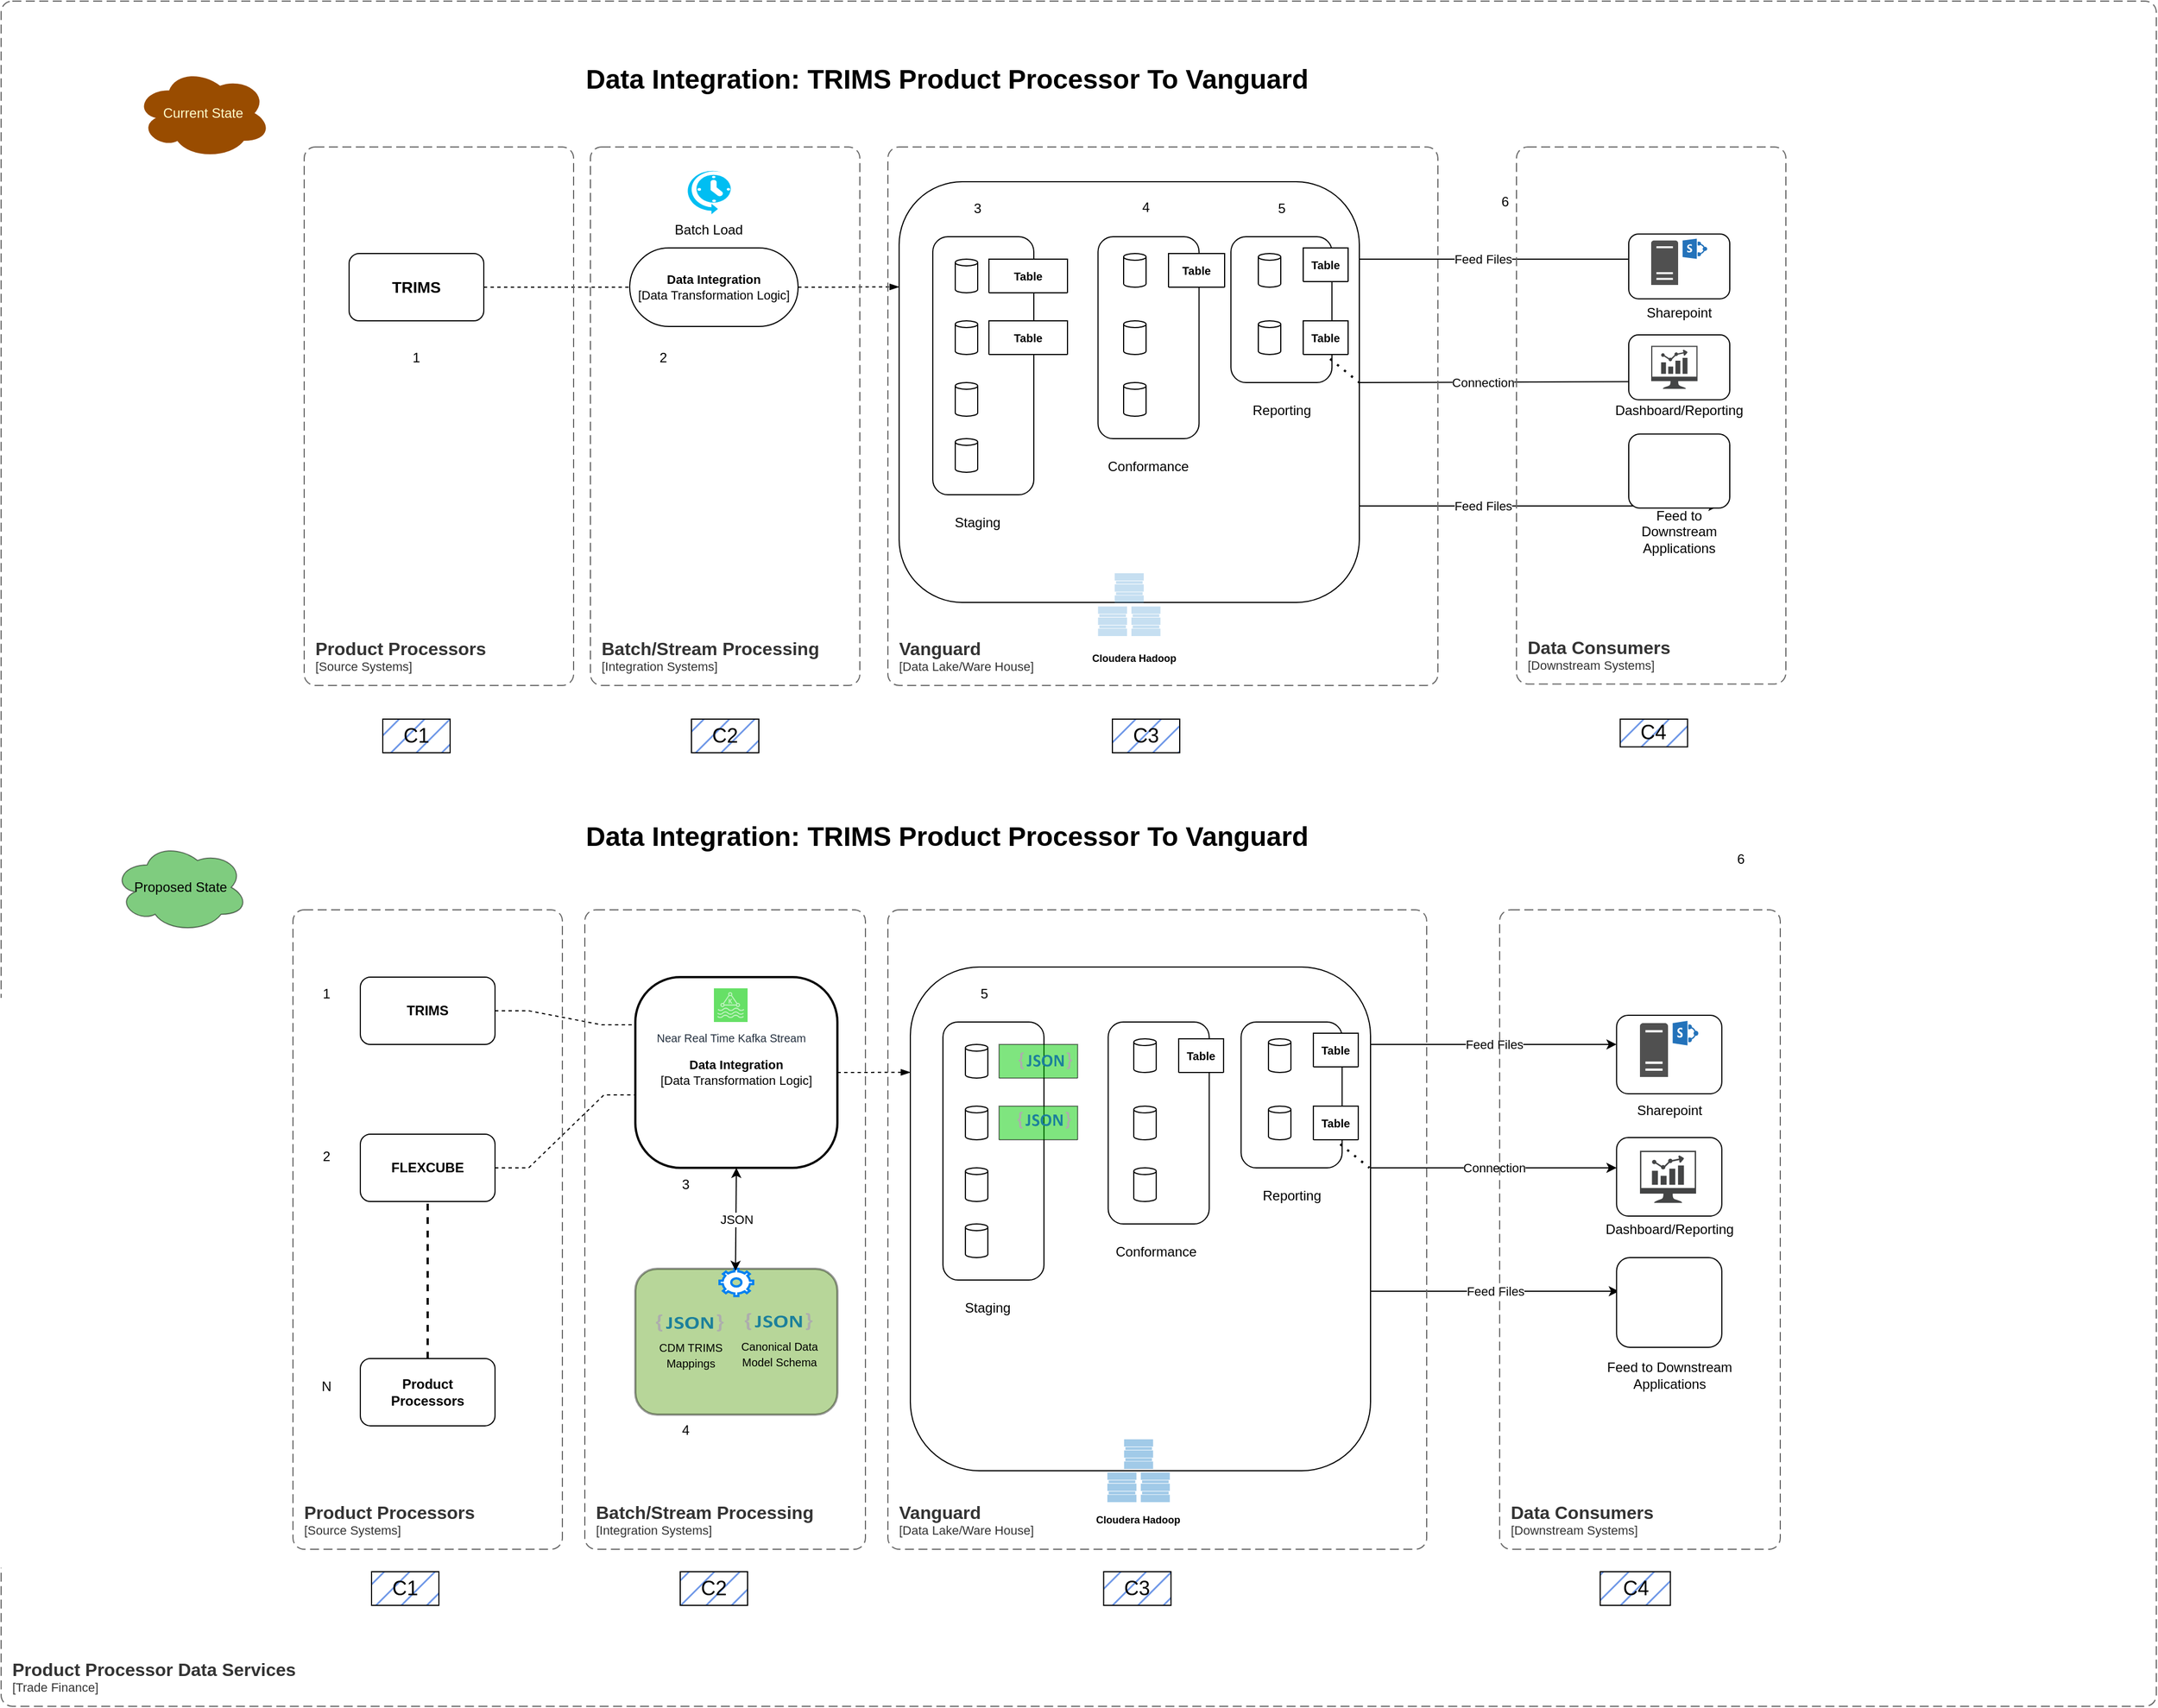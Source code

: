<mxfile version="22.1.16" type="github" pages="2">
  <diagram name="Current State" id="tbZF8guMvgfieXO2qW0E">
    <mxGraphModel dx="3860.4" dy="2267.4" grid="1" gridSize="10" guides="1" tooltips="1" connect="1" arrows="1" fold="1" page="1" pageScale="0.6" pageWidth="827" pageHeight="1169" background="none" math="0" shadow="0">
      <root>
        <mxCell id="0" />
        <mxCell id="1" parent="0" />
        <mxCell id="OGL_3rXN170n_kOUYhRo-1" value="&lt;b&gt;&lt;font style=&quot;font-size: 14px;&quot;&gt;TRIMS&lt;/font&gt;&lt;/b&gt;" style="rounded=1;whiteSpace=wrap;html=1;" vertex="1" parent="1">
          <mxGeometry x="-400" y="195" width="120" height="60" as="geometry" />
        </mxCell>
        <mxCell id="OGL_3rXN170n_kOUYhRo-2" value="" style="edgeStyle=entityRelationEdgeStyle;html=1;startArrow=none;startFill=0;endArrow=none;rounded=0;endFill=0;dashed=1;" edge="1" target="OGL_3rXN170n_kOUYhRo-3" parent="1">
          <mxGeometry width="50" relative="1" as="geometry">
            <mxPoint x="-280" y="225" as="sourcePoint" />
          </mxGeometry>
        </mxCell>
        <mxCell id="OGL_3rXN170n_kOUYhRo-3" value="&lt;b&gt;Data Integration&lt;br&gt;&lt;/b&gt;[Data Transformation Logic]" style="html=1;rounded=1;absoluteArcSize=1;arcSize=80;whiteSpace=wrap;fontSize=11;" vertex="1" parent="1">
          <mxGeometry x="-150" y="190" width="150" height="70" as="geometry" />
        </mxCell>
        <mxCell id="OGL_3rXN170n_kOUYhRo-4" value="" style="edgeStyle=entityRelationEdgeStyle;html=1;endArrow=blockThin;endFill=1;startArrow=none;rounded=0;startFill=0;dashed=1;entryX=0;entryY=0.25;entryDx=0;entryDy=0;" edge="1" source="OGL_3rXN170n_kOUYhRo-3" parent="1" target="OGL_3rXN170n_kOUYhRo-9">
          <mxGeometry width="180" relative="1" as="geometry">
            <mxPoint x="-20" y="270" as="targetPoint" />
          </mxGeometry>
        </mxCell>
        <mxCell id="OGL_3rXN170n_kOUYhRo-9" value="" style="rounded=1;whiteSpace=wrap;html=1;" vertex="1" parent="1">
          <mxGeometry x="90" y="131" width="410" height="375" as="geometry" />
        </mxCell>
        <mxCell id="OGL_3rXN170n_kOUYhRo-8" value="" style="rounded=1;whiteSpace=wrap;html=1;container=0;" vertex="1" parent="1">
          <mxGeometry x="120" y="180" width="90" height="230" as="geometry" />
        </mxCell>
        <mxCell id="OGL_3rXN170n_kOUYhRo-13" value="" style="rounded=1;whiteSpace=wrap;html=1;container=0;" vertex="1" parent="1">
          <mxGeometry x="267.2" y="180" width="90" height="180" as="geometry" />
        </mxCell>
        <mxCell id="OGL_3rXN170n_kOUYhRo-14" value="" style="rounded=1;whiteSpace=wrap;html=1;container=0;" vertex="1" parent="1">
          <mxGeometry x="385.6" y="180" width="90" height="130" as="geometry" />
        </mxCell>
        <mxCell id="OGL_3rXN170n_kOUYhRo-99" value="" style="shape=cylinder3;whiteSpace=wrap;html=1;boundedLbl=1;backgroundOutline=1;size=3;" vertex="1" parent="1">
          <mxGeometry x="140" y="200" width="20" height="30" as="geometry" />
        </mxCell>
        <mxCell id="OGL_3rXN170n_kOUYhRo-100" value="" style="shape=cylinder3;whiteSpace=wrap;html=1;boundedLbl=1;backgroundOutline=1;size=3;" vertex="1" parent="1">
          <mxGeometry x="140" y="255" width="20" height="30" as="geometry" />
        </mxCell>
        <mxCell id="OGL_3rXN170n_kOUYhRo-101" value="" style="shape=cylinder3;whiteSpace=wrap;html=1;boundedLbl=1;backgroundOutline=1;size=3;" vertex="1" parent="1">
          <mxGeometry x="140" y="310" width="20" height="30" as="geometry" />
        </mxCell>
        <mxCell id="OGL_3rXN170n_kOUYhRo-102" value="" style="shape=cylinder3;whiteSpace=wrap;html=1;boundedLbl=1;backgroundOutline=1;size=3;" vertex="1" parent="1">
          <mxGeometry x="140" y="360" width="20" height="30" as="geometry" />
        </mxCell>
        <mxCell id="OGL_3rXN170n_kOUYhRo-103" value="&lt;font style=&quot;font-size: 10px;&quot;&gt;Table&lt;/font&gt;" style="shape=table;startSize=30;container=1;collapsible=1;childLayout=tableLayout;fixedRows=1;rowLines=0;fontStyle=1;align=center;resizeLast=1;html=1;whiteSpace=wrap;" vertex="1" collapsed="1" parent="1">
          <mxGeometry x="170" y="200" width="70" height="30" as="geometry">
            <mxRectangle x="630" y="230" width="30" height="30" as="alternateBounds" />
          </mxGeometry>
        </mxCell>
        <mxCell id="OGL_3rXN170n_kOUYhRo-104" value="" style="shape=tableRow;horizontal=0;startSize=0;swimlaneHead=0;swimlaneBody=0;fillColor=none;collapsible=0;dropTarget=0;points=[[0,0.5],[1,0.5]];portConstraint=eastwest;top=0;left=0;right=0;bottom=0;html=1;" vertex="1" visible="0" parent="OGL_3rXN170n_kOUYhRo-103">
          <mxGeometry y="30" width="50" height="30" as="geometry" />
        </mxCell>
        <mxCell id="OGL_3rXN170n_kOUYhRo-105" value="PK,FK1" style="shape=partialRectangle;connectable=0;fillColor=none;top=0;left=0;bottom=0;right=0;fontStyle=1;overflow=hidden;html=1;whiteSpace=wrap;" vertex="1" parent="OGL_3rXN170n_kOUYhRo-104">
          <mxGeometry width="60" height="30" as="geometry">
            <mxRectangle width="60" height="30" as="alternateBounds" />
          </mxGeometry>
        </mxCell>
        <mxCell id="OGL_3rXN170n_kOUYhRo-106" value="Row 1" style="shape=partialRectangle;connectable=0;fillColor=none;top=0;left=0;bottom=0;right=0;align=left;spacingLeft=6;fontStyle=5;overflow=hidden;html=1;whiteSpace=wrap;" vertex="1" parent="OGL_3rXN170n_kOUYhRo-104">
          <mxGeometry x="60" width="-10" height="30" as="geometry">
            <mxRectangle width="-10" height="30" as="alternateBounds" />
          </mxGeometry>
        </mxCell>
        <mxCell id="OGL_3rXN170n_kOUYhRo-107" value="" style="shape=tableRow;horizontal=0;startSize=0;swimlaneHead=0;swimlaneBody=0;fillColor=none;collapsible=0;dropTarget=0;points=[[0,0.5],[1,0.5]];portConstraint=eastwest;top=0;left=0;right=0;bottom=1;html=1;" vertex="1" visible="0" parent="OGL_3rXN170n_kOUYhRo-103">
          <mxGeometry y="60" width="50" height="30" as="geometry" />
        </mxCell>
        <mxCell id="OGL_3rXN170n_kOUYhRo-108" value="PK,FK2" style="shape=partialRectangle;connectable=0;fillColor=none;top=0;left=0;bottom=0;right=0;fontStyle=1;overflow=hidden;html=1;whiteSpace=wrap;" vertex="1" parent="OGL_3rXN170n_kOUYhRo-107">
          <mxGeometry width="60" height="30" as="geometry">
            <mxRectangle width="60" height="30" as="alternateBounds" />
          </mxGeometry>
        </mxCell>
        <mxCell id="OGL_3rXN170n_kOUYhRo-109" value="Row 2" style="shape=partialRectangle;connectable=0;fillColor=none;top=0;left=0;bottom=0;right=0;align=left;spacingLeft=6;fontStyle=5;overflow=hidden;html=1;whiteSpace=wrap;" vertex="1" parent="OGL_3rXN170n_kOUYhRo-107">
          <mxGeometry x="60" width="-10" height="30" as="geometry">
            <mxRectangle width="-10" height="30" as="alternateBounds" />
          </mxGeometry>
        </mxCell>
        <mxCell id="OGL_3rXN170n_kOUYhRo-110" value="" style="shape=tableRow;horizontal=0;startSize=0;swimlaneHead=0;swimlaneBody=0;fillColor=none;collapsible=0;dropTarget=0;points=[[0,0.5],[1,0.5]];portConstraint=eastwest;top=0;left=0;right=0;bottom=0;html=1;" vertex="1" visible="0" parent="OGL_3rXN170n_kOUYhRo-103">
          <mxGeometry y="90" width="50" height="30" as="geometry" />
        </mxCell>
        <mxCell id="OGL_3rXN170n_kOUYhRo-111" value="" style="shape=partialRectangle;connectable=0;fillColor=none;top=0;left=0;bottom=0;right=0;editable=1;overflow=hidden;html=1;whiteSpace=wrap;" vertex="1" parent="OGL_3rXN170n_kOUYhRo-110">
          <mxGeometry width="60" height="30" as="geometry">
            <mxRectangle width="60" height="30" as="alternateBounds" />
          </mxGeometry>
        </mxCell>
        <mxCell id="OGL_3rXN170n_kOUYhRo-112" value="Row 3" style="shape=partialRectangle;connectable=0;fillColor=none;top=0;left=0;bottom=0;right=0;align=left;spacingLeft=6;overflow=hidden;html=1;whiteSpace=wrap;" vertex="1" parent="OGL_3rXN170n_kOUYhRo-110">
          <mxGeometry x="60" width="-10" height="30" as="geometry">
            <mxRectangle width="-10" height="30" as="alternateBounds" />
          </mxGeometry>
        </mxCell>
        <mxCell id="OGL_3rXN170n_kOUYhRo-113" value="" style="shape=tableRow;horizontal=0;startSize=0;swimlaneHead=0;swimlaneBody=0;fillColor=none;collapsible=0;dropTarget=0;points=[[0,0.5],[1,0.5]];portConstraint=eastwest;top=0;left=0;right=0;bottom=0;html=1;" vertex="1" visible="0" parent="OGL_3rXN170n_kOUYhRo-103">
          <mxGeometry y="120" width="50" height="30" as="geometry" />
        </mxCell>
        <mxCell id="OGL_3rXN170n_kOUYhRo-114" value="" style="shape=partialRectangle;connectable=0;fillColor=none;top=0;left=0;bottom=0;right=0;editable=1;overflow=hidden;html=1;whiteSpace=wrap;" vertex="1" parent="OGL_3rXN170n_kOUYhRo-113">
          <mxGeometry width="60" height="30" as="geometry">
            <mxRectangle width="60" height="30" as="alternateBounds" />
          </mxGeometry>
        </mxCell>
        <mxCell id="OGL_3rXN170n_kOUYhRo-115" value="Row 4" style="shape=partialRectangle;connectable=0;fillColor=none;top=0;left=0;bottom=0;right=0;align=left;spacingLeft=6;overflow=hidden;html=1;whiteSpace=wrap;" vertex="1" parent="OGL_3rXN170n_kOUYhRo-113">
          <mxGeometry x="60" width="-10" height="30" as="geometry">
            <mxRectangle width="-10" height="30" as="alternateBounds" />
          </mxGeometry>
        </mxCell>
        <mxCell id="OGL_3rXN170n_kOUYhRo-116" value="&lt;font style=&quot;font-size: 10px;&quot;&gt;Table&lt;/font&gt;" style="shape=table;startSize=30;container=1;collapsible=1;childLayout=tableLayout;fixedRows=1;rowLines=0;fontStyle=1;align=center;resizeLast=1;html=1;whiteSpace=wrap;" vertex="1" collapsed="1" parent="1">
          <mxGeometry x="170" y="255" width="70" height="30" as="geometry">
            <mxRectangle x="630" y="230" width="30" height="30" as="alternateBounds" />
          </mxGeometry>
        </mxCell>
        <mxCell id="OGL_3rXN170n_kOUYhRo-117" value="" style="shape=tableRow;horizontal=0;startSize=0;swimlaneHead=0;swimlaneBody=0;fillColor=none;collapsible=0;dropTarget=0;points=[[0,0.5],[1,0.5]];portConstraint=eastwest;top=0;left=0;right=0;bottom=0;html=1;" vertex="1" visible="0" parent="OGL_3rXN170n_kOUYhRo-116">
          <mxGeometry y="30" width="50" height="30" as="geometry" />
        </mxCell>
        <mxCell id="OGL_3rXN170n_kOUYhRo-118" value="PK,FK1" style="shape=partialRectangle;connectable=0;fillColor=none;top=0;left=0;bottom=0;right=0;fontStyle=1;overflow=hidden;html=1;whiteSpace=wrap;" vertex="1" parent="OGL_3rXN170n_kOUYhRo-117">
          <mxGeometry width="60" height="30" as="geometry">
            <mxRectangle width="60" height="30" as="alternateBounds" />
          </mxGeometry>
        </mxCell>
        <mxCell id="OGL_3rXN170n_kOUYhRo-119" value="Row 1" style="shape=partialRectangle;connectable=0;fillColor=none;top=0;left=0;bottom=0;right=0;align=left;spacingLeft=6;fontStyle=5;overflow=hidden;html=1;whiteSpace=wrap;" vertex="1" parent="OGL_3rXN170n_kOUYhRo-117">
          <mxGeometry x="60" width="-10" height="30" as="geometry">
            <mxRectangle width="-10" height="30" as="alternateBounds" />
          </mxGeometry>
        </mxCell>
        <mxCell id="OGL_3rXN170n_kOUYhRo-120" value="" style="shape=tableRow;horizontal=0;startSize=0;swimlaneHead=0;swimlaneBody=0;fillColor=none;collapsible=0;dropTarget=0;points=[[0,0.5],[1,0.5]];portConstraint=eastwest;top=0;left=0;right=0;bottom=1;html=1;" vertex="1" visible="0" parent="OGL_3rXN170n_kOUYhRo-116">
          <mxGeometry y="60" width="50" height="30" as="geometry" />
        </mxCell>
        <mxCell id="OGL_3rXN170n_kOUYhRo-121" value="PK,FK2" style="shape=partialRectangle;connectable=0;fillColor=none;top=0;left=0;bottom=0;right=0;fontStyle=1;overflow=hidden;html=1;whiteSpace=wrap;" vertex="1" parent="OGL_3rXN170n_kOUYhRo-120">
          <mxGeometry width="60" height="30" as="geometry">
            <mxRectangle width="60" height="30" as="alternateBounds" />
          </mxGeometry>
        </mxCell>
        <mxCell id="OGL_3rXN170n_kOUYhRo-122" value="Row 2" style="shape=partialRectangle;connectable=0;fillColor=none;top=0;left=0;bottom=0;right=0;align=left;spacingLeft=6;fontStyle=5;overflow=hidden;html=1;whiteSpace=wrap;" vertex="1" parent="OGL_3rXN170n_kOUYhRo-120">
          <mxGeometry x="60" width="-10" height="30" as="geometry">
            <mxRectangle width="-10" height="30" as="alternateBounds" />
          </mxGeometry>
        </mxCell>
        <mxCell id="OGL_3rXN170n_kOUYhRo-123" value="" style="shape=tableRow;horizontal=0;startSize=0;swimlaneHead=0;swimlaneBody=0;fillColor=none;collapsible=0;dropTarget=0;points=[[0,0.5],[1,0.5]];portConstraint=eastwest;top=0;left=0;right=0;bottom=0;html=1;" vertex="1" visible="0" parent="OGL_3rXN170n_kOUYhRo-116">
          <mxGeometry y="90" width="50" height="30" as="geometry" />
        </mxCell>
        <mxCell id="OGL_3rXN170n_kOUYhRo-124" value="" style="shape=partialRectangle;connectable=0;fillColor=none;top=0;left=0;bottom=0;right=0;editable=1;overflow=hidden;html=1;whiteSpace=wrap;" vertex="1" parent="OGL_3rXN170n_kOUYhRo-123">
          <mxGeometry width="60" height="30" as="geometry">
            <mxRectangle width="60" height="30" as="alternateBounds" />
          </mxGeometry>
        </mxCell>
        <mxCell id="OGL_3rXN170n_kOUYhRo-125" value="Row 3" style="shape=partialRectangle;connectable=0;fillColor=none;top=0;left=0;bottom=0;right=0;align=left;spacingLeft=6;overflow=hidden;html=1;whiteSpace=wrap;" vertex="1" parent="OGL_3rXN170n_kOUYhRo-123">
          <mxGeometry x="60" width="-10" height="30" as="geometry">
            <mxRectangle width="-10" height="30" as="alternateBounds" />
          </mxGeometry>
        </mxCell>
        <mxCell id="OGL_3rXN170n_kOUYhRo-126" value="" style="shape=tableRow;horizontal=0;startSize=0;swimlaneHead=0;swimlaneBody=0;fillColor=none;collapsible=0;dropTarget=0;points=[[0,0.5],[1,0.5]];portConstraint=eastwest;top=0;left=0;right=0;bottom=0;html=1;" vertex="1" visible="0" parent="OGL_3rXN170n_kOUYhRo-116">
          <mxGeometry y="120" width="50" height="30" as="geometry" />
        </mxCell>
        <mxCell id="OGL_3rXN170n_kOUYhRo-127" value="" style="shape=partialRectangle;connectable=0;fillColor=none;top=0;left=0;bottom=0;right=0;editable=1;overflow=hidden;html=1;whiteSpace=wrap;" vertex="1" parent="OGL_3rXN170n_kOUYhRo-126">
          <mxGeometry width="60" height="30" as="geometry">
            <mxRectangle width="60" height="30" as="alternateBounds" />
          </mxGeometry>
        </mxCell>
        <mxCell id="OGL_3rXN170n_kOUYhRo-128" value="Row 4" style="shape=partialRectangle;connectable=0;fillColor=none;top=0;left=0;bottom=0;right=0;align=left;spacingLeft=6;overflow=hidden;html=1;whiteSpace=wrap;" vertex="1" parent="OGL_3rXN170n_kOUYhRo-126">
          <mxGeometry x="60" width="-10" height="30" as="geometry">
            <mxRectangle width="-10" height="30" as="alternateBounds" />
          </mxGeometry>
        </mxCell>
        <mxCell id="uEnxF1vp-fD0cjR3ecQY-1" value="Staging" style="text;html=1;strokeColor=none;fillColor=none;align=center;verticalAlign=middle;whiteSpace=wrap;rounded=0;" vertex="1" parent="1">
          <mxGeometry x="130" y="420" width="60" height="30" as="geometry" />
        </mxCell>
        <mxCell id="uEnxF1vp-fD0cjR3ecQY-2" value="Conformance" style="text;html=1;strokeColor=none;fillColor=none;align=center;verticalAlign=middle;whiteSpace=wrap;rounded=0;" vertex="1" parent="1">
          <mxGeometry x="282.2" y="370" width="60" height="30" as="geometry" />
        </mxCell>
        <mxCell id="uEnxF1vp-fD0cjR3ecQY-3" value="Reporting" style="text;html=1;strokeColor=none;fillColor=none;align=center;verticalAlign=middle;whiteSpace=wrap;rounded=0;" vertex="1" parent="1">
          <mxGeometry x="400.6" y="320" width="60" height="30" as="geometry" />
        </mxCell>
        <mxCell id="uEnxF1vp-fD0cjR3ecQY-4" value="&lt;font style=&quot;font-size: 10px;&quot;&gt;Table&lt;/font&gt;" style="shape=table;startSize=30;container=1;collapsible=1;childLayout=tableLayout;fixedRows=1;rowLines=0;fontStyle=1;align=center;resizeLast=1;html=1;whiteSpace=wrap;" vertex="1" collapsed="1" parent="1">
          <mxGeometry x="330" y="195" width="50" height="30" as="geometry">
            <mxRectangle x="630" y="230" width="30" height="30" as="alternateBounds" />
          </mxGeometry>
        </mxCell>
        <mxCell id="uEnxF1vp-fD0cjR3ecQY-5" value="" style="shape=tableRow;horizontal=0;startSize=0;swimlaneHead=0;swimlaneBody=0;fillColor=none;collapsible=0;dropTarget=0;points=[[0,0.5],[1,0.5]];portConstraint=eastwest;top=0;left=0;right=0;bottom=0;html=1;" vertex="1" visible="0" parent="uEnxF1vp-fD0cjR3ecQY-4">
          <mxGeometry y="30" width="50" height="30" as="geometry" />
        </mxCell>
        <mxCell id="uEnxF1vp-fD0cjR3ecQY-6" value="PK,FK1" style="shape=partialRectangle;connectable=0;fillColor=none;top=0;left=0;bottom=0;right=0;fontStyle=1;overflow=hidden;html=1;whiteSpace=wrap;" vertex="1" parent="uEnxF1vp-fD0cjR3ecQY-5">
          <mxGeometry width="60" height="30" as="geometry">
            <mxRectangle width="60" height="30" as="alternateBounds" />
          </mxGeometry>
        </mxCell>
        <mxCell id="uEnxF1vp-fD0cjR3ecQY-7" value="Row 1" style="shape=partialRectangle;connectable=0;fillColor=none;top=0;left=0;bottom=0;right=0;align=left;spacingLeft=6;fontStyle=5;overflow=hidden;html=1;whiteSpace=wrap;" vertex="1" parent="uEnxF1vp-fD0cjR3ecQY-5">
          <mxGeometry x="60" width="-10" height="30" as="geometry">
            <mxRectangle width="-10" height="30" as="alternateBounds" />
          </mxGeometry>
        </mxCell>
        <mxCell id="uEnxF1vp-fD0cjR3ecQY-8" value="" style="shape=tableRow;horizontal=0;startSize=0;swimlaneHead=0;swimlaneBody=0;fillColor=none;collapsible=0;dropTarget=0;points=[[0,0.5],[1,0.5]];portConstraint=eastwest;top=0;left=0;right=0;bottom=1;html=1;" vertex="1" visible="0" parent="uEnxF1vp-fD0cjR3ecQY-4">
          <mxGeometry y="60" width="50" height="30" as="geometry" />
        </mxCell>
        <mxCell id="uEnxF1vp-fD0cjR3ecQY-9" value="PK,FK2" style="shape=partialRectangle;connectable=0;fillColor=none;top=0;left=0;bottom=0;right=0;fontStyle=1;overflow=hidden;html=1;whiteSpace=wrap;" vertex="1" parent="uEnxF1vp-fD0cjR3ecQY-8">
          <mxGeometry width="60" height="30" as="geometry">
            <mxRectangle width="60" height="30" as="alternateBounds" />
          </mxGeometry>
        </mxCell>
        <mxCell id="uEnxF1vp-fD0cjR3ecQY-10" value="Row 2" style="shape=partialRectangle;connectable=0;fillColor=none;top=0;left=0;bottom=0;right=0;align=left;spacingLeft=6;fontStyle=5;overflow=hidden;html=1;whiteSpace=wrap;" vertex="1" parent="uEnxF1vp-fD0cjR3ecQY-8">
          <mxGeometry x="60" width="-10" height="30" as="geometry">
            <mxRectangle width="-10" height="30" as="alternateBounds" />
          </mxGeometry>
        </mxCell>
        <mxCell id="uEnxF1vp-fD0cjR3ecQY-11" value="" style="shape=tableRow;horizontal=0;startSize=0;swimlaneHead=0;swimlaneBody=0;fillColor=none;collapsible=0;dropTarget=0;points=[[0,0.5],[1,0.5]];portConstraint=eastwest;top=0;left=0;right=0;bottom=0;html=1;" vertex="1" visible="0" parent="uEnxF1vp-fD0cjR3ecQY-4">
          <mxGeometry y="90" width="50" height="30" as="geometry" />
        </mxCell>
        <mxCell id="uEnxF1vp-fD0cjR3ecQY-12" value="" style="shape=partialRectangle;connectable=0;fillColor=none;top=0;left=0;bottom=0;right=0;editable=1;overflow=hidden;html=1;whiteSpace=wrap;" vertex="1" parent="uEnxF1vp-fD0cjR3ecQY-11">
          <mxGeometry width="60" height="30" as="geometry">
            <mxRectangle width="60" height="30" as="alternateBounds" />
          </mxGeometry>
        </mxCell>
        <mxCell id="uEnxF1vp-fD0cjR3ecQY-13" value="Row 3" style="shape=partialRectangle;connectable=0;fillColor=none;top=0;left=0;bottom=0;right=0;align=left;spacingLeft=6;overflow=hidden;html=1;whiteSpace=wrap;" vertex="1" parent="uEnxF1vp-fD0cjR3ecQY-11">
          <mxGeometry x="60" width="-10" height="30" as="geometry">
            <mxRectangle width="-10" height="30" as="alternateBounds" />
          </mxGeometry>
        </mxCell>
        <mxCell id="uEnxF1vp-fD0cjR3ecQY-14" value="" style="shape=tableRow;horizontal=0;startSize=0;swimlaneHead=0;swimlaneBody=0;fillColor=none;collapsible=0;dropTarget=0;points=[[0,0.5],[1,0.5]];portConstraint=eastwest;top=0;left=0;right=0;bottom=0;html=1;" vertex="1" visible="0" parent="uEnxF1vp-fD0cjR3ecQY-4">
          <mxGeometry y="120" width="50" height="30" as="geometry" />
        </mxCell>
        <mxCell id="uEnxF1vp-fD0cjR3ecQY-15" value="" style="shape=partialRectangle;connectable=0;fillColor=none;top=0;left=0;bottom=0;right=0;editable=1;overflow=hidden;html=1;whiteSpace=wrap;" vertex="1" parent="uEnxF1vp-fD0cjR3ecQY-14">
          <mxGeometry width="60" height="30" as="geometry">
            <mxRectangle width="60" height="30" as="alternateBounds" />
          </mxGeometry>
        </mxCell>
        <mxCell id="uEnxF1vp-fD0cjR3ecQY-16" value="Row 4" style="shape=partialRectangle;connectable=0;fillColor=none;top=0;left=0;bottom=0;right=0;align=left;spacingLeft=6;overflow=hidden;html=1;whiteSpace=wrap;" vertex="1" parent="uEnxF1vp-fD0cjR3ecQY-14">
          <mxGeometry x="60" width="-10" height="30" as="geometry">
            <mxRectangle width="-10" height="30" as="alternateBounds" />
          </mxGeometry>
        </mxCell>
        <mxCell id="uEnxF1vp-fD0cjR3ecQY-17" value="&lt;font style=&quot;font-size: 10px;&quot;&gt;Table&lt;/font&gt;" style="shape=table;startSize=30;container=1;collapsible=1;childLayout=tableLayout;fixedRows=1;rowLines=0;fontStyle=1;align=center;resizeLast=1;html=1;whiteSpace=wrap;" vertex="1" collapsed="1" parent="1">
          <mxGeometry x="450" y="190" width="40" height="30" as="geometry">
            <mxRectangle x="630" y="230" width="30" height="30" as="alternateBounds" />
          </mxGeometry>
        </mxCell>
        <mxCell id="uEnxF1vp-fD0cjR3ecQY-18" value="" style="shape=tableRow;horizontal=0;startSize=0;swimlaneHead=0;swimlaneBody=0;fillColor=none;collapsible=0;dropTarget=0;points=[[0,0.5],[1,0.5]];portConstraint=eastwest;top=0;left=0;right=0;bottom=0;html=1;" vertex="1" visible="0" parent="uEnxF1vp-fD0cjR3ecQY-17">
          <mxGeometry y="30" width="50" height="30" as="geometry" />
        </mxCell>
        <mxCell id="uEnxF1vp-fD0cjR3ecQY-19" value="PK,FK1" style="shape=partialRectangle;connectable=0;fillColor=none;top=0;left=0;bottom=0;right=0;fontStyle=1;overflow=hidden;html=1;whiteSpace=wrap;" vertex="1" parent="uEnxF1vp-fD0cjR3ecQY-18">
          <mxGeometry width="60" height="30" as="geometry">
            <mxRectangle width="60" height="30" as="alternateBounds" />
          </mxGeometry>
        </mxCell>
        <mxCell id="uEnxF1vp-fD0cjR3ecQY-20" value="Row 1" style="shape=partialRectangle;connectable=0;fillColor=none;top=0;left=0;bottom=0;right=0;align=left;spacingLeft=6;fontStyle=5;overflow=hidden;html=1;whiteSpace=wrap;" vertex="1" parent="uEnxF1vp-fD0cjR3ecQY-18">
          <mxGeometry x="60" width="-10" height="30" as="geometry">
            <mxRectangle width="-10" height="30" as="alternateBounds" />
          </mxGeometry>
        </mxCell>
        <mxCell id="uEnxF1vp-fD0cjR3ecQY-21" value="" style="shape=tableRow;horizontal=0;startSize=0;swimlaneHead=0;swimlaneBody=0;fillColor=none;collapsible=0;dropTarget=0;points=[[0,0.5],[1,0.5]];portConstraint=eastwest;top=0;left=0;right=0;bottom=1;html=1;" vertex="1" visible="0" parent="uEnxF1vp-fD0cjR3ecQY-17">
          <mxGeometry y="60" width="50" height="30" as="geometry" />
        </mxCell>
        <mxCell id="uEnxF1vp-fD0cjR3ecQY-22" value="PK,FK2" style="shape=partialRectangle;connectable=0;fillColor=none;top=0;left=0;bottom=0;right=0;fontStyle=1;overflow=hidden;html=1;whiteSpace=wrap;" vertex="1" parent="uEnxF1vp-fD0cjR3ecQY-21">
          <mxGeometry width="60" height="30" as="geometry">
            <mxRectangle width="60" height="30" as="alternateBounds" />
          </mxGeometry>
        </mxCell>
        <mxCell id="uEnxF1vp-fD0cjR3ecQY-23" value="Row 2" style="shape=partialRectangle;connectable=0;fillColor=none;top=0;left=0;bottom=0;right=0;align=left;spacingLeft=6;fontStyle=5;overflow=hidden;html=1;whiteSpace=wrap;" vertex="1" parent="uEnxF1vp-fD0cjR3ecQY-21">
          <mxGeometry x="60" width="-10" height="30" as="geometry">
            <mxRectangle width="-10" height="30" as="alternateBounds" />
          </mxGeometry>
        </mxCell>
        <mxCell id="uEnxF1vp-fD0cjR3ecQY-24" value="" style="shape=tableRow;horizontal=0;startSize=0;swimlaneHead=0;swimlaneBody=0;fillColor=none;collapsible=0;dropTarget=0;points=[[0,0.5],[1,0.5]];portConstraint=eastwest;top=0;left=0;right=0;bottom=0;html=1;" vertex="1" visible="0" parent="uEnxF1vp-fD0cjR3ecQY-17">
          <mxGeometry y="90" width="50" height="30" as="geometry" />
        </mxCell>
        <mxCell id="uEnxF1vp-fD0cjR3ecQY-25" value="" style="shape=partialRectangle;connectable=0;fillColor=none;top=0;left=0;bottom=0;right=0;editable=1;overflow=hidden;html=1;whiteSpace=wrap;" vertex="1" parent="uEnxF1vp-fD0cjR3ecQY-24">
          <mxGeometry width="60" height="30" as="geometry">
            <mxRectangle width="60" height="30" as="alternateBounds" />
          </mxGeometry>
        </mxCell>
        <mxCell id="uEnxF1vp-fD0cjR3ecQY-26" value="Row 3" style="shape=partialRectangle;connectable=0;fillColor=none;top=0;left=0;bottom=0;right=0;align=left;spacingLeft=6;overflow=hidden;html=1;whiteSpace=wrap;" vertex="1" parent="uEnxF1vp-fD0cjR3ecQY-24">
          <mxGeometry x="60" width="-10" height="30" as="geometry">
            <mxRectangle width="-10" height="30" as="alternateBounds" />
          </mxGeometry>
        </mxCell>
        <mxCell id="uEnxF1vp-fD0cjR3ecQY-27" value="" style="shape=tableRow;horizontal=0;startSize=0;swimlaneHead=0;swimlaneBody=0;fillColor=none;collapsible=0;dropTarget=0;points=[[0,0.5],[1,0.5]];portConstraint=eastwest;top=0;left=0;right=0;bottom=0;html=1;" vertex="1" visible="0" parent="uEnxF1vp-fD0cjR3ecQY-17">
          <mxGeometry y="120" width="50" height="30" as="geometry" />
        </mxCell>
        <mxCell id="uEnxF1vp-fD0cjR3ecQY-28" value="" style="shape=partialRectangle;connectable=0;fillColor=none;top=0;left=0;bottom=0;right=0;editable=1;overflow=hidden;html=1;whiteSpace=wrap;" vertex="1" parent="uEnxF1vp-fD0cjR3ecQY-27">
          <mxGeometry width="60" height="30" as="geometry">
            <mxRectangle width="60" height="30" as="alternateBounds" />
          </mxGeometry>
        </mxCell>
        <mxCell id="uEnxF1vp-fD0cjR3ecQY-29" value="Row 4" style="shape=partialRectangle;connectable=0;fillColor=none;top=0;left=0;bottom=0;right=0;align=left;spacingLeft=6;overflow=hidden;html=1;whiteSpace=wrap;" vertex="1" parent="uEnxF1vp-fD0cjR3ecQY-27">
          <mxGeometry x="60" width="-10" height="30" as="geometry">
            <mxRectangle width="-10" height="30" as="alternateBounds" />
          </mxGeometry>
        </mxCell>
        <mxCell id="uEnxF1vp-fD0cjR3ecQY-30" value="" style="shape=cylinder3;whiteSpace=wrap;html=1;boundedLbl=1;backgroundOutline=1;size=3;" vertex="1" parent="1">
          <mxGeometry x="290" y="195" width="20" height="30" as="geometry" />
        </mxCell>
        <mxCell id="uEnxF1vp-fD0cjR3ecQY-31" value="" style="shape=cylinder3;whiteSpace=wrap;html=1;boundedLbl=1;backgroundOutline=1;size=3;" vertex="1" parent="1">
          <mxGeometry x="410" y="195" width="20" height="30" as="geometry" />
        </mxCell>
        <mxCell id="uEnxF1vp-fD0cjR3ecQY-32" value="Batch Load" style="verticalLabelPosition=bottom;html=1;verticalAlign=top;align=center;strokeColor=none;fillColor=#00BEF2;shape=mxgraph.azure.scheduler;pointerEvents=1;" vertex="1" parent="1">
          <mxGeometry x="-100" y="120" width="40" height="40" as="geometry" />
        </mxCell>
        <mxCell id="uEnxF1vp-fD0cjR3ecQY-34" value="" style="shape=cylinder3;whiteSpace=wrap;html=1;boundedLbl=1;backgroundOutline=1;size=3;" vertex="1" parent="1">
          <mxGeometry x="290" y="255" width="20" height="30" as="geometry" />
        </mxCell>
        <mxCell id="uEnxF1vp-fD0cjR3ecQY-35" value="" style="shape=cylinder3;whiteSpace=wrap;html=1;boundedLbl=1;backgroundOutline=1;size=3;" vertex="1" parent="1">
          <mxGeometry x="290" y="310" width="20" height="30" as="geometry" />
        </mxCell>
        <mxCell id="uEnxF1vp-fD0cjR3ecQY-36" value="" style="shape=cylinder3;whiteSpace=wrap;html=1;boundedLbl=1;backgroundOutline=1;size=3;" vertex="1" parent="1">
          <mxGeometry x="410" y="255" width="20" height="30" as="geometry" />
        </mxCell>
        <mxCell id="uEnxF1vp-fD0cjR3ecQY-46" value="" style="endArrow=classic;html=1;rounded=0;" edge="1" parent="1">
          <mxGeometry relative="1" as="geometry">
            <mxPoint x="500" y="200" as="sourcePoint" />
            <mxPoint x="820" y="200" as="targetPoint" />
          </mxGeometry>
        </mxCell>
        <mxCell id="uEnxF1vp-fD0cjR3ecQY-47" value="Feed Files" style="edgeLabel;resizable=0;html=1;align=center;verticalAlign=middle;" connectable="0" vertex="1" parent="uEnxF1vp-fD0cjR3ecQY-46">
          <mxGeometry relative="1" as="geometry">
            <mxPoint x="-50" as="offset" />
          </mxGeometry>
        </mxCell>
        <mxCell id="uEnxF1vp-fD0cjR3ecQY-48" value="" style="endArrow=classic;html=1;rounded=0;" edge="1" parent="1">
          <mxGeometry relative="1" as="geometry">
            <mxPoint x="500" y="310" as="sourcePoint" />
            <mxPoint x="820" y="309" as="targetPoint" />
          </mxGeometry>
        </mxCell>
        <mxCell id="uEnxF1vp-fD0cjR3ecQY-49" value="Connection" style="edgeLabel;resizable=0;html=1;align=center;verticalAlign=middle;" connectable="0" vertex="1" parent="uEnxF1vp-fD0cjR3ecQY-48">
          <mxGeometry relative="1" as="geometry">
            <mxPoint x="-50" as="offset" />
          </mxGeometry>
        </mxCell>
        <mxCell id="uEnxF1vp-fD0cjR3ecQY-50" value="" style="endArrow=classic;html=1;rounded=0;" edge="1" parent="1">
          <mxGeometry relative="1" as="geometry">
            <mxPoint x="500" y="420" as="sourcePoint" />
            <mxPoint x="820" y="420" as="targetPoint" />
          </mxGeometry>
        </mxCell>
        <mxCell id="uEnxF1vp-fD0cjR3ecQY-51" value="Feed Files" style="edgeLabel;resizable=0;html=1;align=center;verticalAlign=middle;" connectable="0" vertex="1" parent="uEnxF1vp-fD0cjR3ecQY-50">
          <mxGeometry relative="1" as="geometry">
            <mxPoint x="-50" as="offset" />
          </mxGeometry>
        </mxCell>
        <mxCell id="uEnxF1vp-fD0cjR3ecQY-61" value="&lt;font style=&quot;font-size: 10px;&quot;&gt;Table&lt;/font&gt;" style="shape=table;startSize=30;container=1;collapsible=1;childLayout=tableLayout;fixedRows=1;rowLines=0;fontStyle=1;align=center;resizeLast=1;html=1;whiteSpace=wrap;" vertex="1" collapsed="1" parent="1">
          <mxGeometry x="450" y="255" width="40" height="30" as="geometry">
            <mxRectangle x="630" y="230" width="30" height="30" as="alternateBounds" />
          </mxGeometry>
        </mxCell>
        <mxCell id="uEnxF1vp-fD0cjR3ecQY-62" value="" style="shape=tableRow;horizontal=0;startSize=0;swimlaneHead=0;swimlaneBody=0;fillColor=none;collapsible=0;dropTarget=0;points=[[0,0.5],[1,0.5]];portConstraint=eastwest;top=0;left=0;right=0;bottom=0;html=1;" vertex="1" visible="0" parent="uEnxF1vp-fD0cjR3ecQY-61">
          <mxGeometry y="30" width="50" height="30" as="geometry" />
        </mxCell>
        <mxCell id="uEnxF1vp-fD0cjR3ecQY-63" value="PK,FK1" style="shape=partialRectangle;connectable=0;fillColor=none;top=0;left=0;bottom=0;right=0;fontStyle=1;overflow=hidden;html=1;whiteSpace=wrap;" vertex="1" parent="uEnxF1vp-fD0cjR3ecQY-62">
          <mxGeometry width="60" height="30" as="geometry">
            <mxRectangle width="60" height="30" as="alternateBounds" />
          </mxGeometry>
        </mxCell>
        <mxCell id="uEnxF1vp-fD0cjR3ecQY-64" value="Row 1" style="shape=partialRectangle;connectable=0;fillColor=none;top=0;left=0;bottom=0;right=0;align=left;spacingLeft=6;fontStyle=5;overflow=hidden;html=1;whiteSpace=wrap;" vertex="1" parent="uEnxF1vp-fD0cjR3ecQY-62">
          <mxGeometry x="60" width="-10" height="30" as="geometry">
            <mxRectangle width="-10" height="30" as="alternateBounds" />
          </mxGeometry>
        </mxCell>
        <mxCell id="uEnxF1vp-fD0cjR3ecQY-65" value="" style="shape=tableRow;horizontal=0;startSize=0;swimlaneHead=0;swimlaneBody=0;fillColor=none;collapsible=0;dropTarget=0;points=[[0,0.5],[1,0.5]];portConstraint=eastwest;top=0;left=0;right=0;bottom=1;html=1;" vertex="1" visible="0" parent="uEnxF1vp-fD0cjR3ecQY-61">
          <mxGeometry y="60" width="50" height="30" as="geometry" />
        </mxCell>
        <mxCell id="uEnxF1vp-fD0cjR3ecQY-66" value="PK,FK2" style="shape=partialRectangle;connectable=0;fillColor=none;top=0;left=0;bottom=0;right=0;fontStyle=1;overflow=hidden;html=1;whiteSpace=wrap;" vertex="1" parent="uEnxF1vp-fD0cjR3ecQY-65">
          <mxGeometry width="60" height="30" as="geometry">
            <mxRectangle width="60" height="30" as="alternateBounds" />
          </mxGeometry>
        </mxCell>
        <mxCell id="uEnxF1vp-fD0cjR3ecQY-67" value="Row 2" style="shape=partialRectangle;connectable=0;fillColor=none;top=0;left=0;bottom=0;right=0;align=left;spacingLeft=6;fontStyle=5;overflow=hidden;html=1;whiteSpace=wrap;" vertex="1" parent="uEnxF1vp-fD0cjR3ecQY-65">
          <mxGeometry x="60" width="-10" height="30" as="geometry">
            <mxRectangle width="-10" height="30" as="alternateBounds" />
          </mxGeometry>
        </mxCell>
        <mxCell id="uEnxF1vp-fD0cjR3ecQY-68" value="" style="shape=tableRow;horizontal=0;startSize=0;swimlaneHead=0;swimlaneBody=0;fillColor=none;collapsible=0;dropTarget=0;points=[[0,0.5],[1,0.5]];portConstraint=eastwest;top=0;left=0;right=0;bottom=0;html=1;" vertex="1" visible="0" parent="uEnxF1vp-fD0cjR3ecQY-61">
          <mxGeometry y="90" width="50" height="30" as="geometry" />
        </mxCell>
        <mxCell id="uEnxF1vp-fD0cjR3ecQY-69" value="" style="shape=partialRectangle;connectable=0;fillColor=none;top=0;left=0;bottom=0;right=0;editable=1;overflow=hidden;html=1;whiteSpace=wrap;" vertex="1" parent="uEnxF1vp-fD0cjR3ecQY-68">
          <mxGeometry width="60" height="30" as="geometry">
            <mxRectangle width="60" height="30" as="alternateBounds" />
          </mxGeometry>
        </mxCell>
        <mxCell id="uEnxF1vp-fD0cjR3ecQY-70" value="Row 3" style="shape=partialRectangle;connectable=0;fillColor=none;top=0;left=0;bottom=0;right=0;align=left;spacingLeft=6;overflow=hidden;html=1;whiteSpace=wrap;" vertex="1" parent="uEnxF1vp-fD0cjR3ecQY-68">
          <mxGeometry x="60" width="-10" height="30" as="geometry">
            <mxRectangle width="-10" height="30" as="alternateBounds" />
          </mxGeometry>
        </mxCell>
        <mxCell id="uEnxF1vp-fD0cjR3ecQY-71" value="" style="shape=tableRow;horizontal=0;startSize=0;swimlaneHead=0;swimlaneBody=0;fillColor=none;collapsible=0;dropTarget=0;points=[[0,0.5],[1,0.5]];portConstraint=eastwest;top=0;left=0;right=0;bottom=0;html=1;" vertex="1" visible="0" parent="uEnxF1vp-fD0cjR3ecQY-61">
          <mxGeometry y="120" width="50" height="30" as="geometry" />
        </mxCell>
        <mxCell id="uEnxF1vp-fD0cjR3ecQY-72" value="" style="shape=partialRectangle;connectable=0;fillColor=none;top=0;left=0;bottom=0;right=0;editable=1;overflow=hidden;html=1;whiteSpace=wrap;" vertex="1" parent="uEnxF1vp-fD0cjR3ecQY-71">
          <mxGeometry width="60" height="30" as="geometry">
            <mxRectangle width="60" height="30" as="alternateBounds" />
          </mxGeometry>
        </mxCell>
        <mxCell id="uEnxF1vp-fD0cjR3ecQY-73" value="Row 4" style="shape=partialRectangle;connectable=0;fillColor=none;top=0;left=0;bottom=0;right=0;align=left;spacingLeft=6;overflow=hidden;html=1;whiteSpace=wrap;" vertex="1" parent="uEnxF1vp-fD0cjR3ecQY-71">
          <mxGeometry x="60" width="-10" height="30" as="geometry">
            <mxRectangle width="-10" height="30" as="alternateBounds" />
          </mxGeometry>
        </mxCell>
        <mxCell id="uEnxF1vp-fD0cjR3ecQY-74" value="" style="endArrow=none;dashed=1;html=1;dashPattern=1 3;strokeWidth=2;rounded=0;exitX=0.982;exitY=0.838;exitDx=0;exitDy=0;exitPerimeter=0;" edge="1" parent="1" source="OGL_3rXN170n_kOUYhRo-14">
          <mxGeometry width="50" height="50" relative="1" as="geometry">
            <mxPoint x="530" y="383" as="sourcePoint" />
            <mxPoint x="500" y="310" as="targetPoint" />
          </mxGeometry>
        </mxCell>
        <mxCell id="uEnxF1vp-fD0cjR3ecQY-75" value="1" style="text;html=1;strokeColor=none;fillColor=none;align=center;verticalAlign=middle;whiteSpace=wrap;rounded=0;" vertex="1" parent="1">
          <mxGeometry x="-370" y="273" width="60" height="30" as="geometry" />
        </mxCell>
        <mxCell id="uEnxF1vp-fD0cjR3ecQY-76" value="2" style="text;html=1;strokeColor=none;fillColor=none;align=center;verticalAlign=middle;whiteSpace=wrap;rounded=0;" vertex="1" parent="1">
          <mxGeometry x="-150" y="273" width="60" height="30" as="geometry" />
        </mxCell>
        <mxCell id="uEnxF1vp-fD0cjR3ecQY-77" value="3" style="text;html=1;strokeColor=none;fillColor=none;align=center;verticalAlign=middle;whiteSpace=wrap;rounded=0;" vertex="1" parent="1">
          <mxGeometry x="130" y="140" width="60" height="30" as="geometry" />
        </mxCell>
        <mxCell id="uEnxF1vp-fD0cjR3ecQY-78" value="4" style="text;html=1;strokeColor=none;fillColor=none;align=center;verticalAlign=middle;whiteSpace=wrap;rounded=0;" vertex="1" parent="1">
          <mxGeometry x="280" y="139" width="60" height="30" as="geometry" />
        </mxCell>
        <mxCell id="uEnxF1vp-fD0cjR3ecQY-79" value="5" style="text;html=1;strokeColor=none;fillColor=none;align=center;verticalAlign=middle;whiteSpace=wrap;rounded=0;" vertex="1" parent="1">
          <mxGeometry x="400.6" y="140" width="60" height="30" as="geometry" />
        </mxCell>
        <mxCell id="uEnxF1vp-fD0cjR3ecQY-80" value="6" style="text;html=1;strokeColor=none;fillColor=none;align=center;verticalAlign=middle;whiteSpace=wrap;rounded=0;" vertex="1" parent="1">
          <mxGeometry x="600" y="134" width="60" height="30" as="geometry" />
        </mxCell>
        <mxCell id="uEnxF1vp-fD0cjR3ecQY-81" value="&lt;h1&gt;Data Integration: TRIMS Product Processor To Vanguard&lt;/h1&gt;" style="text;html=1;strokeColor=none;fillColor=none;spacing=5;spacingTop=-20;whiteSpace=wrap;overflow=hidden;rounded=0;" vertex="1" parent="1">
          <mxGeometry x="-194.4" y="20" width="670" height="50" as="geometry" />
        </mxCell>
        <mxCell id="wmEXvG0R8FhYU_NZQ5m0-1" value="" style="group" vertex="1" connectable="0" parent="1">
          <mxGeometry x="237.5" y="480" width="122.5" height="90" as="geometry" />
        </mxCell>
        <mxCell id="OGL_3rXN170n_kOUYhRo-7" value="" style="shadow=0;dashed=0;html=1;strokeColor=none;fillColor=#4495D1;labelPosition=center;verticalLabelPosition=bottom;verticalAlign=top;align=center;outlineConnect=0;shape=mxgraph.veeam.storage_cluster;container=0;opacity=30;" vertex="1" parent="wmEXvG0R8FhYU_NZQ5m0-1">
          <mxGeometry x="29.7" width="55.6" height="56" as="geometry" />
        </mxCell>
        <mxCell id="uEnxF1vp-fD0cjR3ecQY-33" value="&lt;b&gt;&lt;font style=&quot;font-size: 9px;&quot;&gt;Cloudera Hadoop&lt;/font&gt;&lt;br&gt;&lt;/b&gt;" style="text;html=1;strokeColor=none;fillColor=none;align=center;verticalAlign=middle;whiteSpace=wrap;rounded=0;" vertex="1" parent="wmEXvG0R8FhYU_NZQ5m0-1">
          <mxGeometry y="60" width="122.5" height="30" as="geometry" />
        </mxCell>
        <object placeholders="1" c4Name="Product Processors" c4Application="Source Systems" label="&lt;font style=&quot;font-size: 16px&quot;&gt;&lt;b&gt;&lt;div style=&quot;text-align: left&quot;&gt;%c4Name%&lt;/div&gt;&lt;/b&gt;&lt;/font&gt;&lt;div style=&quot;text-align: left&quot;&gt;[%c4Application%]&lt;/div&gt;" id="FzemedlOeHOmPLkJfNjO-1">
          <mxCell style="rounded=1;fontSize=11;whiteSpace=wrap;html=1;dashed=1;arcSize=20;fillColor=none;strokeColor=#666666;fontColor=#333333;labelBackgroundColor=none;align=left;verticalAlign=bottom;labelBorderColor=none;spacingTop=0;spacing=10;dashPattern=8 4;metaEdit=1;rotatable=0;perimeter=rectanglePerimeter;noLabel=0;labelPadding=0;allowArrows=0;connectable=0;expand=0;recursiveResize=0;editable=1;pointerEvents=0;absoluteArcSize=1;points=[[0.25,0,0],[0.5,0,0],[0.75,0,0],[1,0.25,0],[1,0.5,0],[1,0.75,0],[0.75,1,0],[0.5,1,0],[0.25,1,0],[0,0.75,0],[0,0.5,0],[0,0.25,0]];" vertex="1" parent="1">
            <mxGeometry x="-440" y="100" width="240" height="480" as="geometry" />
          </mxCell>
        </object>
        <object placeholders="1" c4Name="Batch/Stream Processing" c4Application="Integration Systems" label="&lt;font style=&quot;font-size: 16px&quot;&gt;&lt;b&gt;&lt;div style=&quot;text-align: left&quot;&gt;%c4Name%&lt;/div&gt;&lt;/b&gt;&lt;/font&gt;&lt;div style=&quot;text-align: left&quot;&gt;[%c4Application%]&lt;/div&gt;" id="X0ISGB_g8yF7wEohI6Br-1">
          <mxCell style="rounded=1;fontSize=11;whiteSpace=wrap;html=1;dashed=1;arcSize=20;fillColor=none;strokeColor=#666666;fontColor=#333333;labelBackgroundColor=none;align=left;verticalAlign=bottom;labelBorderColor=none;spacingTop=0;spacing=10;dashPattern=8 4;metaEdit=1;rotatable=0;perimeter=rectanglePerimeter;noLabel=0;labelPadding=0;allowArrows=0;connectable=0;expand=0;recursiveResize=0;editable=1;pointerEvents=0;absoluteArcSize=1;points=[[0.25,0,0],[0.5,0,0],[0.75,0,0],[1,0.25,0],[1,0.5,0],[1,0.75,0],[0.75,1,0],[0.5,1,0],[0.25,1,0],[0,0.75,0],[0,0.5,0],[0,0.25,0]];" vertex="1" parent="1">
            <mxGeometry x="-185" y="100" width="240" height="480" as="geometry" />
          </mxCell>
        </object>
        <object placeholders="1" c4Name="Vanguard" c4Application="Data Lake/Ware House" label="&lt;font style=&quot;font-size: 16px&quot;&gt;&lt;b&gt;&lt;div style=&quot;text-align: left&quot;&gt;%c4Name%&lt;/div&gt;&lt;/b&gt;&lt;/font&gt;&lt;div style=&quot;text-align: left&quot;&gt;[%c4Application%]&lt;/div&gt;" id="wLs_gUOXVC6ams0V6xlA-1">
          <mxCell style="rounded=1;fontSize=11;whiteSpace=wrap;html=1;dashed=1;arcSize=20;fillColor=none;strokeColor=#666666;fontColor=#333333;labelBackgroundColor=none;align=left;verticalAlign=bottom;labelBorderColor=none;spacingTop=0;spacing=10;dashPattern=8 4;metaEdit=1;rotatable=0;perimeter=rectanglePerimeter;noLabel=0;labelPadding=0;allowArrows=0;connectable=0;expand=0;recursiveResize=0;editable=1;pointerEvents=0;absoluteArcSize=1;points=[[0.25,0,0],[0.5,0,0],[0.75,0,0],[1,0.25,0],[1,0.5,0],[1,0.75,0],[0.75,1,0],[0.5,1,0],[0.25,1,0],[0,0.75,0],[0,0.5,0],[0,0.25,0]];" vertex="1" parent="1">
            <mxGeometry x="80" y="100" width="490" height="480" as="geometry" />
          </mxCell>
        </object>
        <mxCell id="yiS1bbNgJhyyrQwx4I_--1" value="&lt;font style=&quot;font-size: 18px;&quot;&gt;C1&lt;/font&gt;" style="text;html=1;strokeColor=default;fillColor=#6e97e7;align=center;verticalAlign=middle;whiteSpace=wrap;rounded=0;fillStyle=hatch;" vertex="1" parent="1">
          <mxGeometry x="-370" y="610" width="60" height="30" as="geometry" />
        </mxCell>
        <mxCell id="yiS1bbNgJhyyrQwx4I_--2" value="&lt;font style=&quot;font-size: 18px;&quot;&gt;C2&lt;/font&gt;" style="text;html=1;strokeColor=default;fillColor=#6e97e7;align=center;verticalAlign=middle;whiteSpace=wrap;rounded=0;fillStyle=hatch;" vertex="1" parent="1">
          <mxGeometry x="-95" y="610" width="60" height="30" as="geometry" />
        </mxCell>
        <mxCell id="yiS1bbNgJhyyrQwx4I_--3" value="&lt;font style=&quot;font-size: 18px;&quot;&gt;C3&lt;/font&gt;" style="text;html=1;strokeColor=default;fillColor=#6e97e7;align=center;verticalAlign=middle;whiteSpace=wrap;rounded=0;fillStyle=hatch;" vertex="1" parent="1">
          <mxGeometry x="280" y="610" width="60" height="30" as="geometry" />
        </mxCell>
        <mxCell id="yuKBt2K-wmD50oFo5iBD-1" value="&lt;b&gt;&lt;font style=&quot;font-size: 12px;&quot;&gt;TRIMS&lt;/font&gt;&lt;/b&gt;" style="rounded=1;whiteSpace=wrap;html=1;" vertex="1" parent="1">
          <mxGeometry x="-390" y="840" width="120" height="60" as="geometry" />
        </mxCell>
        <mxCell id="yuKBt2K-wmD50oFo5iBD-2" value="&lt;b&gt;&lt;font style=&quot;font-size: 12px;&quot;&gt;FLEXCUBE&lt;/font&gt;&lt;/b&gt;" style="rounded=1;whiteSpace=wrap;html=1;" vertex="1" parent="1">
          <mxGeometry x="-390" y="980" width="120" height="60" as="geometry" />
        </mxCell>
        <mxCell id="yuKBt2K-wmD50oFo5iBD-3" value="" style="edgeStyle=entityRelationEdgeStyle;html=1;startArrow=none;startFill=0;endArrow=none;rounded=0;endFill=0;dashed=1;exitX=1;exitY=0.5;exitDx=0;exitDy=0;entryX=0.011;entryY=0.618;entryDx=0;entryDy=0;entryPerimeter=0;" edge="1" parent="1" source="yuKBt2K-wmD50oFo5iBD-2" target="yuKBt2K-wmD50oFo5iBD-4">
          <mxGeometry width="50" relative="1" as="geometry">
            <mxPoint x="-180.0" y="925" as="sourcePoint" />
          </mxGeometry>
        </mxCell>
        <mxCell id="yuKBt2K-wmD50oFo5iBD-4" value="&lt;b&gt;Data Integration&lt;br&gt;&lt;/b&gt;[Data Transformation Logic]" style="html=1;rounded=1;absoluteArcSize=1;arcSize=80;whiteSpace=wrap;fontSize=11;strokeWidth=2;" vertex="1" parent="1">
          <mxGeometry x="-145" y="840" width="180" height="170" as="geometry" />
        </mxCell>
        <mxCell id="yuKBt2K-wmD50oFo5iBD-5" value="" style="edgeStyle=entityRelationEdgeStyle;html=1;endArrow=blockThin;endFill=1;startArrow=none;rounded=0;startFill=0;dashed=1;entryX=0;entryY=0.209;entryDx=0;entryDy=0;entryPerimeter=0;" edge="1" parent="1" source="yuKBt2K-wmD50oFo5iBD-4" target="yuKBt2K-wmD50oFo5iBD-6">
          <mxGeometry width="180" relative="1" as="geometry">
            <mxPoint x="80" y="970" as="targetPoint" />
          </mxGeometry>
        </mxCell>
        <mxCell id="yuKBt2K-wmD50oFo5iBD-81" value="" style="endArrow=classic;html=1;rounded=0;entryX=0;entryY=0.371;entryDx=0;entryDy=0;entryPerimeter=0;" edge="1" parent="1" target="yuKBt2K-wmD50oFo5iBD-170">
          <mxGeometry relative="1" as="geometry">
            <mxPoint x="510" y="900" as="sourcePoint" />
            <mxPoint x="700" y="900" as="targetPoint" />
          </mxGeometry>
        </mxCell>
        <mxCell id="yuKBt2K-wmD50oFo5iBD-82" value="Feed Files" style="edgeLabel;resizable=0;html=1;align=center;verticalAlign=middle;" connectable="0" vertex="1" parent="yuKBt2K-wmD50oFo5iBD-81">
          <mxGeometry relative="1" as="geometry" />
        </mxCell>
        <mxCell id="yuKBt2K-wmD50oFo5iBD-83" value="" style="endArrow=classic;html=1;rounded=0;entryX=0;entryY=0.386;entryDx=0;entryDy=0;entryPerimeter=0;" edge="1" parent="1" target="yuKBt2K-wmD50oFo5iBD-173">
          <mxGeometry relative="1" as="geometry">
            <mxPoint x="510" y="1010" as="sourcePoint" />
            <mxPoint x="800" y="1015" as="targetPoint" />
          </mxGeometry>
        </mxCell>
        <mxCell id="yuKBt2K-wmD50oFo5iBD-84" value="Connection" style="edgeLabel;resizable=0;html=1;align=center;verticalAlign=middle;" connectable="0" vertex="1" parent="yuKBt2K-wmD50oFo5iBD-83">
          <mxGeometry relative="1" as="geometry" />
        </mxCell>
        <mxCell id="yuKBt2K-wmD50oFo5iBD-85" value="" style="endArrow=classic;html=1;rounded=0;entryX=0.022;entryY=0.375;entryDx=0;entryDy=0;entryPerimeter=0;" edge="1" parent="1" target="yuKBt2K-wmD50oFo5iBD-168">
          <mxGeometry relative="1" as="geometry">
            <mxPoint x="510" y="1120" as="sourcePoint" />
            <mxPoint x="700" y="1120" as="targetPoint" />
          </mxGeometry>
        </mxCell>
        <mxCell id="yuKBt2K-wmD50oFo5iBD-86" value="Feed Files" style="edgeLabel;resizable=0;html=1;align=center;verticalAlign=middle;" connectable="0" vertex="1" parent="yuKBt2K-wmD50oFo5iBD-85">
          <mxGeometry relative="1" as="geometry" />
        </mxCell>
        <mxCell id="yuKBt2K-wmD50oFo5iBD-108" value="2" style="text;html=1;strokeColor=none;fillColor=none;align=center;verticalAlign=middle;whiteSpace=wrap;rounded=0;" vertex="1" parent="1">
          <mxGeometry x="-450" y="985" width="60" height="30" as="geometry" />
        </mxCell>
        <mxCell id="yuKBt2K-wmD50oFo5iBD-109" value="&lt;font style=&quot;font-size: 12px;&quot;&gt;1&lt;/font&gt;" style="text;html=1;strokeColor=none;fillColor=none;align=center;verticalAlign=middle;whiteSpace=wrap;rounded=0;" vertex="1" parent="1">
          <mxGeometry x="-450" y="840" width="60" height="30" as="geometry" />
        </mxCell>
        <mxCell id="yuKBt2K-wmD50oFo5iBD-110" value="3" style="text;html=1;strokeColor=none;fillColor=none;align=center;verticalAlign=middle;whiteSpace=wrap;rounded=0;" vertex="1" parent="1">
          <mxGeometry x="-130" y="1010" width="60" height="30" as="geometry" />
        </mxCell>
        <mxCell id="yuKBt2K-wmD50oFo5iBD-112" value="6" style="text;html=1;strokeColor=none;fillColor=none;align=center;verticalAlign=middle;whiteSpace=wrap;rounded=0;" vertex="1" parent="1">
          <mxGeometry x="810" y="720" width="60" height="30" as="geometry" />
        </mxCell>
        <mxCell id="yuKBt2K-wmD50oFo5iBD-113" value="&lt;h1&gt;Data Integration: TRIMS Product Processor To Vanguard&lt;/h1&gt;" style="text;html=1;strokeColor=none;fillColor=none;spacing=5;spacingTop=-20;whiteSpace=wrap;overflow=hidden;rounded=0;" vertex="1" parent="1">
          <mxGeometry x="-194.4" y="695" width="670" height="50" as="geometry" />
        </mxCell>
        <mxCell id="yuKBt2K-wmD50oFo5iBD-114" value="&lt;font style=&quot;font-size: 10px;&quot;&gt;Near Real Time Kafka Stream&lt;/font&gt;" style="sketch=0;points=[[0,0,0],[0.25,0,0],[0.5,0,0],[0.75,0,0],[1,0,0],[0,1,0],[0.25,1,0],[0.5,1,0],[0.75,1,0],[1,1,0],[0,0.25,0],[0,0.5,0],[0,0.75,0],[1,0.25,0],[1,0.5,0],[1,0.75,0]];outlineConnect=0;fontColor=#232F3E;fillColor=#00CC00;strokeColor=#ffffff;dashed=0;verticalLabelPosition=bottom;verticalAlign=top;align=center;html=1;fontSize=12;fontStyle=0;aspect=fixed;shape=mxgraph.aws4.resourceIcon;resIcon=mxgraph.aws4.managed_streaming_for_kafka;opacity=60;" vertex="1" parent="1">
          <mxGeometry x="-75" y="850" width="30" height="30" as="geometry" />
        </mxCell>
        <mxCell id="yuKBt2K-wmD50oFo5iBD-115" value="" style="group;strokeWidth=2;strokeColor=default;rounded=1;fillColor=#4D9900;fillStyle=solid;opacity=40;" vertex="1" connectable="0" parent="1">
          <mxGeometry x="-145" y="1100" width="180" height="130" as="geometry" />
        </mxCell>
        <mxCell id="yuKBt2K-wmD50oFo5iBD-117" value="" style="html=1;verticalLabelPosition=bottom;align=center;labelBackgroundColor=#ffffff;verticalAlign=top;strokeWidth=2;strokeColor=#0080F0;shadow=0;dashed=0;shape=mxgraph.ios7.icons.settings;" vertex="1" parent="yuKBt2K-wmD50oFo5iBD-115">
          <mxGeometry x="75" width="30" height="24.242" as="geometry" />
        </mxCell>
        <mxCell id="yuKBt2K-wmD50oFo5iBD-118" value="&lt;font style=&quot;font-size: 10px;&quot;&gt;CDM TRIMS &lt;br&gt;Mappings&lt;/font&gt;" style="dashed=0;outlineConnect=0;html=1;align=center;labelPosition=center;verticalLabelPosition=bottom;verticalAlign=top;shape=mxgraph.weblogos.json_2" vertex="1" parent="yuKBt2K-wmD50oFo5iBD-115">
          <mxGeometry x="18.375" y="40.606" width="60.3" height="15.273" as="geometry" />
        </mxCell>
        <mxCell id="yuKBt2K-wmD50oFo5iBD-119" value="&lt;span style=&quot;font-size: 10px;&quot;&gt;Canonical Data &lt;br&gt;Model Schema&lt;/span&gt;" style="dashed=0;outlineConnect=0;html=1;align=center;labelPosition=center;verticalLabelPosition=bottom;verticalAlign=top;shape=mxgraph.weblogos.json_2" vertex="1" parent="yuKBt2K-wmD50oFo5iBD-115">
          <mxGeometry x="97.5" y="39.394" width="60.3" height="15.273" as="geometry" />
        </mxCell>
        <mxCell id="yuKBt2K-wmD50oFo5iBD-120" value="" style="endArrow=classic;html=1;rounded=0;exitX=0.5;exitY=1;exitDx=0;exitDy=0;entryX=0.475;entryY=0.075;entryDx=0;entryDy=0;entryPerimeter=0;startArrow=classic;startFill=1;" edge="1" parent="1" source="yuKBt2K-wmD50oFo5iBD-4" target="yuKBt2K-wmD50oFo5iBD-117">
          <mxGeometry relative="1" as="geometry">
            <mxPoint y="990" as="sourcePoint" />
            <mxPoint x="100" y="990" as="targetPoint" />
          </mxGeometry>
        </mxCell>
        <mxCell id="yuKBt2K-wmD50oFo5iBD-121" value="JSON" style="edgeLabel;resizable=0;html=1;align=center;verticalAlign=middle;" connectable="0" vertex="1" parent="yuKBt2K-wmD50oFo5iBD-120">
          <mxGeometry relative="1" as="geometry" />
        </mxCell>
        <mxCell id="yuKBt2K-wmD50oFo5iBD-124" value="" style="edgeStyle=entityRelationEdgeStyle;html=1;startArrow=none;startFill=0;endArrow=none;rounded=0;endFill=0;dashed=1;entryX=0;entryY=0.25;entryDx=0;entryDy=0;exitX=1;exitY=0.5;exitDx=0;exitDy=0;" edge="1" parent="1" source="yuKBt2K-wmD50oFo5iBD-1" target="yuKBt2K-wmD50oFo5iBD-4">
          <mxGeometry width="50" relative="1" as="geometry">
            <mxPoint x="-180.0" y="809.5" as="sourcePoint" />
            <mxPoint y="810" as="targetPoint" />
            <Array as="points">
              <mxPoint x="-70" y="800" />
              <mxPoint x="-80" y="800" />
            </Array>
          </mxGeometry>
        </mxCell>
        <mxCell id="yuKBt2K-wmD50oFo5iBD-128" value="4" style="text;html=1;strokeColor=none;fillColor=none;align=center;verticalAlign=middle;whiteSpace=wrap;rounded=0;" vertex="1" parent="1">
          <mxGeometry x="-130" y="1230.004" width="60" height="27.692" as="geometry" />
        </mxCell>
        <mxCell id="yuKBt2K-wmD50oFo5iBD-129" value="&lt;b&gt;&lt;font style=&quot;font-size: 12px;&quot;&gt;Product &lt;br&gt;Processors&lt;/font&gt;&lt;/b&gt;" style="rounded=1;whiteSpace=wrap;html=1;" vertex="1" parent="1">
          <mxGeometry x="-390" y="1180" width="120" height="60" as="geometry" />
        </mxCell>
        <mxCell id="yuKBt2K-wmD50oFo5iBD-130" value="" style="endArrow=none;dashed=1;html=1;strokeWidth=2;rounded=0;entryX=0.5;entryY=1;entryDx=0;entryDy=0;exitX=0.5;exitY=0;exitDx=0;exitDy=0;" edge="1" parent="1" source="yuKBt2K-wmD50oFo5iBD-129" target="yuKBt2K-wmD50oFo5iBD-2">
          <mxGeometry width="50" height="50" relative="1" as="geometry">
            <mxPoint x="-240" y="1080" as="sourcePoint" />
            <mxPoint x="-220.0" y="1020" as="targetPoint" />
          </mxGeometry>
        </mxCell>
        <mxCell id="yuKBt2K-wmD50oFo5iBD-131" value="N" style="text;html=1;strokeColor=none;fillColor=none;align=center;verticalAlign=middle;whiteSpace=wrap;rounded=0;" vertex="1" parent="1">
          <mxGeometry x="-450" y="1190" width="60" height="30" as="geometry" />
        </mxCell>
        <object placeholders="1" c4Name="Product Processors" c4Application="Source Systems" label="&lt;font style=&quot;font-size: 16px&quot;&gt;&lt;b&gt;&lt;div style=&quot;text-align: left&quot;&gt;%c4Name%&lt;/div&gt;&lt;/b&gt;&lt;/font&gt;&lt;div style=&quot;text-align: left&quot;&gt;[%c4Application%]&lt;/div&gt;" C1="" id="yuKBt2K-wmD50oFo5iBD-132">
          <mxCell style="rounded=1;fontSize=11;whiteSpace=wrap;html=1;dashed=1;arcSize=20;fillColor=none;strokeColor=#666666;fontColor=#333333;labelBackgroundColor=none;align=left;verticalAlign=bottom;labelBorderColor=none;spacingTop=0;spacing=10;dashPattern=8 4;metaEdit=1;rotatable=0;perimeter=rectanglePerimeter;noLabel=0;labelPadding=0;allowArrows=0;connectable=0;expand=0;recursiveResize=0;editable=1;pointerEvents=0;absoluteArcSize=1;points=[[0.25,0,0],[0.5,0,0],[0.75,0,0],[1,0.25,0],[1,0.5,0],[1,0.75,0],[0.75,1,0],[0.5,1,0],[0.25,1,0],[0,0.75,0],[0,0.5,0],[0,0.25,0]];" vertex="1" parent="1">
            <mxGeometry x="-450" y="780" width="240" height="570" as="geometry" />
          </mxCell>
        </object>
        <object placeholders="1" c4Name="Batch/Stream Processing" c4Application="Integration Systems" label="&lt;font style=&quot;font-size: 16px&quot;&gt;&lt;b&gt;&lt;div style=&quot;text-align: left&quot;&gt;%c4Name%&lt;/div&gt;&lt;/b&gt;&lt;/font&gt;&lt;div style=&quot;text-align: left&quot;&gt;[%c4Application%]&lt;/div&gt;" id="yuKBt2K-wmD50oFo5iBD-133">
          <mxCell style="rounded=1;fontSize=11;whiteSpace=wrap;html=1;dashed=1;arcSize=20;fillColor=none;strokeColor=#666666;fontColor=#333333;labelBackgroundColor=none;align=left;verticalAlign=bottom;labelBorderColor=none;spacingTop=0;spacing=10;dashPattern=8 4;metaEdit=1;rotatable=0;perimeter=rectanglePerimeter;noLabel=0;labelPadding=0;allowArrows=0;connectable=0;expand=0;recursiveResize=0;editable=1;pointerEvents=0;absoluteArcSize=1;points=[[0.25,0,0],[0.5,0,0],[0.75,0,0],[1,0.25,0],[1,0.5,0],[1,0.75,0],[0.75,1,0],[0.5,1,0],[0.25,1,0],[0,0.75,0],[0,0.5,0],[0,0.25,0]];" vertex="1" parent="1">
            <mxGeometry x="-190" y="780" width="250" height="570" as="geometry" />
          </mxCell>
        </object>
        <object placeholders="1" c4Name="Vanguard" c4Application="Data Lake/Ware House" label="&lt;font style=&quot;font-size: 16px&quot;&gt;&lt;b&gt;&lt;div style=&quot;text-align: left&quot;&gt;%c4Name%&lt;/div&gt;&lt;/b&gt;&lt;/font&gt;&lt;div style=&quot;text-align: left&quot;&gt;[%c4Application%]&lt;/div&gt;" id="yuKBt2K-wmD50oFo5iBD-134">
          <mxCell style="rounded=1;fontSize=11;whiteSpace=wrap;html=1;dashed=1;arcSize=20;fillColor=none;strokeColor=#666666;fontColor=#333333;labelBackgroundColor=none;align=left;verticalAlign=bottom;labelBorderColor=none;spacingTop=0;spacing=10;dashPattern=8 4;metaEdit=1;rotatable=0;perimeter=rectanglePerimeter;noLabel=0;labelPadding=0;allowArrows=0;connectable=0;expand=0;recursiveResize=0;editable=1;pointerEvents=0;absoluteArcSize=1;points=[[0.25,0,0],[0.5,0,0],[0.75,0,0],[1,0.25,0],[1,0.5,0],[1,0.75,0],[0.75,1,0],[0.5,1,0],[0.25,1,0],[0,0.75,0],[0,0.5,0],[0,0.25,0]];" vertex="1" parent="1">
            <mxGeometry x="80" y="780" width="480" height="570" as="geometry" />
          </mxCell>
        </object>
        <mxCell id="yuKBt2K-wmD50oFo5iBD-135" value="&lt;font style=&quot;font-size: 18px;&quot;&gt;C1&lt;/font&gt;" style="text;html=1;strokeColor=default;fillColor=#6e97e7;align=center;verticalAlign=middle;whiteSpace=wrap;rounded=0;fillStyle=hatch;" vertex="1" parent="1">
          <mxGeometry x="-380" y="1370" width="60" height="30" as="geometry" />
        </mxCell>
        <mxCell id="yuKBt2K-wmD50oFo5iBD-136" value="&lt;font style=&quot;font-size: 18px;&quot;&gt;C2&lt;/font&gt;" style="text;html=1;strokeColor=default;fillColor=#6e97e7;align=center;verticalAlign=middle;whiteSpace=wrap;rounded=0;fillStyle=hatch;" vertex="1" parent="1">
          <mxGeometry x="-105" y="1370" width="60" height="30" as="geometry" />
        </mxCell>
        <mxCell id="yuKBt2K-wmD50oFo5iBD-137" value="&lt;font style=&quot;font-size: 18px;&quot;&gt;C3&lt;/font&gt;" style="text;html=1;strokeColor=default;fillColor=#6e97e7;align=center;verticalAlign=middle;whiteSpace=wrap;rounded=0;fillStyle=hatch;" vertex="1" parent="1">
          <mxGeometry x="272.2" y="1370" width="60" height="30" as="geometry" />
        </mxCell>
        <mxCell id="yuKBt2K-wmD50oFo5iBD-147" value="" style="group" vertex="1" connectable="0" parent="1">
          <mxGeometry x="640" y="100" width="240" height="520" as="geometry" />
        </mxCell>
        <mxCell id="yuKBt2K-wmD50oFo5iBD-74" value="" style="rounded=1;whiteSpace=wrap;html=1;" vertex="1" parent="yuKBt2K-wmD50oFo5iBD-147">
          <mxGeometry x="100" y="255.873" width="90" height="66.032" as="geometry" />
        </mxCell>
        <mxCell id="yuKBt2K-wmD50oFo5iBD-75" value="" style="group" vertex="1" connectable="0" parent="yuKBt2K-wmD50oFo5iBD-147">
          <mxGeometry x="100" y="77.587" width="90" height="57.778" as="geometry" />
        </mxCell>
        <mxCell id="yuKBt2K-wmD50oFo5iBD-76" value="" style="rounded=1;whiteSpace=wrap;html=1;" vertex="1" parent="yuKBt2K-wmD50oFo5iBD-75">
          <mxGeometry width="90" height="57.778" as="geometry" />
        </mxCell>
        <mxCell id="yuKBt2K-wmD50oFo5iBD-77" value="" style="sketch=0;pointerEvents=1;shadow=0;dashed=0;html=1;strokeColor=none;fillColor=#505050;labelPosition=center;verticalLabelPosition=bottom;verticalAlign=top;outlineConnect=0;align=center;shape=mxgraph.office.servers.sharepoint_server;" vertex="1" parent="yuKBt2K-wmD50oFo5iBD-75">
          <mxGeometry x="20" y="4.127" width="50" height="41.27" as="geometry" />
        </mxCell>
        <mxCell id="yuKBt2K-wmD50oFo5iBD-78" value="" style="group" vertex="1" connectable="0" parent="yuKBt2K-wmD50oFo5iBD-147">
          <mxGeometry x="100" y="159.302" width="90" height="57.778" as="geometry" />
        </mxCell>
        <mxCell id="yuKBt2K-wmD50oFo5iBD-79" value="" style="rounded=1;whiteSpace=wrap;html=1;" vertex="1" parent="yuKBt2K-wmD50oFo5iBD-78">
          <mxGeometry y="8.254" width="90" height="57.778" as="geometry" />
        </mxCell>
        <mxCell id="yuKBt2K-wmD50oFo5iBD-80" value="" style="sketch=0;pointerEvents=1;shadow=0;dashed=0;html=1;strokeColor=none;fillColor=#434445;aspect=fixed;labelPosition=center;verticalLabelPosition=bottom;verticalAlign=top;align=center;outlineConnect=0;shape=mxgraph.vvd.nsx_dashboard;" vertex="1" parent="yuKBt2K-wmD50oFo5iBD-78">
          <mxGeometry x="20" y="17.952" width="41.27" height="38.381" as="geometry" />
        </mxCell>
        <mxCell id="yuKBt2K-wmD50oFo5iBD-87" value="Sharepoint" style="text;html=1;strokeColor=none;fillColor=none;align=center;verticalAlign=middle;whiteSpace=wrap;rounded=0;" vertex="1" parent="yuKBt2K-wmD50oFo5iBD-147">
          <mxGeometry x="115" y="135.365" width="60" height="24.762" as="geometry" />
        </mxCell>
        <mxCell id="yuKBt2K-wmD50oFo5iBD-88" value="Dashboard/Reporting" style="text;html=1;strokeColor=none;fillColor=none;align=center;verticalAlign=middle;whiteSpace=wrap;rounded=0;" vertex="1" parent="yuKBt2K-wmD50oFo5iBD-147">
          <mxGeometry x="115" y="222.857" width="60" height="24.762" as="geometry" />
        </mxCell>
        <mxCell id="yuKBt2K-wmD50oFo5iBD-89" value="" style="shape=image;html=1;verticalAlign=top;verticalLabelPosition=bottom;labelBackgroundColor=#ffffff;imageAspect=0;aspect=fixed;image=https://cdn2.iconfinder.com/data/icons/simple-files/128/CSV.png" vertex="1" parent="yuKBt2K-wmD50oFo5iBD-147">
          <mxGeometry x="110" y="264.127" width="24.762" height="24.762" as="geometry" />
        </mxCell>
        <mxCell id="yuKBt2K-wmD50oFo5iBD-90" value="" style="shape=image;html=1;verticalAlign=top;verticalLabelPosition=bottom;labelBackgroundColor=#ffffff;imageAspect=0;aspect=fixed;image=https://cdn2.iconfinder.com/data/icons/simple-files/128/CSV.png" vertex="1" parent="yuKBt2K-wmD50oFo5iBD-147">
          <mxGeometry x="145" y="264.127" width="24.762" height="24.762" as="geometry" />
        </mxCell>
        <mxCell id="yuKBt2K-wmD50oFo5iBD-91" value="" style="shape=image;html=1;verticalAlign=top;verticalLabelPosition=bottom;labelBackgroundColor=#ffffff;imageAspect=0;aspect=fixed;image=https://cdn2.iconfinder.com/data/icons/simple-files/128/CSV.png" vertex="1" parent="yuKBt2K-wmD50oFo5iBD-147">
          <mxGeometry x="110" y="291.365" width="24.762" height="24.762" as="geometry" />
        </mxCell>
        <mxCell id="yuKBt2K-wmD50oFo5iBD-92" value="" style="shape=image;html=1;verticalAlign=top;verticalLabelPosition=bottom;labelBackgroundColor=#ffffff;imageAspect=0;aspect=fixed;image=https://cdn2.iconfinder.com/data/icons/simple-files/128/CSV.png" vertex="1" parent="yuKBt2K-wmD50oFo5iBD-147">
          <mxGeometry x="146" y="291.365" width="24.762" height="24.762" as="geometry" />
        </mxCell>
        <mxCell id="yuKBt2K-wmD50oFo5iBD-93" value="Feed to Downstream Applications" style="text;html=1;strokeColor=none;fillColor=none;align=center;verticalAlign=middle;whiteSpace=wrap;rounded=0;" vertex="1" parent="yuKBt2K-wmD50oFo5iBD-147">
          <mxGeometry x="90" y="330.159" width="110" height="24.762" as="geometry" />
        </mxCell>
        <object placeholders="1" c4Name="Data Consumers" c4Application="Downstream Systems" label="&lt;font style=&quot;font-size: 16px&quot;&gt;&lt;b&gt;&lt;div style=&quot;text-align: left&quot;&gt;%c4Name%&lt;/div&gt;&lt;/b&gt;&lt;/font&gt;&lt;div style=&quot;text-align: left&quot;&gt;[%c4Application%]&lt;/div&gt;" id="yuKBt2K-wmD50oFo5iBD-138">
          <mxCell style="rounded=1;fontSize=11;whiteSpace=wrap;html=1;dashed=1;arcSize=20;fillColor=none;strokeColor=#666666;fontColor=#333333;labelBackgroundColor=none;align=left;verticalAlign=bottom;labelBorderColor=none;spacingTop=0;spacing=10;dashPattern=8 4;metaEdit=1;rotatable=0;perimeter=rectanglePerimeter;noLabel=0;labelPadding=0;allowArrows=0;connectable=0;expand=0;recursiveResize=0;editable=1;pointerEvents=0;absoluteArcSize=1;points=[[0.25,0,0],[0.5,0,0],[0.75,0,0],[1,0.25,0],[1,0.5,0],[1,0.75,0],[0.75,1,0],[0.5,1,0],[0.25,1,0],[0,0.75,0],[0,0.5,0],[0,0.25,0]];" vertex="1" parent="yuKBt2K-wmD50oFo5iBD-147">
            <mxGeometry width="240" height="478.73" as="geometry" />
          </mxCell>
        </object>
        <mxCell id="yuKBt2K-wmD50oFo5iBD-167" value="" style="group" vertex="1" connectable="0" parent="1">
          <mxGeometry x="625" y="780" width="250" height="630" as="geometry" />
        </mxCell>
        <mxCell id="yuKBt2K-wmD50oFo5iBD-168" value="" style="rounded=1;whiteSpace=wrap;html=1;" vertex="1" parent="yuKBt2K-wmD50oFo5iBD-167">
          <mxGeometry x="104.167" y="310" width="93.75" height="80" as="geometry" />
        </mxCell>
        <mxCell id="yuKBt2K-wmD50oFo5iBD-169" value="" style="group" vertex="1" connectable="0" parent="yuKBt2K-wmD50oFo5iBD-167">
          <mxGeometry x="104.167" y="94" width="93.75" height="70" as="geometry" />
        </mxCell>
        <mxCell id="yuKBt2K-wmD50oFo5iBD-170" value="" style="rounded=1;whiteSpace=wrap;html=1;" vertex="1" parent="yuKBt2K-wmD50oFo5iBD-169">
          <mxGeometry width="93.75" height="70" as="geometry" />
        </mxCell>
        <mxCell id="yuKBt2K-wmD50oFo5iBD-171" value="" style="sketch=0;pointerEvents=1;shadow=0;dashed=0;html=1;strokeColor=none;fillColor=#505050;labelPosition=center;verticalLabelPosition=bottom;verticalAlign=top;outlineConnect=0;align=center;shape=mxgraph.office.servers.sharepoint_server;" vertex="1" parent="yuKBt2K-wmD50oFo5iBD-169">
          <mxGeometry x="20.833" y="5" width="52.083" height="50" as="geometry" />
        </mxCell>
        <mxCell id="yuKBt2K-wmD50oFo5iBD-172" value="" style="group" vertex="1" connectable="0" parent="yuKBt2K-wmD50oFo5iBD-167">
          <mxGeometry x="104.167" y="193" width="93.75" height="70" as="geometry" />
        </mxCell>
        <mxCell id="yuKBt2K-wmD50oFo5iBD-173" value="" style="rounded=1;whiteSpace=wrap;html=1;" vertex="1" parent="yuKBt2K-wmD50oFo5iBD-172">
          <mxGeometry y="10" width="93.75" height="70" as="geometry" />
        </mxCell>
        <mxCell id="yuKBt2K-wmD50oFo5iBD-174" value="" style="sketch=0;pointerEvents=1;shadow=0;dashed=0;html=1;strokeColor=none;fillColor=#434445;aspect=fixed;labelPosition=center;verticalLabelPosition=bottom;verticalAlign=top;align=center;outlineConnect=0;shape=mxgraph.vvd.nsx_dashboard;" vertex="1" parent="yuKBt2K-wmD50oFo5iBD-172">
          <mxGeometry x="20.833" y="21.75" width="50" height="46.5" as="geometry" />
        </mxCell>
        <mxCell id="yuKBt2K-wmD50oFo5iBD-175" value="Sharepoint" style="text;html=1;strokeColor=none;fillColor=none;align=center;verticalAlign=middle;whiteSpace=wrap;rounded=0;" vertex="1" parent="yuKBt2K-wmD50oFo5iBD-167">
          <mxGeometry x="119.792" y="164" width="62.5" height="30" as="geometry" />
        </mxCell>
        <mxCell id="yuKBt2K-wmD50oFo5iBD-176" value="Dashboard/Reporting" style="text;html=1;strokeColor=none;fillColor=none;align=center;verticalAlign=middle;whiteSpace=wrap;rounded=0;" vertex="1" parent="yuKBt2K-wmD50oFo5iBD-167">
          <mxGeometry x="119.792" y="270" width="62.5" height="30" as="geometry" />
        </mxCell>
        <mxCell id="yuKBt2K-wmD50oFo5iBD-177" value="" style="shape=image;html=1;verticalAlign=top;verticalLabelPosition=bottom;labelBackgroundColor=#ffffff;imageAspect=0;aspect=fixed;image=https://cdn2.iconfinder.com/data/icons/simple-files/128/CSV.png" vertex="1" parent="yuKBt2K-wmD50oFo5iBD-167">
          <mxGeometry x="114.583" y="320" width="30" height="30" as="geometry" />
        </mxCell>
        <mxCell id="yuKBt2K-wmD50oFo5iBD-178" value="" style="shape=image;html=1;verticalAlign=top;verticalLabelPosition=bottom;labelBackgroundColor=#ffffff;imageAspect=0;aspect=fixed;image=https://cdn2.iconfinder.com/data/icons/simple-files/128/CSV.png" vertex="1" parent="yuKBt2K-wmD50oFo5iBD-167">
          <mxGeometry x="151.042" y="320" width="30" height="30" as="geometry" />
        </mxCell>
        <mxCell id="yuKBt2K-wmD50oFo5iBD-179" value="" style="shape=image;html=1;verticalAlign=top;verticalLabelPosition=bottom;labelBackgroundColor=#ffffff;imageAspect=0;aspect=fixed;image=https://cdn2.iconfinder.com/data/icons/simple-files/128/CSV.png" vertex="1" parent="yuKBt2K-wmD50oFo5iBD-167">
          <mxGeometry x="114.583" y="353" width="30" height="30" as="geometry" />
        </mxCell>
        <mxCell id="yuKBt2K-wmD50oFo5iBD-180" value="" style="shape=image;html=1;verticalAlign=top;verticalLabelPosition=bottom;labelBackgroundColor=#ffffff;imageAspect=0;aspect=fixed;image=https://cdn2.iconfinder.com/data/icons/simple-files/128/CSV.png" vertex="1" parent="yuKBt2K-wmD50oFo5iBD-167">
          <mxGeometry x="152.083" y="353" width="30" height="30" as="geometry" />
        </mxCell>
        <mxCell id="yuKBt2K-wmD50oFo5iBD-181" value="Feed to Downstream Applications" style="text;html=1;strokeColor=none;fillColor=none;align=center;verticalAlign=middle;whiteSpace=wrap;rounded=0;" vertex="1" parent="yuKBt2K-wmD50oFo5iBD-167">
          <mxGeometry x="93.75" y="400" width="114.583" height="30" as="geometry" />
        </mxCell>
        <object placeholders="1" c4Name="Data Consumers" c4Application="Downstream Systems" label="&lt;font style=&quot;font-size: 16px&quot;&gt;&lt;b&gt;&lt;div style=&quot;text-align: left&quot;&gt;%c4Name%&lt;/div&gt;&lt;/b&gt;&lt;/font&gt;&lt;div style=&quot;text-align: left&quot;&gt;[%c4Application%]&lt;/div&gt;" id="yuKBt2K-wmD50oFo5iBD-182">
          <mxCell style="rounded=1;fontSize=11;whiteSpace=wrap;html=1;dashed=1;arcSize=20;fillColor=none;strokeColor=#666666;fontColor=#333333;labelBackgroundColor=none;align=left;verticalAlign=bottom;labelBorderColor=none;spacingTop=0;spacing=10;dashPattern=8 4;metaEdit=1;rotatable=0;perimeter=rectanglePerimeter;noLabel=0;labelPadding=0;allowArrows=0;connectable=0;expand=0;recursiveResize=0;editable=1;pointerEvents=0;absoluteArcSize=1;points=[[0.25,0,0],[0.5,0,0],[0.75,0,0],[1,0.25,0],[1,0.5,0],[1,0.75,0],[0.75,1,0],[0.5,1,0],[0.25,1,0],[0,0.75,0],[0,0.5,0],[0,0.25,0]];" vertex="1" parent="yuKBt2K-wmD50oFo5iBD-167">
            <mxGeometry width="250.0" height="570" as="geometry" />
          </mxCell>
        </object>
        <mxCell id="yuKBt2K-wmD50oFo5iBD-183" value="&lt;font style=&quot;font-size: 18px;&quot;&gt;C4&lt;/font&gt;" style="text;html=1;strokeColor=default;fillColor=#6e97e7;align=center;verticalAlign=middle;whiteSpace=wrap;rounded=0;fillStyle=hatch;" vertex="1" parent="yuKBt2K-wmD50oFo5iBD-167">
          <mxGeometry x="89.588" y="590" width="62.5" height="30" as="geometry" />
        </mxCell>
        <mxCell id="yuKBt2K-wmD50oFo5iBD-139" value="&lt;font style=&quot;font-size: 18px;&quot;&gt;C4&lt;/font&gt;" style="text;html=1;strokeColor=default;fillColor=#6e97e7;align=center;verticalAlign=middle;whiteSpace=wrap;rounded=0;fillStyle=hatch;" vertex="1" parent="1">
          <mxGeometry x="732.38" y="609.998" width="60" height="24.762" as="geometry" />
        </mxCell>
        <mxCell id="yuKBt2K-wmD50oFo5iBD-186" value="" style="group" vertex="1" connectable="0" parent="1">
          <mxGeometry x="100" y="831" width="410.0" height="495" as="geometry" />
        </mxCell>
        <mxCell id="yuKBt2K-wmD50oFo5iBD-6" value="" style="rounded=1;whiteSpace=wrap;html=1;" vertex="1" parent="yuKBt2K-wmD50oFo5iBD-186">
          <mxGeometry width="410" height="449" as="geometry" />
        </mxCell>
        <mxCell id="yuKBt2K-wmD50oFo5iBD-7" value="" style="rounded=1;whiteSpace=wrap;html=1;container=0;" vertex="1" parent="yuKBt2K-wmD50oFo5iBD-186">
          <mxGeometry x="29.05" y="49" width="90" height="230" as="geometry" />
        </mxCell>
        <mxCell id="yuKBt2K-wmD50oFo5iBD-8" value="" style="rounded=1;whiteSpace=wrap;html=1;container=0;" vertex="1" parent="yuKBt2K-wmD50oFo5iBD-186">
          <mxGeometry x="176.25" y="49" width="90" height="180" as="geometry" />
        </mxCell>
        <mxCell id="yuKBt2K-wmD50oFo5iBD-9" value="" style="rounded=1;whiteSpace=wrap;html=1;container=0;" vertex="1" parent="yuKBt2K-wmD50oFo5iBD-186">
          <mxGeometry x="294.65" y="49" width="90" height="130" as="geometry" />
        </mxCell>
        <mxCell id="yuKBt2K-wmD50oFo5iBD-10" value="" style="shape=cylinder3;whiteSpace=wrap;html=1;boundedLbl=1;backgroundOutline=1;size=3;" vertex="1" parent="yuKBt2K-wmD50oFo5iBD-186">
          <mxGeometry x="49.05" y="69" width="20" height="30" as="geometry" />
        </mxCell>
        <mxCell id="yuKBt2K-wmD50oFo5iBD-11" value="" style="shape=cylinder3;whiteSpace=wrap;html=1;boundedLbl=1;backgroundOutline=1;size=3;" vertex="1" parent="yuKBt2K-wmD50oFo5iBD-186">
          <mxGeometry x="49.05" y="124" width="20" height="30" as="geometry" />
        </mxCell>
        <mxCell id="yuKBt2K-wmD50oFo5iBD-12" value="" style="shape=cylinder3;whiteSpace=wrap;html=1;boundedLbl=1;backgroundOutline=1;size=3;" vertex="1" parent="yuKBt2K-wmD50oFo5iBD-186">
          <mxGeometry x="49.05" y="179" width="20" height="30" as="geometry" />
        </mxCell>
        <mxCell id="yuKBt2K-wmD50oFo5iBD-13" value="" style="shape=cylinder3;whiteSpace=wrap;html=1;boundedLbl=1;backgroundOutline=1;size=3;" vertex="1" parent="yuKBt2K-wmD50oFo5iBD-186">
          <mxGeometry x="49.05" y="229" width="20" height="30" as="geometry" />
        </mxCell>
        <mxCell id="yuKBt2K-wmD50oFo5iBD-14" value="" style="shape=table;startSize=30;container=1;collapsible=1;childLayout=tableLayout;fixedRows=1;rowLines=0;fontStyle=1;align=center;resizeLast=1;html=1;whiteSpace=wrap;opacity=50;fillColor=#00CC00;" vertex="1" collapsed="1" parent="yuKBt2K-wmD50oFo5iBD-186">
          <mxGeometry x="79.05" y="69" width="70" height="30" as="geometry">
            <mxRectangle x="630" y="230" width="30" height="30" as="alternateBounds" />
          </mxGeometry>
        </mxCell>
        <mxCell id="yuKBt2K-wmD50oFo5iBD-15" value="" style="shape=tableRow;horizontal=0;startSize=0;swimlaneHead=0;swimlaneBody=0;fillColor=none;collapsible=0;dropTarget=0;points=[[0,0.5],[1,0.5]];portConstraint=eastwest;top=0;left=0;right=0;bottom=0;html=1;" vertex="1" visible="0" parent="yuKBt2K-wmD50oFo5iBD-14">
          <mxGeometry y="30" width="50" height="30" as="geometry" />
        </mxCell>
        <mxCell id="yuKBt2K-wmD50oFo5iBD-16" value="PK,FK1" style="shape=partialRectangle;connectable=0;fillColor=none;top=0;left=0;bottom=0;right=0;fontStyle=1;overflow=hidden;html=1;whiteSpace=wrap;" vertex="1" parent="yuKBt2K-wmD50oFo5iBD-15">
          <mxGeometry width="60" height="30" as="geometry">
            <mxRectangle width="60" height="30" as="alternateBounds" />
          </mxGeometry>
        </mxCell>
        <mxCell id="yuKBt2K-wmD50oFo5iBD-17" value="Row 1" style="shape=partialRectangle;connectable=0;fillColor=none;top=0;left=0;bottom=0;right=0;align=left;spacingLeft=6;fontStyle=5;overflow=hidden;html=1;whiteSpace=wrap;" vertex="1" parent="yuKBt2K-wmD50oFo5iBD-15">
          <mxGeometry x="60" width="-10" height="30" as="geometry">
            <mxRectangle width="-10" height="30" as="alternateBounds" />
          </mxGeometry>
        </mxCell>
        <mxCell id="yuKBt2K-wmD50oFo5iBD-18" value="" style="shape=tableRow;horizontal=0;startSize=0;swimlaneHead=0;swimlaneBody=0;fillColor=none;collapsible=0;dropTarget=0;points=[[0,0.5],[1,0.5]];portConstraint=eastwest;top=0;left=0;right=0;bottom=1;html=1;" vertex="1" visible="0" parent="yuKBt2K-wmD50oFo5iBD-14">
          <mxGeometry y="60" width="50" height="30" as="geometry" />
        </mxCell>
        <mxCell id="yuKBt2K-wmD50oFo5iBD-19" value="PK,FK2" style="shape=partialRectangle;connectable=0;fillColor=none;top=0;left=0;bottom=0;right=0;fontStyle=1;overflow=hidden;html=1;whiteSpace=wrap;" vertex="1" parent="yuKBt2K-wmD50oFo5iBD-18">
          <mxGeometry width="60" height="30" as="geometry">
            <mxRectangle width="60" height="30" as="alternateBounds" />
          </mxGeometry>
        </mxCell>
        <mxCell id="yuKBt2K-wmD50oFo5iBD-20" value="Row 2" style="shape=partialRectangle;connectable=0;fillColor=none;top=0;left=0;bottom=0;right=0;align=left;spacingLeft=6;fontStyle=5;overflow=hidden;html=1;whiteSpace=wrap;" vertex="1" parent="yuKBt2K-wmD50oFo5iBD-18">
          <mxGeometry x="60" width="-10" height="30" as="geometry">
            <mxRectangle width="-10" height="30" as="alternateBounds" />
          </mxGeometry>
        </mxCell>
        <mxCell id="yuKBt2K-wmD50oFo5iBD-21" value="" style="shape=tableRow;horizontal=0;startSize=0;swimlaneHead=0;swimlaneBody=0;fillColor=none;collapsible=0;dropTarget=0;points=[[0,0.5],[1,0.5]];portConstraint=eastwest;top=0;left=0;right=0;bottom=0;html=1;" vertex="1" visible="0" parent="yuKBt2K-wmD50oFo5iBD-14">
          <mxGeometry y="90" width="50" height="30" as="geometry" />
        </mxCell>
        <mxCell id="yuKBt2K-wmD50oFo5iBD-22" value="" style="shape=partialRectangle;connectable=0;fillColor=none;top=0;left=0;bottom=0;right=0;editable=1;overflow=hidden;html=1;whiteSpace=wrap;" vertex="1" parent="yuKBt2K-wmD50oFo5iBD-21">
          <mxGeometry width="60" height="30" as="geometry">
            <mxRectangle width="60" height="30" as="alternateBounds" />
          </mxGeometry>
        </mxCell>
        <mxCell id="yuKBt2K-wmD50oFo5iBD-23" value="Row 3" style="shape=partialRectangle;connectable=0;fillColor=none;top=0;left=0;bottom=0;right=0;align=left;spacingLeft=6;overflow=hidden;html=1;whiteSpace=wrap;" vertex="1" parent="yuKBt2K-wmD50oFo5iBD-21">
          <mxGeometry x="60" width="-10" height="30" as="geometry">
            <mxRectangle width="-10" height="30" as="alternateBounds" />
          </mxGeometry>
        </mxCell>
        <mxCell id="yuKBt2K-wmD50oFo5iBD-24" value="" style="shape=tableRow;horizontal=0;startSize=0;swimlaneHead=0;swimlaneBody=0;fillColor=none;collapsible=0;dropTarget=0;points=[[0,0.5],[1,0.5]];portConstraint=eastwest;top=0;left=0;right=0;bottom=0;html=1;" vertex="1" visible="0" parent="yuKBt2K-wmD50oFo5iBD-14">
          <mxGeometry y="120" width="50" height="30" as="geometry" />
        </mxCell>
        <mxCell id="yuKBt2K-wmD50oFo5iBD-25" value="" style="shape=partialRectangle;connectable=0;fillColor=none;top=0;left=0;bottom=0;right=0;editable=1;overflow=hidden;html=1;whiteSpace=wrap;" vertex="1" parent="yuKBt2K-wmD50oFo5iBD-24">
          <mxGeometry width="60" height="30" as="geometry">
            <mxRectangle width="60" height="30" as="alternateBounds" />
          </mxGeometry>
        </mxCell>
        <mxCell id="yuKBt2K-wmD50oFo5iBD-26" value="Row 4" style="shape=partialRectangle;connectable=0;fillColor=none;top=0;left=0;bottom=0;right=0;align=left;spacingLeft=6;overflow=hidden;html=1;whiteSpace=wrap;" vertex="1" parent="yuKBt2K-wmD50oFo5iBD-24">
          <mxGeometry x="60" width="-10" height="30" as="geometry">
            <mxRectangle width="-10" height="30" as="alternateBounds" />
          </mxGeometry>
        </mxCell>
        <mxCell id="yuKBt2K-wmD50oFo5iBD-27" value="" style="shape=table;startSize=30;container=1;collapsible=1;childLayout=tableLayout;fixedRows=1;rowLines=0;fontStyle=1;align=center;resizeLast=1;html=1;whiteSpace=wrap;fillColor=#00CC00;opacity=50;" vertex="1" collapsed="1" parent="yuKBt2K-wmD50oFo5iBD-186">
          <mxGeometry x="79.05" y="124" width="70" height="30" as="geometry">
            <mxRectangle x="630" y="230" width="30" height="30" as="alternateBounds" />
          </mxGeometry>
        </mxCell>
        <mxCell id="yuKBt2K-wmD50oFo5iBD-28" value="" style="shape=tableRow;horizontal=0;startSize=0;swimlaneHead=0;swimlaneBody=0;fillColor=none;collapsible=0;dropTarget=0;points=[[0,0.5],[1,0.5]];portConstraint=eastwest;top=0;left=0;right=0;bottom=0;html=1;" vertex="1" visible="0" parent="yuKBt2K-wmD50oFo5iBD-27">
          <mxGeometry y="30" width="50" height="30" as="geometry" />
        </mxCell>
        <mxCell id="yuKBt2K-wmD50oFo5iBD-29" value="PK,FK1" style="shape=partialRectangle;connectable=0;fillColor=none;top=0;left=0;bottom=0;right=0;fontStyle=1;overflow=hidden;html=1;whiteSpace=wrap;" vertex="1" parent="yuKBt2K-wmD50oFo5iBD-28">
          <mxGeometry width="60" height="30" as="geometry">
            <mxRectangle width="60" height="30" as="alternateBounds" />
          </mxGeometry>
        </mxCell>
        <mxCell id="yuKBt2K-wmD50oFo5iBD-30" value="Row 1" style="shape=partialRectangle;connectable=0;fillColor=none;top=0;left=0;bottom=0;right=0;align=left;spacingLeft=6;fontStyle=5;overflow=hidden;html=1;whiteSpace=wrap;" vertex="1" parent="yuKBt2K-wmD50oFo5iBD-28">
          <mxGeometry x="60" width="-10" height="30" as="geometry">
            <mxRectangle width="-10" height="30" as="alternateBounds" />
          </mxGeometry>
        </mxCell>
        <mxCell id="yuKBt2K-wmD50oFo5iBD-31" value="" style="shape=tableRow;horizontal=0;startSize=0;swimlaneHead=0;swimlaneBody=0;fillColor=none;collapsible=0;dropTarget=0;points=[[0,0.5],[1,0.5]];portConstraint=eastwest;top=0;left=0;right=0;bottom=1;html=1;" vertex="1" visible="0" parent="yuKBt2K-wmD50oFo5iBD-27">
          <mxGeometry y="60" width="50" height="30" as="geometry" />
        </mxCell>
        <mxCell id="yuKBt2K-wmD50oFo5iBD-32" value="PK,FK2" style="shape=partialRectangle;connectable=0;fillColor=none;top=0;left=0;bottom=0;right=0;fontStyle=1;overflow=hidden;html=1;whiteSpace=wrap;" vertex="1" parent="yuKBt2K-wmD50oFo5iBD-31">
          <mxGeometry width="60" height="30" as="geometry">
            <mxRectangle width="60" height="30" as="alternateBounds" />
          </mxGeometry>
        </mxCell>
        <mxCell id="yuKBt2K-wmD50oFo5iBD-33" value="Row 2" style="shape=partialRectangle;connectable=0;fillColor=none;top=0;left=0;bottom=0;right=0;align=left;spacingLeft=6;fontStyle=5;overflow=hidden;html=1;whiteSpace=wrap;" vertex="1" parent="yuKBt2K-wmD50oFo5iBD-31">
          <mxGeometry x="60" width="-10" height="30" as="geometry">
            <mxRectangle width="-10" height="30" as="alternateBounds" />
          </mxGeometry>
        </mxCell>
        <mxCell id="yuKBt2K-wmD50oFo5iBD-34" value="" style="shape=tableRow;horizontal=0;startSize=0;swimlaneHead=0;swimlaneBody=0;fillColor=none;collapsible=0;dropTarget=0;points=[[0,0.5],[1,0.5]];portConstraint=eastwest;top=0;left=0;right=0;bottom=0;html=1;" vertex="1" visible="0" parent="yuKBt2K-wmD50oFo5iBD-27">
          <mxGeometry y="90" width="50" height="30" as="geometry" />
        </mxCell>
        <mxCell id="yuKBt2K-wmD50oFo5iBD-35" value="" style="shape=partialRectangle;connectable=0;fillColor=none;top=0;left=0;bottom=0;right=0;editable=1;overflow=hidden;html=1;whiteSpace=wrap;" vertex="1" parent="yuKBt2K-wmD50oFo5iBD-34">
          <mxGeometry width="60" height="30" as="geometry">
            <mxRectangle width="60" height="30" as="alternateBounds" />
          </mxGeometry>
        </mxCell>
        <mxCell id="yuKBt2K-wmD50oFo5iBD-36" value="Row 3" style="shape=partialRectangle;connectable=0;fillColor=none;top=0;left=0;bottom=0;right=0;align=left;spacingLeft=6;overflow=hidden;html=1;whiteSpace=wrap;" vertex="1" parent="yuKBt2K-wmD50oFo5iBD-34">
          <mxGeometry x="60" width="-10" height="30" as="geometry">
            <mxRectangle width="-10" height="30" as="alternateBounds" />
          </mxGeometry>
        </mxCell>
        <mxCell id="yuKBt2K-wmD50oFo5iBD-37" value="" style="shape=tableRow;horizontal=0;startSize=0;swimlaneHead=0;swimlaneBody=0;fillColor=none;collapsible=0;dropTarget=0;points=[[0,0.5],[1,0.5]];portConstraint=eastwest;top=0;left=0;right=0;bottom=0;html=1;" vertex="1" visible="0" parent="yuKBt2K-wmD50oFo5iBD-27">
          <mxGeometry y="120" width="50" height="30" as="geometry" />
        </mxCell>
        <mxCell id="yuKBt2K-wmD50oFo5iBD-38" value="" style="shape=partialRectangle;connectable=0;fillColor=none;top=0;left=0;bottom=0;right=0;editable=1;overflow=hidden;html=1;whiteSpace=wrap;" vertex="1" parent="yuKBt2K-wmD50oFo5iBD-37">
          <mxGeometry width="60" height="30" as="geometry">
            <mxRectangle width="60" height="30" as="alternateBounds" />
          </mxGeometry>
        </mxCell>
        <mxCell id="yuKBt2K-wmD50oFo5iBD-39" value="Row 4" style="shape=partialRectangle;connectable=0;fillColor=none;top=0;left=0;bottom=0;right=0;align=left;spacingLeft=6;overflow=hidden;html=1;whiteSpace=wrap;" vertex="1" parent="yuKBt2K-wmD50oFo5iBD-37">
          <mxGeometry x="60" width="-10" height="30" as="geometry">
            <mxRectangle width="-10" height="30" as="alternateBounds" />
          </mxGeometry>
        </mxCell>
        <mxCell id="yuKBt2K-wmD50oFo5iBD-40" value="Staging" style="text;html=1;strokeColor=none;fillColor=none;align=center;verticalAlign=middle;whiteSpace=wrap;rounded=0;" vertex="1" parent="yuKBt2K-wmD50oFo5iBD-186">
          <mxGeometry x="39.05" y="289" width="60" height="30" as="geometry" />
        </mxCell>
        <mxCell id="yuKBt2K-wmD50oFo5iBD-41" value="Conformance" style="text;html=1;strokeColor=none;fillColor=none;align=center;verticalAlign=middle;whiteSpace=wrap;rounded=0;" vertex="1" parent="yuKBt2K-wmD50oFo5iBD-186">
          <mxGeometry x="189.05" y="239" width="60" height="30" as="geometry" />
        </mxCell>
        <mxCell id="yuKBt2K-wmD50oFo5iBD-42" value="Reporting" style="text;html=1;strokeColor=none;fillColor=none;align=center;verticalAlign=middle;whiteSpace=wrap;rounded=0;" vertex="1" parent="yuKBt2K-wmD50oFo5iBD-186">
          <mxGeometry x="309.65" y="189" width="60" height="30" as="geometry" />
        </mxCell>
        <mxCell id="yuKBt2K-wmD50oFo5iBD-43" value="&lt;font style=&quot;font-size: 10px;&quot;&gt;Table&lt;/font&gt;" style="shape=table;startSize=30;container=1;collapsible=1;childLayout=tableLayout;fixedRows=1;rowLines=0;fontStyle=1;align=center;resizeLast=1;html=1;whiteSpace=wrap;" vertex="1" collapsed="1" parent="yuKBt2K-wmD50oFo5iBD-186">
          <mxGeometry x="239.05" y="64" width="40" height="30" as="geometry">
            <mxRectangle x="630" y="230" width="30" height="30" as="alternateBounds" />
          </mxGeometry>
        </mxCell>
        <mxCell id="yuKBt2K-wmD50oFo5iBD-44" value="" style="shape=tableRow;horizontal=0;startSize=0;swimlaneHead=0;swimlaneBody=0;fillColor=none;collapsible=0;dropTarget=0;points=[[0,0.5],[1,0.5]];portConstraint=eastwest;top=0;left=0;right=0;bottom=0;html=1;" vertex="1" visible="0" parent="yuKBt2K-wmD50oFo5iBD-43">
          <mxGeometry y="30" width="50" height="30" as="geometry" />
        </mxCell>
        <mxCell id="yuKBt2K-wmD50oFo5iBD-45" value="PK,FK1" style="shape=partialRectangle;connectable=0;fillColor=none;top=0;left=0;bottom=0;right=0;fontStyle=1;overflow=hidden;html=1;whiteSpace=wrap;" vertex="1" parent="yuKBt2K-wmD50oFo5iBD-44">
          <mxGeometry width="60" height="30" as="geometry">
            <mxRectangle width="60" height="30" as="alternateBounds" />
          </mxGeometry>
        </mxCell>
        <mxCell id="yuKBt2K-wmD50oFo5iBD-46" value="Row 1" style="shape=partialRectangle;connectable=0;fillColor=none;top=0;left=0;bottom=0;right=0;align=left;spacingLeft=6;fontStyle=5;overflow=hidden;html=1;whiteSpace=wrap;" vertex="1" parent="yuKBt2K-wmD50oFo5iBD-44">
          <mxGeometry x="60" width="-10" height="30" as="geometry">
            <mxRectangle width="-10" height="30" as="alternateBounds" />
          </mxGeometry>
        </mxCell>
        <mxCell id="yuKBt2K-wmD50oFo5iBD-47" value="" style="shape=tableRow;horizontal=0;startSize=0;swimlaneHead=0;swimlaneBody=0;fillColor=none;collapsible=0;dropTarget=0;points=[[0,0.5],[1,0.5]];portConstraint=eastwest;top=0;left=0;right=0;bottom=1;html=1;" vertex="1" visible="0" parent="yuKBt2K-wmD50oFo5iBD-43">
          <mxGeometry y="60" width="50" height="30" as="geometry" />
        </mxCell>
        <mxCell id="yuKBt2K-wmD50oFo5iBD-48" value="PK,FK2" style="shape=partialRectangle;connectable=0;fillColor=none;top=0;left=0;bottom=0;right=0;fontStyle=1;overflow=hidden;html=1;whiteSpace=wrap;" vertex="1" parent="yuKBt2K-wmD50oFo5iBD-47">
          <mxGeometry width="60" height="30" as="geometry">
            <mxRectangle width="60" height="30" as="alternateBounds" />
          </mxGeometry>
        </mxCell>
        <mxCell id="yuKBt2K-wmD50oFo5iBD-49" value="Row 2" style="shape=partialRectangle;connectable=0;fillColor=none;top=0;left=0;bottom=0;right=0;align=left;spacingLeft=6;fontStyle=5;overflow=hidden;html=1;whiteSpace=wrap;" vertex="1" parent="yuKBt2K-wmD50oFo5iBD-47">
          <mxGeometry x="60" width="-10" height="30" as="geometry">
            <mxRectangle width="-10" height="30" as="alternateBounds" />
          </mxGeometry>
        </mxCell>
        <mxCell id="yuKBt2K-wmD50oFo5iBD-50" value="" style="shape=tableRow;horizontal=0;startSize=0;swimlaneHead=0;swimlaneBody=0;fillColor=none;collapsible=0;dropTarget=0;points=[[0,0.5],[1,0.5]];portConstraint=eastwest;top=0;left=0;right=0;bottom=0;html=1;" vertex="1" visible="0" parent="yuKBt2K-wmD50oFo5iBD-43">
          <mxGeometry y="90" width="50" height="30" as="geometry" />
        </mxCell>
        <mxCell id="yuKBt2K-wmD50oFo5iBD-51" value="" style="shape=partialRectangle;connectable=0;fillColor=none;top=0;left=0;bottom=0;right=0;editable=1;overflow=hidden;html=1;whiteSpace=wrap;" vertex="1" parent="yuKBt2K-wmD50oFo5iBD-50">
          <mxGeometry width="60" height="30" as="geometry">
            <mxRectangle width="60" height="30" as="alternateBounds" />
          </mxGeometry>
        </mxCell>
        <mxCell id="yuKBt2K-wmD50oFo5iBD-52" value="Row 3" style="shape=partialRectangle;connectable=0;fillColor=none;top=0;left=0;bottom=0;right=0;align=left;spacingLeft=6;overflow=hidden;html=1;whiteSpace=wrap;" vertex="1" parent="yuKBt2K-wmD50oFo5iBD-50">
          <mxGeometry x="60" width="-10" height="30" as="geometry">
            <mxRectangle width="-10" height="30" as="alternateBounds" />
          </mxGeometry>
        </mxCell>
        <mxCell id="yuKBt2K-wmD50oFo5iBD-53" value="" style="shape=tableRow;horizontal=0;startSize=0;swimlaneHead=0;swimlaneBody=0;fillColor=none;collapsible=0;dropTarget=0;points=[[0,0.5],[1,0.5]];portConstraint=eastwest;top=0;left=0;right=0;bottom=0;html=1;" vertex="1" visible="0" parent="yuKBt2K-wmD50oFo5iBD-43">
          <mxGeometry y="120" width="50" height="30" as="geometry" />
        </mxCell>
        <mxCell id="yuKBt2K-wmD50oFo5iBD-54" value="" style="shape=partialRectangle;connectable=0;fillColor=none;top=0;left=0;bottom=0;right=0;editable=1;overflow=hidden;html=1;whiteSpace=wrap;" vertex="1" parent="yuKBt2K-wmD50oFo5iBD-53">
          <mxGeometry width="60" height="30" as="geometry">
            <mxRectangle width="60" height="30" as="alternateBounds" />
          </mxGeometry>
        </mxCell>
        <mxCell id="yuKBt2K-wmD50oFo5iBD-55" value="Row 4" style="shape=partialRectangle;connectable=0;fillColor=none;top=0;left=0;bottom=0;right=0;align=left;spacingLeft=6;overflow=hidden;html=1;whiteSpace=wrap;" vertex="1" parent="yuKBt2K-wmD50oFo5iBD-53">
          <mxGeometry x="60" width="-10" height="30" as="geometry">
            <mxRectangle width="-10" height="30" as="alternateBounds" />
          </mxGeometry>
        </mxCell>
        <mxCell id="yuKBt2K-wmD50oFo5iBD-56" value="&lt;font style=&quot;font-size: 10px;&quot;&gt;Table&lt;/font&gt;" style="shape=table;startSize=30;container=1;collapsible=1;childLayout=tableLayout;fixedRows=1;rowLines=0;fontStyle=1;align=center;resizeLast=1;html=1;whiteSpace=wrap;" vertex="1" collapsed="1" parent="yuKBt2K-wmD50oFo5iBD-186">
          <mxGeometry x="359.05" y="59" width="40" height="30" as="geometry">
            <mxRectangle x="630" y="230" width="30" height="30" as="alternateBounds" />
          </mxGeometry>
        </mxCell>
        <mxCell id="yuKBt2K-wmD50oFo5iBD-57" value="" style="shape=tableRow;horizontal=0;startSize=0;swimlaneHead=0;swimlaneBody=0;fillColor=none;collapsible=0;dropTarget=0;points=[[0,0.5],[1,0.5]];portConstraint=eastwest;top=0;left=0;right=0;bottom=0;html=1;" vertex="1" visible="0" parent="yuKBt2K-wmD50oFo5iBD-56">
          <mxGeometry y="30" width="50" height="30" as="geometry" />
        </mxCell>
        <mxCell id="yuKBt2K-wmD50oFo5iBD-58" value="PK,FK1" style="shape=partialRectangle;connectable=0;fillColor=none;top=0;left=0;bottom=0;right=0;fontStyle=1;overflow=hidden;html=1;whiteSpace=wrap;" vertex="1" parent="yuKBt2K-wmD50oFo5iBD-57">
          <mxGeometry width="60" height="30" as="geometry">
            <mxRectangle width="60" height="30" as="alternateBounds" />
          </mxGeometry>
        </mxCell>
        <mxCell id="yuKBt2K-wmD50oFo5iBD-59" value="Row 1" style="shape=partialRectangle;connectable=0;fillColor=none;top=0;left=0;bottom=0;right=0;align=left;spacingLeft=6;fontStyle=5;overflow=hidden;html=1;whiteSpace=wrap;" vertex="1" parent="yuKBt2K-wmD50oFo5iBD-57">
          <mxGeometry x="60" width="-10" height="30" as="geometry">
            <mxRectangle width="-10" height="30" as="alternateBounds" />
          </mxGeometry>
        </mxCell>
        <mxCell id="yuKBt2K-wmD50oFo5iBD-60" value="" style="shape=tableRow;horizontal=0;startSize=0;swimlaneHead=0;swimlaneBody=0;fillColor=none;collapsible=0;dropTarget=0;points=[[0,0.5],[1,0.5]];portConstraint=eastwest;top=0;left=0;right=0;bottom=1;html=1;" vertex="1" visible="0" parent="yuKBt2K-wmD50oFo5iBD-56">
          <mxGeometry y="60" width="50" height="30" as="geometry" />
        </mxCell>
        <mxCell id="yuKBt2K-wmD50oFo5iBD-61" value="PK,FK2" style="shape=partialRectangle;connectable=0;fillColor=none;top=0;left=0;bottom=0;right=0;fontStyle=1;overflow=hidden;html=1;whiteSpace=wrap;" vertex="1" parent="yuKBt2K-wmD50oFo5iBD-60">
          <mxGeometry width="60" height="30" as="geometry">
            <mxRectangle width="60" height="30" as="alternateBounds" />
          </mxGeometry>
        </mxCell>
        <mxCell id="yuKBt2K-wmD50oFo5iBD-62" value="Row 2" style="shape=partialRectangle;connectable=0;fillColor=none;top=0;left=0;bottom=0;right=0;align=left;spacingLeft=6;fontStyle=5;overflow=hidden;html=1;whiteSpace=wrap;" vertex="1" parent="yuKBt2K-wmD50oFo5iBD-60">
          <mxGeometry x="60" width="-10" height="30" as="geometry">
            <mxRectangle width="-10" height="30" as="alternateBounds" />
          </mxGeometry>
        </mxCell>
        <mxCell id="yuKBt2K-wmD50oFo5iBD-63" value="" style="shape=tableRow;horizontal=0;startSize=0;swimlaneHead=0;swimlaneBody=0;fillColor=none;collapsible=0;dropTarget=0;points=[[0,0.5],[1,0.5]];portConstraint=eastwest;top=0;left=0;right=0;bottom=0;html=1;" vertex="1" visible="0" parent="yuKBt2K-wmD50oFo5iBD-56">
          <mxGeometry y="90" width="50" height="30" as="geometry" />
        </mxCell>
        <mxCell id="yuKBt2K-wmD50oFo5iBD-64" value="" style="shape=partialRectangle;connectable=0;fillColor=none;top=0;left=0;bottom=0;right=0;editable=1;overflow=hidden;html=1;whiteSpace=wrap;" vertex="1" parent="yuKBt2K-wmD50oFo5iBD-63">
          <mxGeometry width="60" height="30" as="geometry">
            <mxRectangle width="60" height="30" as="alternateBounds" />
          </mxGeometry>
        </mxCell>
        <mxCell id="yuKBt2K-wmD50oFo5iBD-65" value="Row 3" style="shape=partialRectangle;connectable=0;fillColor=none;top=0;left=0;bottom=0;right=0;align=left;spacingLeft=6;overflow=hidden;html=1;whiteSpace=wrap;" vertex="1" parent="yuKBt2K-wmD50oFo5iBD-63">
          <mxGeometry x="60" width="-10" height="30" as="geometry">
            <mxRectangle width="-10" height="30" as="alternateBounds" />
          </mxGeometry>
        </mxCell>
        <mxCell id="yuKBt2K-wmD50oFo5iBD-66" value="" style="shape=tableRow;horizontal=0;startSize=0;swimlaneHead=0;swimlaneBody=0;fillColor=none;collapsible=0;dropTarget=0;points=[[0,0.5],[1,0.5]];portConstraint=eastwest;top=0;left=0;right=0;bottom=0;html=1;" vertex="1" visible="0" parent="yuKBt2K-wmD50oFo5iBD-56">
          <mxGeometry y="120" width="50" height="30" as="geometry" />
        </mxCell>
        <mxCell id="yuKBt2K-wmD50oFo5iBD-67" value="" style="shape=partialRectangle;connectable=0;fillColor=none;top=0;left=0;bottom=0;right=0;editable=1;overflow=hidden;html=1;whiteSpace=wrap;" vertex="1" parent="yuKBt2K-wmD50oFo5iBD-66">
          <mxGeometry width="60" height="30" as="geometry">
            <mxRectangle width="60" height="30" as="alternateBounds" />
          </mxGeometry>
        </mxCell>
        <mxCell id="yuKBt2K-wmD50oFo5iBD-68" value="Row 4" style="shape=partialRectangle;connectable=0;fillColor=none;top=0;left=0;bottom=0;right=0;align=left;spacingLeft=6;overflow=hidden;html=1;whiteSpace=wrap;" vertex="1" parent="yuKBt2K-wmD50oFo5iBD-66">
          <mxGeometry x="60" width="-10" height="30" as="geometry">
            <mxRectangle width="-10" height="30" as="alternateBounds" />
          </mxGeometry>
        </mxCell>
        <mxCell id="yuKBt2K-wmD50oFo5iBD-69" value="" style="shape=cylinder3;whiteSpace=wrap;html=1;boundedLbl=1;backgroundOutline=1;size=3;" vertex="1" parent="yuKBt2K-wmD50oFo5iBD-186">
          <mxGeometry x="199.05" y="64" width="20" height="30" as="geometry" />
        </mxCell>
        <mxCell id="yuKBt2K-wmD50oFo5iBD-70" value="" style="shape=cylinder3;whiteSpace=wrap;html=1;boundedLbl=1;backgroundOutline=1;size=3;" vertex="1" parent="yuKBt2K-wmD50oFo5iBD-186">
          <mxGeometry x="319.05" y="64" width="20" height="30" as="geometry" />
        </mxCell>
        <mxCell id="yuKBt2K-wmD50oFo5iBD-71" value="" style="shape=cylinder3;whiteSpace=wrap;html=1;boundedLbl=1;backgroundOutline=1;size=3;" vertex="1" parent="yuKBt2K-wmD50oFo5iBD-186">
          <mxGeometry x="199.05" y="124" width="20" height="30" as="geometry" />
        </mxCell>
        <mxCell id="yuKBt2K-wmD50oFo5iBD-72" value="" style="shape=cylinder3;whiteSpace=wrap;html=1;boundedLbl=1;backgroundOutline=1;size=3;" vertex="1" parent="yuKBt2K-wmD50oFo5iBD-186">
          <mxGeometry x="199.05" y="179" width="20" height="30" as="geometry" />
        </mxCell>
        <mxCell id="yuKBt2K-wmD50oFo5iBD-73" value="" style="shape=cylinder3;whiteSpace=wrap;html=1;boundedLbl=1;backgroundOutline=1;size=3;" vertex="1" parent="yuKBt2K-wmD50oFo5iBD-186">
          <mxGeometry x="319.05" y="124" width="20" height="30" as="geometry" />
        </mxCell>
        <mxCell id="yuKBt2K-wmD50oFo5iBD-94" value="&lt;font style=&quot;font-size: 10px;&quot;&gt;Table&lt;/font&gt;" style="shape=table;startSize=30;container=1;collapsible=1;childLayout=tableLayout;fixedRows=1;rowLines=0;fontStyle=1;align=center;resizeLast=1;html=1;whiteSpace=wrap;" vertex="1" collapsed="1" parent="yuKBt2K-wmD50oFo5iBD-186">
          <mxGeometry x="359.05" y="124" width="40" height="30" as="geometry">
            <mxRectangle x="630" y="230" width="30" height="30" as="alternateBounds" />
          </mxGeometry>
        </mxCell>
        <mxCell id="yuKBt2K-wmD50oFo5iBD-95" value="" style="shape=tableRow;horizontal=0;startSize=0;swimlaneHead=0;swimlaneBody=0;fillColor=none;collapsible=0;dropTarget=0;points=[[0,0.5],[1,0.5]];portConstraint=eastwest;top=0;left=0;right=0;bottom=0;html=1;" vertex="1" visible="0" parent="yuKBt2K-wmD50oFo5iBD-94">
          <mxGeometry y="30" width="50" height="30" as="geometry" />
        </mxCell>
        <mxCell id="yuKBt2K-wmD50oFo5iBD-96" value="PK,FK1" style="shape=partialRectangle;connectable=0;fillColor=none;top=0;left=0;bottom=0;right=0;fontStyle=1;overflow=hidden;html=1;whiteSpace=wrap;" vertex="1" parent="yuKBt2K-wmD50oFo5iBD-95">
          <mxGeometry width="60" height="30" as="geometry">
            <mxRectangle width="60" height="30" as="alternateBounds" />
          </mxGeometry>
        </mxCell>
        <mxCell id="yuKBt2K-wmD50oFo5iBD-97" value="Row 1" style="shape=partialRectangle;connectable=0;fillColor=none;top=0;left=0;bottom=0;right=0;align=left;spacingLeft=6;fontStyle=5;overflow=hidden;html=1;whiteSpace=wrap;" vertex="1" parent="yuKBt2K-wmD50oFo5iBD-95">
          <mxGeometry x="60" width="-10" height="30" as="geometry">
            <mxRectangle width="-10" height="30" as="alternateBounds" />
          </mxGeometry>
        </mxCell>
        <mxCell id="yuKBt2K-wmD50oFo5iBD-98" value="" style="shape=tableRow;horizontal=0;startSize=0;swimlaneHead=0;swimlaneBody=0;fillColor=none;collapsible=0;dropTarget=0;points=[[0,0.5],[1,0.5]];portConstraint=eastwest;top=0;left=0;right=0;bottom=1;html=1;" vertex="1" visible="0" parent="yuKBt2K-wmD50oFo5iBD-94">
          <mxGeometry y="60" width="50" height="30" as="geometry" />
        </mxCell>
        <mxCell id="yuKBt2K-wmD50oFo5iBD-99" value="PK,FK2" style="shape=partialRectangle;connectable=0;fillColor=none;top=0;left=0;bottom=0;right=0;fontStyle=1;overflow=hidden;html=1;whiteSpace=wrap;" vertex="1" parent="yuKBt2K-wmD50oFo5iBD-98">
          <mxGeometry width="60" height="30" as="geometry">
            <mxRectangle width="60" height="30" as="alternateBounds" />
          </mxGeometry>
        </mxCell>
        <mxCell id="yuKBt2K-wmD50oFo5iBD-100" value="Row 2" style="shape=partialRectangle;connectable=0;fillColor=none;top=0;left=0;bottom=0;right=0;align=left;spacingLeft=6;fontStyle=5;overflow=hidden;html=1;whiteSpace=wrap;" vertex="1" parent="yuKBt2K-wmD50oFo5iBD-98">
          <mxGeometry x="60" width="-10" height="30" as="geometry">
            <mxRectangle width="-10" height="30" as="alternateBounds" />
          </mxGeometry>
        </mxCell>
        <mxCell id="yuKBt2K-wmD50oFo5iBD-101" value="" style="shape=tableRow;horizontal=0;startSize=0;swimlaneHead=0;swimlaneBody=0;fillColor=none;collapsible=0;dropTarget=0;points=[[0,0.5],[1,0.5]];portConstraint=eastwest;top=0;left=0;right=0;bottom=0;html=1;" vertex="1" visible="0" parent="yuKBt2K-wmD50oFo5iBD-94">
          <mxGeometry y="90" width="50" height="30" as="geometry" />
        </mxCell>
        <mxCell id="yuKBt2K-wmD50oFo5iBD-102" value="" style="shape=partialRectangle;connectable=0;fillColor=none;top=0;left=0;bottom=0;right=0;editable=1;overflow=hidden;html=1;whiteSpace=wrap;" vertex="1" parent="yuKBt2K-wmD50oFo5iBD-101">
          <mxGeometry width="60" height="30" as="geometry">
            <mxRectangle width="60" height="30" as="alternateBounds" />
          </mxGeometry>
        </mxCell>
        <mxCell id="yuKBt2K-wmD50oFo5iBD-103" value="Row 3" style="shape=partialRectangle;connectable=0;fillColor=none;top=0;left=0;bottom=0;right=0;align=left;spacingLeft=6;overflow=hidden;html=1;whiteSpace=wrap;" vertex="1" parent="yuKBt2K-wmD50oFo5iBD-101">
          <mxGeometry x="60" width="-10" height="30" as="geometry">
            <mxRectangle width="-10" height="30" as="alternateBounds" />
          </mxGeometry>
        </mxCell>
        <mxCell id="yuKBt2K-wmD50oFo5iBD-104" value="" style="shape=tableRow;horizontal=0;startSize=0;swimlaneHead=0;swimlaneBody=0;fillColor=none;collapsible=0;dropTarget=0;points=[[0,0.5],[1,0.5]];portConstraint=eastwest;top=0;left=0;right=0;bottom=0;html=1;" vertex="1" visible="0" parent="yuKBt2K-wmD50oFo5iBD-94">
          <mxGeometry y="120" width="50" height="30" as="geometry" />
        </mxCell>
        <mxCell id="yuKBt2K-wmD50oFo5iBD-105" value="" style="shape=partialRectangle;connectable=0;fillColor=none;top=0;left=0;bottom=0;right=0;editable=1;overflow=hidden;html=1;whiteSpace=wrap;" vertex="1" parent="yuKBt2K-wmD50oFo5iBD-104">
          <mxGeometry width="60" height="30" as="geometry">
            <mxRectangle width="60" height="30" as="alternateBounds" />
          </mxGeometry>
        </mxCell>
        <mxCell id="yuKBt2K-wmD50oFo5iBD-106" value="Row 4" style="shape=partialRectangle;connectable=0;fillColor=none;top=0;left=0;bottom=0;right=0;align=left;spacingLeft=6;overflow=hidden;html=1;whiteSpace=wrap;" vertex="1" parent="yuKBt2K-wmD50oFo5iBD-104">
          <mxGeometry x="60" width="-10" height="30" as="geometry">
            <mxRectangle width="-10" height="30" as="alternateBounds" />
          </mxGeometry>
        </mxCell>
        <mxCell id="yuKBt2K-wmD50oFo5iBD-107" value="" style="endArrow=none;dashed=1;html=1;dashPattern=1 3;strokeWidth=2;rounded=0;exitX=0.982;exitY=0.838;exitDx=0;exitDy=0;exitPerimeter=0;" edge="1" parent="yuKBt2K-wmD50oFo5iBD-186" source="yuKBt2K-wmD50oFo5iBD-9">
          <mxGeometry width="50" height="50" relative="1" as="geometry">
            <mxPoint x="439.05" y="252" as="sourcePoint" />
            <mxPoint x="409.05" y="179" as="targetPoint" />
          </mxGeometry>
        </mxCell>
        <mxCell id="yuKBt2K-wmD50oFo5iBD-111" value="5" style="text;html=1;strokeColor=none;fillColor=none;align=center;verticalAlign=middle;whiteSpace=wrap;rounded=0;" vertex="1" parent="yuKBt2K-wmD50oFo5iBD-186">
          <mxGeometry x="35.55" y="9" width="60" height="30" as="geometry" />
        </mxCell>
        <mxCell id="yuKBt2K-wmD50oFo5iBD-122" value="" style="dashed=0;outlineConnect=0;html=1;align=center;labelPosition=center;verticalLabelPosition=bottom;verticalAlign=top;shape=mxgraph.weblogos.json_2" vertex="1" parent="yuKBt2K-wmD50oFo5iBD-186">
          <mxGeometry x="96.55" y="76" width="47.5" height="15" as="geometry" />
        </mxCell>
        <mxCell id="yuKBt2K-wmD50oFo5iBD-123" value="" style="dashed=0;outlineConnect=0;html=1;align=center;labelPosition=center;verticalLabelPosition=bottom;verticalAlign=top;shape=mxgraph.weblogos.json_2" vertex="1" parent="yuKBt2K-wmD50oFo5iBD-186">
          <mxGeometry x="95.55" y="129" width="47.5" height="15" as="geometry" />
        </mxCell>
        <mxCell id="yuKBt2K-wmD50oFo5iBD-125" value="" style="group;opacity=0;" vertex="1" connectable="0" parent="yuKBt2K-wmD50oFo5iBD-186">
          <mxGeometry x="143.05" y="421" width="122.5" height="86" as="geometry" />
        </mxCell>
        <mxCell id="yuKBt2K-wmD50oFo5iBD-126" value="" style="shadow=0;dashed=0;html=1;strokeColor=none;fillColor=#4495D1;labelPosition=center;verticalLabelPosition=bottom;verticalAlign=top;align=center;outlineConnect=0;shape=mxgraph.veeam.storage_cluster;container=0;opacity=50;" vertex="1" parent="yuKBt2K-wmD50oFo5iBD-125">
          <mxGeometry x="32.5" width="55.6" height="56" as="geometry" />
        </mxCell>
        <mxCell id="yuKBt2K-wmD50oFo5iBD-127" value="&lt;b&gt;&lt;font style=&quot;font-size: 9px;&quot;&gt;Cloudera Hadoop&lt;/font&gt;&lt;br&gt;&lt;/b&gt;" style="text;html=1;strokeColor=none;fillColor=none;align=center;verticalAlign=middle;whiteSpace=wrap;rounded=0;" vertex="1" parent="yuKBt2K-wmD50oFo5iBD-125">
          <mxGeometry x="20" y="56" width="80" height="30" as="geometry" />
        </mxCell>
        <mxCell id="yuKBt2K-wmD50oFo5iBD-187" value="&lt;font color=&quot;#ffffcc&quot;&gt;Current State&lt;/font&gt;" style="ellipse;shape=cloud;whiteSpace=wrap;html=1;strokeColor=#994C00;fillColor=#994C00;" vertex="1" parent="1">
          <mxGeometry x="-590" y="30" width="120" height="80" as="geometry" />
        </mxCell>
        <mxCell id="yuKBt2K-wmD50oFo5iBD-188" value="Proposed State" style="ellipse;shape=cloud;whiteSpace=wrap;html=1;fillColor=#009900;opacity=50;" vertex="1" parent="1">
          <mxGeometry x="-610" y="720" width="120" height="80" as="geometry" />
        </mxCell>
        <object placeholders="1" c4Name="Product Processor Data Services" c4Application="Trade Finance" label="&lt;font style=&quot;font-size: 16px&quot;&gt;&lt;b&gt;&lt;div style=&quot;text-align: left&quot;&gt;%c4Name%&lt;/div&gt;&lt;/b&gt;&lt;/font&gt;&lt;div style=&quot;text-align: left&quot;&gt;[%c4Application%]&lt;/div&gt;" id="yuKBt2K-wmD50oFo5iBD-189">
          <mxCell style="rounded=1;fontSize=11;whiteSpace=wrap;html=1;dashed=1;arcSize=20;fillColor=none;strokeColor=#666666;fontColor=#333333;labelBackgroundColor=none;align=left;verticalAlign=bottom;labelBorderColor=none;spacingTop=0;spacing=10;dashPattern=8 4;metaEdit=1;rotatable=0;perimeter=rectanglePerimeter;noLabel=0;labelPadding=0;allowArrows=0;connectable=0;expand=0;recursiveResize=0;editable=1;pointerEvents=0;absoluteArcSize=1;points=[[0.25,0,0],[0.5,0,0],[0.75,0,0],[1,0.25,0],[1,0.5,0],[1,0.75,0],[0.75,1,0],[0.5,1,0],[0.25,1,0],[0,0.75,0],[0,0.5,0],[0,0.25,0]];" vertex="1" parent="1">
            <mxGeometry x="-710" y="-30" width="1920" height="1520" as="geometry" />
          </mxCell>
        </object>
      </root>
    </mxGraphModel>
  </diagram>
  <diagram id="b58iYc_AeaaaNnOVrTad" name="Page-2">
    <mxGraphModel dx="2284" dy="783" grid="1" gridSize="10" guides="1" tooltips="1" connect="1" arrows="1" fold="1" page="1" pageScale="1" pageWidth="850" pageHeight="1100" math="0" shadow="0">
      <root>
        <mxCell id="0" />
        <mxCell id="1" parent="0" />
        <mxCell id="zP41roMC6v3SDmxVKGO1-1" value="&lt;b&gt;&lt;font style=&quot;font-size: 12px;&quot;&gt;TRIMS&lt;/font&gt;&lt;/b&gt;" style="rounded=1;whiteSpace=wrap;html=1;" vertex="1" parent="1">
          <mxGeometry x="-490" y="190" width="120" height="60" as="geometry" />
        </mxCell>
        <mxCell id="d7jxZyuMYCkjY3bklCve-1" value="&lt;b&gt;&lt;font style=&quot;font-size: 12px;&quot;&gt;FLEXCUBE&lt;/font&gt;&lt;/b&gt;" style="rounded=1;whiteSpace=wrap;html=1;" vertex="1" parent="1">
          <mxGeometry x="-490" y="330" width="120" height="60" as="geometry" />
        </mxCell>
        <mxCell id="d7jxZyuMYCkjY3bklCve-2" value="" style="edgeStyle=entityRelationEdgeStyle;html=1;startArrow=none;startFill=0;endArrow=none;rounded=0;endFill=0;dashed=1;exitX=1;exitY=0.5;exitDx=0;exitDy=0;entryX=0.011;entryY=0.618;entryDx=0;entryDy=0;entryPerimeter=0;" edge="1" parent="1" target="d7jxZyuMYCkjY3bklCve-3" source="d7jxZyuMYCkjY3bklCve-1">
          <mxGeometry width="50" relative="1" as="geometry">
            <mxPoint x="-280" y="275" as="sourcePoint" />
          </mxGeometry>
        </mxCell>
        <mxCell id="d7jxZyuMYCkjY3bklCve-3" value="&lt;b&gt;Data Integration&lt;br&gt;&lt;/b&gt;[Data Transformation Logic]" style="html=1;rounded=1;absoluteArcSize=1;arcSize=80;whiteSpace=wrap;fontSize=11;strokeWidth=2;" vertex="1" parent="1">
          <mxGeometry x="-200" y="190" width="180" height="170" as="geometry" />
        </mxCell>
        <mxCell id="d7jxZyuMYCkjY3bklCve-4" value="" style="edgeStyle=entityRelationEdgeStyle;html=1;endArrow=blockThin;endFill=1;startArrow=none;rounded=0;startFill=0;dashed=1;entryX=0;entryY=0.209;entryDx=0;entryDy=0;entryPerimeter=0;" edge="1" parent="1" source="d7jxZyuMYCkjY3bklCve-3" target="d7jxZyuMYCkjY3bklCve-5">
          <mxGeometry width="180" relative="1" as="geometry">
            <mxPoint x="-20" y="320" as="targetPoint" />
          </mxGeometry>
        </mxCell>
        <mxCell id="d7jxZyuMYCkjY3bklCve-5" value="" style="rounded=1;whiteSpace=wrap;html=1;" vertex="1" parent="1">
          <mxGeometry x="90" y="181" width="410" height="449" as="geometry" />
        </mxCell>
        <mxCell id="d7jxZyuMYCkjY3bklCve-6" value="" style="rounded=1;whiteSpace=wrap;html=1;container=0;" vertex="1" parent="1">
          <mxGeometry x="120" y="230" width="90" height="230" as="geometry" />
        </mxCell>
        <mxCell id="d7jxZyuMYCkjY3bklCve-8" value="" style="rounded=1;whiteSpace=wrap;html=1;container=0;" vertex="1" parent="1">
          <mxGeometry x="267.2" y="230" width="90" height="180" as="geometry" />
        </mxCell>
        <mxCell id="d7jxZyuMYCkjY3bklCve-9" value="" style="rounded=1;whiteSpace=wrap;html=1;container=0;" vertex="1" parent="1">
          <mxGeometry x="385.6" y="230" width="90" height="130" as="geometry" />
        </mxCell>
        <mxCell id="d7jxZyuMYCkjY3bklCve-10" value="" style="shape=cylinder3;whiteSpace=wrap;html=1;boundedLbl=1;backgroundOutline=1;size=3;" vertex="1" parent="1">
          <mxGeometry x="140" y="250" width="20" height="30" as="geometry" />
        </mxCell>
        <mxCell id="d7jxZyuMYCkjY3bklCve-11" value="" style="shape=cylinder3;whiteSpace=wrap;html=1;boundedLbl=1;backgroundOutline=1;size=3;" vertex="1" parent="1">
          <mxGeometry x="140" y="305" width="20" height="30" as="geometry" />
        </mxCell>
        <mxCell id="d7jxZyuMYCkjY3bklCve-12" value="" style="shape=cylinder3;whiteSpace=wrap;html=1;boundedLbl=1;backgroundOutline=1;size=3;" vertex="1" parent="1">
          <mxGeometry x="140" y="360" width="20" height="30" as="geometry" />
        </mxCell>
        <mxCell id="d7jxZyuMYCkjY3bklCve-13" value="" style="shape=cylinder3;whiteSpace=wrap;html=1;boundedLbl=1;backgroundOutline=1;size=3;" vertex="1" parent="1">
          <mxGeometry x="140" y="410" width="20" height="30" as="geometry" />
        </mxCell>
        <mxCell id="d7jxZyuMYCkjY3bklCve-14" value="" style="shape=table;startSize=30;container=1;collapsible=1;childLayout=tableLayout;fixedRows=1;rowLines=0;fontStyle=1;align=center;resizeLast=1;html=1;whiteSpace=wrap;" vertex="1" collapsed="1" parent="1">
          <mxGeometry x="170" y="250" width="70" height="30" as="geometry">
            <mxRectangle x="630" y="230" width="30" height="30" as="alternateBounds" />
          </mxGeometry>
        </mxCell>
        <mxCell id="d7jxZyuMYCkjY3bklCve-15" value="" style="shape=tableRow;horizontal=0;startSize=0;swimlaneHead=0;swimlaneBody=0;fillColor=none;collapsible=0;dropTarget=0;points=[[0,0.5],[1,0.5]];portConstraint=eastwest;top=0;left=0;right=0;bottom=0;html=1;" vertex="1" visible="0" parent="d7jxZyuMYCkjY3bklCve-14">
          <mxGeometry y="30" width="50" height="30" as="geometry" />
        </mxCell>
        <mxCell id="d7jxZyuMYCkjY3bklCve-16" value="PK,FK1" style="shape=partialRectangle;connectable=0;fillColor=none;top=0;left=0;bottom=0;right=0;fontStyle=1;overflow=hidden;html=1;whiteSpace=wrap;" vertex="1" parent="d7jxZyuMYCkjY3bklCve-15">
          <mxGeometry width="60" height="30" as="geometry">
            <mxRectangle width="60" height="30" as="alternateBounds" />
          </mxGeometry>
        </mxCell>
        <mxCell id="d7jxZyuMYCkjY3bklCve-17" value="Row 1" style="shape=partialRectangle;connectable=0;fillColor=none;top=0;left=0;bottom=0;right=0;align=left;spacingLeft=6;fontStyle=5;overflow=hidden;html=1;whiteSpace=wrap;" vertex="1" parent="d7jxZyuMYCkjY3bklCve-15">
          <mxGeometry x="60" width="-10" height="30" as="geometry">
            <mxRectangle width="-10" height="30" as="alternateBounds" />
          </mxGeometry>
        </mxCell>
        <mxCell id="d7jxZyuMYCkjY3bklCve-18" value="" style="shape=tableRow;horizontal=0;startSize=0;swimlaneHead=0;swimlaneBody=0;fillColor=none;collapsible=0;dropTarget=0;points=[[0,0.5],[1,0.5]];portConstraint=eastwest;top=0;left=0;right=0;bottom=1;html=1;" vertex="1" visible="0" parent="d7jxZyuMYCkjY3bklCve-14">
          <mxGeometry y="60" width="50" height="30" as="geometry" />
        </mxCell>
        <mxCell id="d7jxZyuMYCkjY3bklCve-19" value="PK,FK2" style="shape=partialRectangle;connectable=0;fillColor=none;top=0;left=0;bottom=0;right=0;fontStyle=1;overflow=hidden;html=1;whiteSpace=wrap;" vertex="1" parent="d7jxZyuMYCkjY3bklCve-18">
          <mxGeometry width="60" height="30" as="geometry">
            <mxRectangle width="60" height="30" as="alternateBounds" />
          </mxGeometry>
        </mxCell>
        <mxCell id="d7jxZyuMYCkjY3bklCve-20" value="Row 2" style="shape=partialRectangle;connectable=0;fillColor=none;top=0;left=0;bottom=0;right=0;align=left;spacingLeft=6;fontStyle=5;overflow=hidden;html=1;whiteSpace=wrap;" vertex="1" parent="d7jxZyuMYCkjY3bklCve-18">
          <mxGeometry x="60" width="-10" height="30" as="geometry">
            <mxRectangle width="-10" height="30" as="alternateBounds" />
          </mxGeometry>
        </mxCell>
        <mxCell id="d7jxZyuMYCkjY3bklCve-21" value="" style="shape=tableRow;horizontal=0;startSize=0;swimlaneHead=0;swimlaneBody=0;fillColor=none;collapsible=0;dropTarget=0;points=[[0,0.5],[1,0.5]];portConstraint=eastwest;top=0;left=0;right=0;bottom=0;html=1;" vertex="1" visible="0" parent="d7jxZyuMYCkjY3bklCve-14">
          <mxGeometry y="90" width="50" height="30" as="geometry" />
        </mxCell>
        <mxCell id="d7jxZyuMYCkjY3bklCve-22" value="" style="shape=partialRectangle;connectable=0;fillColor=none;top=0;left=0;bottom=0;right=0;editable=1;overflow=hidden;html=1;whiteSpace=wrap;" vertex="1" parent="d7jxZyuMYCkjY3bklCve-21">
          <mxGeometry width="60" height="30" as="geometry">
            <mxRectangle width="60" height="30" as="alternateBounds" />
          </mxGeometry>
        </mxCell>
        <mxCell id="d7jxZyuMYCkjY3bklCve-23" value="Row 3" style="shape=partialRectangle;connectable=0;fillColor=none;top=0;left=0;bottom=0;right=0;align=left;spacingLeft=6;overflow=hidden;html=1;whiteSpace=wrap;" vertex="1" parent="d7jxZyuMYCkjY3bklCve-21">
          <mxGeometry x="60" width="-10" height="30" as="geometry">
            <mxRectangle width="-10" height="30" as="alternateBounds" />
          </mxGeometry>
        </mxCell>
        <mxCell id="d7jxZyuMYCkjY3bklCve-24" value="" style="shape=tableRow;horizontal=0;startSize=0;swimlaneHead=0;swimlaneBody=0;fillColor=none;collapsible=0;dropTarget=0;points=[[0,0.5],[1,0.5]];portConstraint=eastwest;top=0;left=0;right=0;bottom=0;html=1;" vertex="1" visible="0" parent="d7jxZyuMYCkjY3bklCve-14">
          <mxGeometry y="120" width="50" height="30" as="geometry" />
        </mxCell>
        <mxCell id="d7jxZyuMYCkjY3bklCve-25" value="" style="shape=partialRectangle;connectable=0;fillColor=none;top=0;left=0;bottom=0;right=0;editable=1;overflow=hidden;html=1;whiteSpace=wrap;" vertex="1" parent="d7jxZyuMYCkjY3bklCve-24">
          <mxGeometry width="60" height="30" as="geometry">
            <mxRectangle width="60" height="30" as="alternateBounds" />
          </mxGeometry>
        </mxCell>
        <mxCell id="d7jxZyuMYCkjY3bklCve-26" value="Row 4" style="shape=partialRectangle;connectable=0;fillColor=none;top=0;left=0;bottom=0;right=0;align=left;spacingLeft=6;overflow=hidden;html=1;whiteSpace=wrap;" vertex="1" parent="d7jxZyuMYCkjY3bklCve-24">
          <mxGeometry x="60" width="-10" height="30" as="geometry">
            <mxRectangle width="-10" height="30" as="alternateBounds" />
          </mxGeometry>
        </mxCell>
        <mxCell id="d7jxZyuMYCkjY3bklCve-27" value="" style="shape=table;startSize=30;container=1;collapsible=1;childLayout=tableLayout;fixedRows=1;rowLines=0;fontStyle=1;align=center;resizeLast=1;html=1;whiteSpace=wrap;" vertex="1" collapsed="1" parent="1">
          <mxGeometry x="170" y="305" width="70" height="30" as="geometry">
            <mxRectangle x="630" y="230" width="30" height="30" as="alternateBounds" />
          </mxGeometry>
        </mxCell>
        <mxCell id="d7jxZyuMYCkjY3bklCve-28" value="" style="shape=tableRow;horizontal=0;startSize=0;swimlaneHead=0;swimlaneBody=0;fillColor=none;collapsible=0;dropTarget=0;points=[[0,0.5],[1,0.5]];portConstraint=eastwest;top=0;left=0;right=0;bottom=0;html=1;" vertex="1" visible="0" parent="d7jxZyuMYCkjY3bklCve-27">
          <mxGeometry y="30" width="50" height="30" as="geometry" />
        </mxCell>
        <mxCell id="d7jxZyuMYCkjY3bklCve-29" value="PK,FK1" style="shape=partialRectangle;connectable=0;fillColor=none;top=0;left=0;bottom=0;right=0;fontStyle=1;overflow=hidden;html=1;whiteSpace=wrap;" vertex="1" parent="d7jxZyuMYCkjY3bklCve-28">
          <mxGeometry width="60" height="30" as="geometry">
            <mxRectangle width="60" height="30" as="alternateBounds" />
          </mxGeometry>
        </mxCell>
        <mxCell id="d7jxZyuMYCkjY3bklCve-30" value="Row 1" style="shape=partialRectangle;connectable=0;fillColor=none;top=0;left=0;bottom=0;right=0;align=left;spacingLeft=6;fontStyle=5;overflow=hidden;html=1;whiteSpace=wrap;" vertex="1" parent="d7jxZyuMYCkjY3bklCve-28">
          <mxGeometry x="60" width="-10" height="30" as="geometry">
            <mxRectangle width="-10" height="30" as="alternateBounds" />
          </mxGeometry>
        </mxCell>
        <mxCell id="d7jxZyuMYCkjY3bklCve-31" value="" style="shape=tableRow;horizontal=0;startSize=0;swimlaneHead=0;swimlaneBody=0;fillColor=none;collapsible=0;dropTarget=0;points=[[0,0.5],[1,0.5]];portConstraint=eastwest;top=0;left=0;right=0;bottom=1;html=1;" vertex="1" visible="0" parent="d7jxZyuMYCkjY3bklCve-27">
          <mxGeometry y="60" width="50" height="30" as="geometry" />
        </mxCell>
        <mxCell id="d7jxZyuMYCkjY3bklCve-32" value="PK,FK2" style="shape=partialRectangle;connectable=0;fillColor=none;top=0;left=0;bottom=0;right=0;fontStyle=1;overflow=hidden;html=1;whiteSpace=wrap;" vertex="1" parent="d7jxZyuMYCkjY3bklCve-31">
          <mxGeometry width="60" height="30" as="geometry">
            <mxRectangle width="60" height="30" as="alternateBounds" />
          </mxGeometry>
        </mxCell>
        <mxCell id="d7jxZyuMYCkjY3bklCve-33" value="Row 2" style="shape=partialRectangle;connectable=0;fillColor=none;top=0;left=0;bottom=0;right=0;align=left;spacingLeft=6;fontStyle=5;overflow=hidden;html=1;whiteSpace=wrap;" vertex="1" parent="d7jxZyuMYCkjY3bklCve-31">
          <mxGeometry x="60" width="-10" height="30" as="geometry">
            <mxRectangle width="-10" height="30" as="alternateBounds" />
          </mxGeometry>
        </mxCell>
        <mxCell id="d7jxZyuMYCkjY3bklCve-34" value="" style="shape=tableRow;horizontal=0;startSize=0;swimlaneHead=0;swimlaneBody=0;fillColor=none;collapsible=0;dropTarget=0;points=[[0,0.5],[1,0.5]];portConstraint=eastwest;top=0;left=0;right=0;bottom=0;html=1;" vertex="1" visible="0" parent="d7jxZyuMYCkjY3bklCve-27">
          <mxGeometry y="90" width="50" height="30" as="geometry" />
        </mxCell>
        <mxCell id="d7jxZyuMYCkjY3bklCve-35" value="" style="shape=partialRectangle;connectable=0;fillColor=none;top=0;left=0;bottom=0;right=0;editable=1;overflow=hidden;html=1;whiteSpace=wrap;" vertex="1" parent="d7jxZyuMYCkjY3bklCve-34">
          <mxGeometry width="60" height="30" as="geometry">
            <mxRectangle width="60" height="30" as="alternateBounds" />
          </mxGeometry>
        </mxCell>
        <mxCell id="d7jxZyuMYCkjY3bklCve-36" value="Row 3" style="shape=partialRectangle;connectable=0;fillColor=none;top=0;left=0;bottom=0;right=0;align=left;spacingLeft=6;overflow=hidden;html=1;whiteSpace=wrap;" vertex="1" parent="d7jxZyuMYCkjY3bklCve-34">
          <mxGeometry x="60" width="-10" height="30" as="geometry">
            <mxRectangle width="-10" height="30" as="alternateBounds" />
          </mxGeometry>
        </mxCell>
        <mxCell id="d7jxZyuMYCkjY3bklCve-37" value="" style="shape=tableRow;horizontal=0;startSize=0;swimlaneHead=0;swimlaneBody=0;fillColor=none;collapsible=0;dropTarget=0;points=[[0,0.5],[1,0.5]];portConstraint=eastwest;top=0;left=0;right=0;bottom=0;html=1;" vertex="1" visible="0" parent="d7jxZyuMYCkjY3bklCve-27">
          <mxGeometry y="120" width="50" height="30" as="geometry" />
        </mxCell>
        <mxCell id="d7jxZyuMYCkjY3bklCve-38" value="" style="shape=partialRectangle;connectable=0;fillColor=none;top=0;left=0;bottom=0;right=0;editable=1;overflow=hidden;html=1;whiteSpace=wrap;" vertex="1" parent="d7jxZyuMYCkjY3bklCve-37">
          <mxGeometry width="60" height="30" as="geometry">
            <mxRectangle width="60" height="30" as="alternateBounds" />
          </mxGeometry>
        </mxCell>
        <mxCell id="d7jxZyuMYCkjY3bklCve-39" value="Row 4" style="shape=partialRectangle;connectable=0;fillColor=none;top=0;left=0;bottom=0;right=0;align=left;spacingLeft=6;overflow=hidden;html=1;whiteSpace=wrap;" vertex="1" parent="d7jxZyuMYCkjY3bklCve-37">
          <mxGeometry x="60" width="-10" height="30" as="geometry">
            <mxRectangle width="-10" height="30" as="alternateBounds" />
          </mxGeometry>
        </mxCell>
        <mxCell id="d7jxZyuMYCkjY3bklCve-40" value="Staging" style="text;html=1;strokeColor=none;fillColor=none;align=center;verticalAlign=middle;whiteSpace=wrap;rounded=0;" vertex="1" parent="1">
          <mxGeometry x="130" y="470" width="60" height="30" as="geometry" />
        </mxCell>
        <mxCell id="d7jxZyuMYCkjY3bklCve-41" value="Conformance" style="text;html=1;strokeColor=none;fillColor=none;align=center;verticalAlign=middle;whiteSpace=wrap;rounded=0;" vertex="1" parent="1">
          <mxGeometry x="280.0" y="420" width="60" height="30" as="geometry" />
        </mxCell>
        <mxCell id="d7jxZyuMYCkjY3bklCve-42" value="Reporting" style="text;html=1;strokeColor=none;fillColor=none;align=center;verticalAlign=middle;whiteSpace=wrap;rounded=0;" vertex="1" parent="1">
          <mxGeometry x="400.6" y="370" width="60" height="30" as="geometry" />
        </mxCell>
        <mxCell id="d7jxZyuMYCkjY3bklCve-43" value="&lt;font style=&quot;font-size: 10px;&quot;&gt;Table&lt;/font&gt;" style="shape=table;startSize=30;container=1;collapsible=1;childLayout=tableLayout;fixedRows=1;rowLines=0;fontStyle=1;align=center;resizeLast=1;html=1;whiteSpace=wrap;" vertex="1" collapsed="1" parent="1">
          <mxGeometry x="330" y="245" width="40" height="30" as="geometry">
            <mxRectangle x="630" y="230" width="30" height="30" as="alternateBounds" />
          </mxGeometry>
        </mxCell>
        <mxCell id="d7jxZyuMYCkjY3bklCve-44" value="" style="shape=tableRow;horizontal=0;startSize=0;swimlaneHead=0;swimlaneBody=0;fillColor=none;collapsible=0;dropTarget=0;points=[[0,0.5],[1,0.5]];portConstraint=eastwest;top=0;left=0;right=0;bottom=0;html=1;" vertex="1" visible="0" parent="d7jxZyuMYCkjY3bklCve-43">
          <mxGeometry y="30" width="50" height="30" as="geometry" />
        </mxCell>
        <mxCell id="d7jxZyuMYCkjY3bklCve-45" value="PK,FK1" style="shape=partialRectangle;connectable=0;fillColor=none;top=0;left=0;bottom=0;right=0;fontStyle=1;overflow=hidden;html=1;whiteSpace=wrap;" vertex="1" parent="d7jxZyuMYCkjY3bklCve-44">
          <mxGeometry width="60" height="30" as="geometry">
            <mxRectangle width="60" height="30" as="alternateBounds" />
          </mxGeometry>
        </mxCell>
        <mxCell id="d7jxZyuMYCkjY3bklCve-46" value="Row 1" style="shape=partialRectangle;connectable=0;fillColor=none;top=0;left=0;bottom=0;right=0;align=left;spacingLeft=6;fontStyle=5;overflow=hidden;html=1;whiteSpace=wrap;" vertex="1" parent="d7jxZyuMYCkjY3bklCve-44">
          <mxGeometry x="60" width="-10" height="30" as="geometry">
            <mxRectangle width="-10" height="30" as="alternateBounds" />
          </mxGeometry>
        </mxCell>
        <mxCell id="d7jxZyuMYCkjY3bklCve-47" value="" style="shape=tableRow;horizontal=0;startSize=0;swimlaneHead=0;swimlaneBody=0;fillColor=none;collapsible=0;dropTarget=0;points=[[0,0.5],[1,0.5]];portConstraint=eastwest;top=0;left=0;right=0;bottom=1;html=1;" vertex="1" visible="0" parent="d7jxZyuMYCkjY3bklCve-43">
          <mxGeometry y="60" width="50" height="30" as="geometry" />
        </mxCell>
        <mxCell id="d7jxZyuMYCkjY3bklCve-48" value="PK,FK2" style="shape=partialRectangle;connectable=0;fillColor=none;top=0;left=0;bottom=0;right=0;fontStyle=1;overflow=hidden;html=1;whiteSpace=wrap;" vertex="1" parent="d7jxZyuMYCkjY3bklCve-47">
          <mxGeometry width="60" height="30" as="geometry">
            <mxRectangle width="60" height="30" as="alternateBounds" />
          </mxGeometry>
        </mxCell>
        <mxCell id="d7jxZyuMYCkjY3bklCve-49" value="Row 2" style="shape=partialRectangle;connectable=0;fillColor=none;top=0;left=0;bottom=0;right=0;align=left;spacingLeft=6;fontStyle=5;overflow=hidden;html=1;whiteSpace=wrap;" vertex="1" parent="d7jxZyuMYCkjY3bklCve-47">
          <mxGeometry x="60" width="-10" height="30" as="geometry">
            <mxRectangle width="-10" height="30" as="alternateBounds" />
          </mxGeometry>
        </mxCell>
        <mxCell id="d7jxZyuMYCkjY3bklCve-50" value="" style="shape=tableRow;horizontal=0;startSize=0;swimlaneHead=0;swimlaneBody=0;fillColor=none;collapsible=0;dropTarget=0;points=[[0,0.5],[1,0.5]];portConstraint=eastwest;top=0;left=0;right=0;bottom=0;html=1;" vertex="1" visible="0" parent="d7jxZyuMYCkjY3bklCve-43">
          <mxGeometry y="90" width="50" height="30" as="geometry" />
        </mxCell>
        <mxCell id="d7jxZyuMYCkjY3bklCve-51" value="" style="shape=partialRectangle;connectable=0;fillColor=none;top=0;left=0;bottom=0;right=0;editable=1;overflow=hidden;html=1;whiteSpace=wrap;" vertex="1" parent="d7jxZyuMYCkjY3bklCve-50">
          <mxGeometry width="60" height="30" as="geometry">
            <mxRectangle width="60" height="30" as="alternateBounds" />
          </mxGeometry>
        </mxCell>
        <mxCell id="d7jxZyuMYCkjY3bklCve-52" value="Row 3" style="shape=partialRectangle;connectable=0;fillColor=none;top=0;left=0;bottom=0;right=0;align=left;spacingLeft=6;overflow=hidden;html=1;whiteSpace=wrap;" vertex="1" parent="d7jxZyuMYCkjY3bklCve-50">
          <mxGeometry x="60" width="-10" height="30" as="geometry">
            <mxRectangle width="-10" height="30" as="alternateBounds" />
          </mxGeometry>
        </mxCell>
        <mxCell id="d7jxZyuMYCkjY3bklCve-53" value="" style="shape=tableRow;horizontal=0;startSize=0;swimlaneHead=0;swimlaneBody=0;fillColor=none;collapsible=0;dropTarget=0;points=[[0,0.5],[1,0.5]];portConstraint=eastwest;top=0;left=0;right=0;bottom=0;html=1;" vertex="1" visible="0" parent="d7jxZyuMYCkjY3bklCve-43">
          <mxGeometry y="120" width="50" height="30" as="geometry" />
        </mxCell>
        <mxCell id="d7jxZyuMYCkjY3bklCve-54" value="" style="shape=partialRectangle;connectable=0;fillColor=none;top=0;left=0;bottom=0;right=0;editable=1;overflow=hidden;html=1;whiteSpace=wrap;" vertex="1" parent="d7jxZyuMYCkjY3bklCve-53">
          <mxGeometry width="60" height="30" as="geometry">
            <mxRectangle width="60" height="30" as="alternateBounds" />
          </mxGeometry>
        </mxCell>
        <mxCell id="d7jxZyuMYCkjY3bklCve-55" value="Row 4" style="shape=partialRectangle;connectable=0;fillColor=none;top=0;left=0;bottom=0;right=0;align=left;spacingLeft=6;overflow=hidden;html=1;whiteSpace=wrap;" vertex="1" parent="d7jxZyuMYCkjY3bklCve-53">
          <mxGeometry x="60" width="-10" height="30" as="geometry">
            <mxRectangle width="-10" height="30" as="alternateBounds" />
          </mxGeometry>
        </mxCell>
        <mxCell id="d7jxZyuMYCkjY3bklCve-56" value="&lt;font style=&quot;font-size: 10px;&quot;&gt;Table&lt;/font&gt;" style="shape=table;startSize=30;container=1;collapsible=1;childLayout=tableLayout;fixedRows=1;rowLines=0;fontStyle=1;align=center;resizeLast=1;html=1;whiteSpace=wrap;" vertex="1" collapsed="1" parent="1">
          <mxGeometry x="450" y="240" width="40" height="30" as="geometry">
            <mxRectangle x="630" y="230" width="30" height="30" as="alternateBounds" />
          </mxGeometry>
        </mxCell>
        <mxCell id="d7jxZyuMYCkjY3bklCve-57" value="" style="shape=tableRow;horizontal=0;startSize=0;swimlaneHead=0;swimlaneBody=0;fillColor=none;collapsible=0;dropTarget=0;points=[[0,0.5],[1,0.5]];portConstraint=eastwest;top=0;left=0;right=0;bottom=0;html=1;" vertex="1" visible="0" parent="d7jxZyuMYCkjY3bklCve-56">
          <mxGeometry y="30" width="50" height="30" as="geometry" />
        </mxCell>
        <mxCell id="d7jxZyuMYCkjY3bklCve-58" value="PK,FK1" style="shape=partialRectangle;connectable=0;fillColor=none;top=0;left=0;bottom=0;right=0;fontStyle=1;overflow=hidden;html=1;whiteSpace=wrap;" vertex="1" parent="d7jxZyuMYCkjY3bklCve-57">
          <mxGeometry width="60" height="30" as="geometry">
            <mxRectangle width="60" height="30" as="alternateBounds" />
          </mxGeometry>
        </mxCell>
        <mxCell id="d7jxZyuMYCkjY3bklCve-59" value="Row 1" style="shape=partialRectangle;connectable=0;fillColor=none;top=0;left=0;bottom=0;right=0;align=left;spacingLeft=6;fontStyle=5;overflow=hidden;html=1;whiteSpace=wrap;" vertex="1" parent="d7jxZyuMYCkjY3bklCve-57">
          <mxGeometry x="60" width="-10" height="30" as="geometry">
            <mxRectangle width="-10" height="30" as="alternateBounds" />
          </mxGeometry>
        </mxCell>
        <mxCell id="d7jxZyuMYCkjY3bklCve-60" value="" style="shape=tableRow;horizontal=0;startSize=0;swimlaneHead=0;swimlaneBody=0;fillColor=none;collapsible=0;dropTarget=0;points=[[0,0.5],[1,0.5]];portConstraint=eastwest;top=0;left=0;right=0;bottom=1;html=1;" vertex="1" visible="0" parent="d7jxZyuMYCkjY3bklCve-56">
          <mxGeometry y="60" width="50" height="30" as="geometry" />
        </mxCell>
        <mxCell id="d7jxZyuMYCkjY3bklCve-61" value="PK,FK2" style="shape=partialRectangle;connectable=0;fillColor=none;top=0;left=0;bottom=0;right=0;fontStyle=1;overflow=hidden;html=1;whiteSpace=wrap;" vertex="1" parent="d7jxZyuMYCkjY3bklCve-60">
          <mxGeometry width="60" height="30" as="geometry">
            <mxRectangle width="60" height="30" as="alternateBounds" />
          </mxGeometry>
        </mxCell>
        <mxCell id="d7jxZyuMYCkjY3bklCve-62" value="Row 2" style="shape=partialRectangle;connectable=0;fillColor=none;top=0;left=0;bottom=0;right=0;align=left;spacingLeft=6;fontStyle=5;overflow=hidden;html=1;whiteSpace=wrap;" vertex="1" parent="d7jxZyuMYCkjY3bklCve-60">
          <mxGeometry x="60" width="-10" height="30" as="geometry">
            <mxRectangle width="-10" height="30" as="alternateBounds" />
          </mxGeometry>
        </mxCell>
        <mxCell id="d7jxZyuMYCkjY3bklCve-63" value="" style="shape=tableRow;horizontal=0;startSize=0;swimlaneHead=0;swimlaneBody=0;fillColor=none;collapsible=0;dropTarget=0;points=[[0,0.5],[1,0.5]];portConstraint=eastwest;top=0;left=0;right=0;bottom=0;html=1;" vertex="1" visible="0" parent="d7jxZyuMYCkjY3bklCve-56">
          <mxGeometry y="90" width="50" height="30" as="geometry" />
        </mxCell>
        <mxCell id="d7jxZyuMYCkjY3bklCve-64" value="" style="shape=partialRectangle;connectable=0;fillColor=none;top=0;left=0;bottom=0;right=0;editable=1;overflow=hidden;html=1;whiteSpace=wrap;" vertex="1" parent="d7jxZyuMYCkjY3bklCve-63">
          <mxGeometry width="60" height="30" as="geometry">
            <mxRectangle width="60" height="30" as="alternateBounds" />
          </mxGeometry>
        </mxCell>
        <mxCell id="d7jxZyuMYCkjY3bklCve-65" value="Row 3" style="shape=partialRectangle;connectable=0;fillColor=none;top=0;left=0;bottom=0;right=0;align=left;spacingLeft=6;overflow=hidden;html=1;whiteSpace=wrap;" vertex="1" parent="d7jxZyuMYCkjY3bklCve-63">
          <mxGeometry x="60" width="-10" height="30" as="geometry">
            <mxRectangle width="-10" height="30" as="alternateBounds" />
          </mxGeometry>
        </mxCell>
        <mxCell id="d7jxZyuMYCkjY3bklCve-66" value="" style="shape=tableRow;horizontal=0;startSize=0;swimlaneHead=0;swimlaneBody=0;fillColor=none;collapsible=0;dropTarget=0;points=[[0,0.5],[1,0.5]];portConstraint=eastwest;top=0;left=0;right=0;bottom=0;html=1;" vertex="1" visible="0" parent="d7jxZyuMYCkjY3bklCve-56">
          <mxGeometry y="120" width="50" height="30" as="geometry" />
        </mxCell>
        <mxCell id="d7jxZyuMYCkjY3bklCve-67" value="" style="shape=partialRectangle;connectable=0;fillColor=none;top=0;left=0;bottom=0;right=0;editable=1;overflow=hidden;html=1;whiteSpace=wrap;" vertex="1" parent="d7jxZyuMYCkjY3bklCve-66">
          <mxGeometry width="60" height="30" as="geometry">
            <mxRectangle width="60" height="30" as="alternateBounds" />
          </mxGeometry>
        </mxCell>
        <mxCell id="d7jxZyuMYCkjY3bklCve-68" value="Row 4" style="shape=partialRectangle;connectable=0;fillColor=none;top=0;left=0;bottom=0;right=0;align=left;spacingLeft=6;overflow=hidden;html=1;whiteSpace=wrap;" vertex="1" parent="d7jxZyuMYCkjY3bklCve-66">
          <mxGeometry x="60" width="-10" height="30" as="geometry">
            <mxRectangle width="-10" height="30" as="alternateBounds" />
          </mxGeometry>
        </mxCell>
        <mxCell id="d7jxZyuMYCkjY3bklCve-69" value="" style="shape=cylinder3;whiteSpace=wrap;html=1;boundedLbl=1;backgroundOutline=1;size=3;" vertex="1" parent="1">
          <mxGeometry x="290" y="245" width="20" height="30" as="geometry" />
        </mxCell>
        <mxCell id="d7jxZyuMYCkjY3bklCve-70" value="" style="shape=cylinder3;whiteSpace=wrap;html=1;boundedLbl=1;backgroundOutline=1;size=3;" vertex="1" parent="1">
          <mxGeometry x="410" y="245" width="20" height="30" as="geometry" />
        </mxCell>
        <mxCell id="d7jxZyuMYCkjY3bklCve-73" value="" style="shape=cylinder3;whiteSpace=wrap;html=1;boundedLbl=1;backgroundOutline=1;size=3;" vertex="1" parent="1">
          <mxGeometry x="290" y="305" width="20" height="30" as="geometry" />
        </mxCell>
        <mxCell id="d7jxZyuMYCkjY3bklCve-74" value="" style="shape=cylinder3;whiteSpace=wrap;html=1;boundedLbl=1;backgroundOutline=1;size=3;" vertex="1" parent="1">
          <mxGeometry x="290" y="360" width="20" height="30" as="geometry" />
        </mxCell>
        <mxCell id="d7jxZyuMYCkjY3bklCve-75" value="" style="shape=cylinder3;whiteSpace=wrap;html=1;boundedLbl=1;backgroundOutline=1;size=3;" vertex="1" parent="1">
          <mxGeometry x="410" y="305" width="20" height="30" as="geometry" />
        </mxCell>
        <mxCell id="d7jxZyuMYCkjY3bklCve-76" value="" style="rounded=1;whiteSpace=wrap;html=1;" vertex="1" parent="1">
          <mxGeometry x="700" y="430" width="90" height="80" as="geometry" />
        </mxCell>
        <mxCell id="d7jxZyuMYCkjY3bklCve-77" value="" style="group" vertex="1" connectable="0" parent="1">
          <mxGeometry x="700" y="214" width="90" height="70" as="geometry" />
        </mxCell>
        <mxCell id="d7jxZyuMYCkjY3bklCve-78" value="" style="rounded=1;whiteSpace=wrap;html=1;" vertex="1" parent="d7jxZyuMYCkjY3bklCve-77">
          <mxGeometry width="90" height="70" as="geometry" />
        </mxCell>
        <mxCell id="d7jxZyuMYCkjY3bklCve-79" value="" style="sketch=0;pointerEvents=1;shadow=0;dashed=0;html=1;strokeColor=none;fillColor=#505050;labelPosition=center;verticalLabelPosition=bottom;verticalAlign=top;outlineConnect=0;align=center;shape=mxgraph.office.servers.sharepoint_server;" vertex="1" parent="d7jxZyuMYCkjY3bklCve-77">
          <mxGeometry x="20" y="5" width="50" height="50" as="geometry" />
        </mxCell>
        <mxCell id="d7jxZyuMYCkjY3bklCve-80" value="" style="group" vertex="1" connectable="0" parent="1">
          <mxGeometry x="700" y="313" width="90" height="70" as="geometry" />
        </mxCell>
        <mxCell id="d7jxZyuMYCkjY3bklCve-81" value="" style="rounded=1;whiteSpace=wrap;html=1;" vertex="1" parent="d7jxZyuMYCkjY3bklCve-80">
          <mxGeometry y="10" width="90" height="70" as="geometry" />
        </mxCell>
        <mxCell id="d7jxZyuMYCkjY3bklCve-82" value="" style="sketch=0;pointerEvents=1;shadow=0;dashed=0;html=1;strokeColor=none;fillColor=#434445;aspect=fixed;labelPosition=center;verticalLabelPosition=bottom;verticalAlign=top;align=center;outlineConnect=0;shape=mxgraph.vvd.nsx_dashboard;" vertex="1" parent="d7jxZyuMYCkjY3bklCve-80">
          <mxGeometry x="20" y="21.75" width="50" height="46.5" as="geometry" />
        </mxCell>
        <mxCell id="d7jxZyuMYCkjY3bklCve-83" value="" style="endArrow=classic;html=1;rounded=0;entryX=0;entryY=0.5;entryDx=0;entryDy=0;" edge="1" parent="1" target="d7jxZyuMYCkjY3bklCve-78">
          <mxGeometry relative="1" as="geometry">
            <mxPoint x="500" y="250" as="sourcePoint" />
            <mxPoint x="600" y="250" as="targetPoint" />
          </mxGeometry>
        </mxCell>
        <mxCell id="d7jxZyuMYCkjY3bklCve-84" value="Feed Files" style="edgeLabel;resizable=0;html=1;align=center;verticalAlign=middle;" connectable="0" vertex="1" parent="d7jxZyuMYCkjY3bklCve-83">
          <mxGeometry relative="1" as="geometry" />
        </mxCell>
        <mxCell id="d7jxZyuMYCkjY3bklCve-85" value="" style="endArrow=classic;html=1;rounded=0;entryX=0;entryY=0.5;entryDx=0;entryDy=0;" edge="1" parent="1" target="d7jxZyuMYCkjY3bklCve-81">
          <mxGeometry relative="1" as="geometry">
            <mxPoint x="500" y="360" as="sourcePoint" />
            <mxPoint x="700" y="365" as="targetPoint" />
          </mxGeometry>
        </mxCell>
        <mxCell id="d7jxZyuMYCkjY3bklCve-86" value="Connection" style="edgeLabel;resizable=0;html=1;align=center;verticalAlign=middle;" connectable="0" vertex="1" parent="d7jxZyuMYCkjY3bklCve-85">
          <mxGeometry relative="1" as="geometry" />
        </mxCell>
        <mxCell id="d7jxZyuMYCkjY3bklCve-87" value="" style="endArrow=classic;html=1;rounded=0;entryX=0;entryY=0.5;entryDx=0;entryDy=0;" edge="1" parent="1" target="d7jxZyuMYCkjY3bklCve-76">
          <mxGeometry relative="1" as="geometry">
            <mxPoint x="500" y="470" as="sourcePoint" />
            <mxPoint x="600" y="470" as="targetPoint" />
          </mxGeometry>
        </mxCell>
        <mxCell id="d7jxZyuMYCkjY3bklCve-88" value="Feed Files" style="edgeLabel;resizable=0;html=1;align=center;verticalAlign=middle;" connectable="0" vertex="1" parent="d7jxZyuMYCkjY3bklCve-87">
          <mxGeometry relative="1" as="geometry" />
        </mxCell>
        <mxCell id="d7jxZyuMYCkjY3bklCve-89" value="Sharepoint" style="text;html=1;strokeColor=none;fillColor=none;align=center;verticalAlign=middle;whiteSpace=wrap;rounded=0;" vertex="1" parent="1">
          <mxGeometry x="715" y="284" width="60" height="30" as="geometry" />
        </mxCell>
        <mxCell id="d7jxZyuMYCkjY3bklCve-90" value="Dashboard/Reporting" style="text;html=1;strokeColor=none;fillColor=none;align=center;verticalAlign=middle;whiteSpace=wrap;rounded=0;" vertex="1" parent="1">
          <mxGeometry x="715" y="390" width="60" height="30" as="geometry" />
        </mxCell>
        <mxCell id="d7jxZyuMYCkjY3bklCve-91" value="" style="shape=image;html=1;verticalAlign=top;verticalLabelPosition=bottom;labelBackgroundColor=#ffffff;imageAspect=0;aspect=fixed;image=https://cdn2.iconfinder.com/data/icons/simple-files/128/CSV.png" vertex="1" parent="1">
          <mxGeometry x="710" y="440" width="30" height="30" as="geometry" />
        </mxCell>
        <mxCell id="d7jxZyuMYCkjY3bklCve-92" value="" style="shape=image;html=1;verticalAlign=top;verticalLabelPosition=bottom;labelBackgroundColor=#ffffff;imageAspect=0;aspect=fixed;image=https://cdn2.iconfinder.com/data/icons/simple-files/128/CSV.png" vertex="1" parent="1">
          <mxGeometry x="745" y="440" width="30" height="30" as="geometry" />
        </mxCell>
        <mxCell id="d7jxZyuMYCkjY3bklCve-93" value="" style="shape=image;html=1;verticalAlign=top;verticalLabelPosition=bottom;labelBackgroundColor=#ffffff;imageAspect=0;aspect=fixed;image=https://cdn2.iconfinder.com/data/icons/simple-files/128/CSV.png" vertex="1" parent="1">
          <mxGeometry x="710" y="473" width="30" height="30" as="geometry" />
        </mxCell>
        <mxCell id="d7jxZyuMYCkjY3bklCve-94" value="" style="shape=image;html=1;verticalAlign=top;verticalLabelPosition=bottom;labelBackgroundColor=#ffffff;imageAspect=0;aspect=fixed;image=https://cdn2.iconfinder.com/data/icons/simple-files/128/CSV.png" vertex="1" parent="1">
          <mxGeometry x="746" y="473" width="30" height="30" as="geometry" />
        </mxCell>
        <mxCell id="d7jxZyuMYCkjY3bklCve-95" value="Feed to Downstream Applications" style="text;html=1;strokeColor=none;fillColor=none;align=center;verticalAlign=middle;whiteSpace=wrap;rounded=0;" vertex="1" parent="1">
          <mxGeometry x="690" y="520" width="110" height="30" as="geometry" />
        </mxCell>
        <mxCell id="d7jxZyuMYCkjY3bklCve-96" value="&lt;font style=&quot;font-size: 10px;&quot;&gt;Table&lt;/font&gt;" style="shape=table;startSize=30;container=1;collapsible=1;childLayout=tableLayout;fixedRows=1;rowLines=0;fontStyle=1;align=center;resizeLast=1;html=1;whiteSpace=wrap;" vertex="1" collapsed="1" parent="1">
          <mxGeometry x="450" y="305" width="40" height="30" as="geometry">
            <mxRectangle x="630" y="230" width="30" height="30" as="alternateBounds" />
          </mxGeometry>
        </mxCell>
        <mxCell id="d7jxZyuMYCkjY3bklCve-97" value="" style="shape=tableRow;horizontal=0;startSize=0;swimlaneHead=0;swimlaneBody=0;fillColor=none;collapsible=0;dropTarget=0;points=[[0,0.5],[1,0.5]];portConstraint=eastwest;top=0;left=0;right=0;bottom=0;html=1;" vertex="1" visible="0" parent="d7jxZyuMYCkjY3bklCve-96">
          <mxGeometry y="30" width="50" height="30" as="geometry" />
        </mxCell>
        <mxCell id="d7jxZyuMYCkjY3bklCve-98" value="PK,FK1" style="shape=partialRectangle;connectable=0;fillColor=none;top=0;left=0;bottom=0;right=0;fontStyle=1;overflow=hidden;html=1;whiteSpace=wrap;" vertex="1" parent="d7jxZyuMYCkjY3bklCve-97">
          <mxGeometry width="60" height="30" as="geometry">
            <mxRectangle width="60" height="30" as="alternateBounds" />
          </mxGeometry>
        </mxCell>
        <mxCell id="d7jxZyuMYCkjY3bklCve-99" value="Row 1" style="shape=partialRectangle;connectable=0;fillColor=none;top=0;left=0;bottom=0;right=0;align=left;spacingLeft=6;fontStyle=5;overflow=hidden;html=1;whiteSpace=wrap;" vertex="1" parent="d7jxZyuMYCkjY3bklCve-97">
          <mxGeometry x="60" width="-10" height="30" as="geometry">
            <mxRectangle width="-10" height="30" as="alternateBounds" />
          </mxGeometry>
        </mxCell>
        <mxCell id="d7jxZyuMYCkjY3bklCve-100" value="" style="shape=tableRow;horizontal=0;startSize=0;swimlaneHead=0;swimlaneBody=0;fillColor=none;collapsible=0;dropTarget=0;points=[[0,0.5],[1,0.5]];portConstraint=eastwest;top=0;left=0;right=0;bottom=1;html=1;" vertex="1" visible="0" parent="d7jxZyuMYCkjY3bklCve-96">
          <mxGeometry y="60" width="50" height="30" as="geometry" />
        </mxCell>
        <mxCell id="d7jxZyuMYCkjY3bklCve-101" value="PK,FK2" style="shape=partialRectangle;connectable=0;fillColor=none;top=0;left=0;bottom=0;right=0;fontStyle=1;overflow=hidden;html=1;whiteSpace=wrap;" vertex="1" parent="d7jxZyuMYCkjY3bklCve-100">
          <mxGeometry width="60" height="30" as="geometry">
            <mxRectangle width="60" height="30" as="alternateBounds" />
          </mxGeometry>
        </mxCell>
        <mxCell id="d7jxZyuMYCkjY3bklCve-102" value="Row 2" style="shape=partialRectangle;connectable=0;fillColor=none;top=0;left=0;bottom=0;right=0;align=left;spacingLeft=6;fontStyle=5;overflow=hidden;html=1;whiteSpace=wrap;" vertex="1" parent="d7jxZyuMYCkjY3bklCve-100">
          <mxGeometry x="60" width="-10" height="30" as="geometry">
            <mxRectangle width="-10" height="30" as="alternateBounds" />
          </mxGeometry>
        </mxCell>
        <mxCell id="d7jxZyuMYCkjY3bklCve-103" value="" style="shape=tableRow;horizontal=0;startSize=0;swimlaneHead=0;swimlaneBody=0;fillColor=none;collapsible=0;dropTarget=0;points=[[0,0.5],[1,0.5]];portConstraint=eastwest;top=0;left=0;right=0;bottom=0;html=1;" vertex="1" visible="0" parent="d7jxZyuMYCkjY3bklCve-96">
          <mxGeometry y="90" width="50" height="30" as="geometry" />
        </mxCell>
        <mxCell id="d7jxZyuMYCkjY3bklCve-104" value="" style="shape=partialRectangle;connectable=0;fillColor=none;top=0;left=0;bottom=0;right=0;editable=1;overflow=hidden;html=1;whiteSpace=wrap;" vertex="1" parent="d7jxZyuMYCkjY3bklCve-103">
          <mxGeometry width="60" height="30" as="geometry">
            <mxRectangle width="60" height="30" as="alternateBounds" />
          </mxGeometry>
        </mxCell>
        <mxCell id="d7jxZyuMYCkjY3bklCve-105" value="Row 3" style="shape=partialRectangle;connectable=0;fillColor=none;top=0;left=0;bottom=0;right=0;align=left;spacingLeft=6;overflow=hidden;html=1;whiteSpace=wrap;" vertex="1" parent="d7jxZyuMYCkjY3bklCve-103">
          <mxGeometry x="60" width="-10" height="30" as="geometry">
            <mxRectangle width="-10" height="30" as="alternateBounds" />
          </mxGeometry>
        </mxCell>
        <mxCell id="d7jxZyuMYCkjY3bklCve-106" value="" style="shape=tableRow;horizontal=0;startSize=0;swimlaneHead=0;swimlaneBody=0;fillColor=none;collapsible=0;dropTarget=0;points=[[0,0.5],[1,0.5]];portConstraint=eastwest;top=0;left=0;right=0;bottom=0;html=1;" vertex="1" visible="0" parent="d7jxZyuMYCkjY3bklCve-96">
          <mxGeometry y="120" width="50" height="30" as="geometry" />
        </mxCell>
        <mxCell id="d7jxZyuMYCkjY3bklCve-107" value="" style="shape=partialRectangle;connectable=0;fillColor=none;top=0;left=0;bottom=0;right=0;editable=1;overflow=hidden;html=1;whiteSpace=wrap;" vertex="1" parent="d7jxZyuMYCkjY3bklCve-106">
          <mxGeometry width="60" height="30" as="geometry">
            <mxRectangle width="60" height="30" as="alternateBounds" />
          </mxGeometry>
        </mxCell>
        <mxCell id="d7jxZyuMYCkjY3bklCve-108" value="Row 4" style="shape=partialRectangle;connectable=0;fillColor=none;top=0;left=0;bottom=0;right=0;align=left;spacingLeft=6;overflow=hidden;html=1;whiteSpace=wrap;" vertex="1" parent="d7jxZyuMYCkjY3bklCve-106">
          <mxGeometry x="60" width="-10" height="30" as="geometry">
            <mxRectangle width="-10" height="30" as="alternateBounds" />
          </mxGeometry>
        </mxCell>
        <mxCell id="d7jxZyuMYCkjY3bklCve-109" value="" style="endArrow=none;dashed=1;html=1;dashPattern=1 3;strokeWidth=2;rounded=0;exitX=0.982;exitY=0.838;exitDx=0;exitDy=0;exitPerimeter=0;" edge="1" parent="1" source="d7jxZyuMYCkjY3bklCve-9">
          <mxGeometry width="50" height="50" relative="1" as="geometry">
            <mxPoint x="530" y="433" as="sourcePoint" />
            <mxPoint x="500" y="360" as="targetPoint" />
          </mxGeometry>
        </mxCell>
        <mxCell id="d7jxZyuMYCkjY3bklCve-110" value="2" style="text;html=1;strokeColor=none;fillColor=none;align=center;verticalAlign=middle;whiteSpace=wrap;rounded=0;" vertex="1" parent="1">
          <mxGeometry x="-550" y="335" width="60" height="30" as="geometry" />
        </mxCell>
        <mxCell id="d7jxZyuMYCkjY3bklCve-111" value="&lt;font style=&quot;font-size: 12px;&quot;&gt;1&lt;/font&gt;" style="text;html=1;strokeColor=none;fillColor=none;align=center;verticalAlign=middle;whiteSpace=wrap;rounded=0;" vertex="1" parent="1">
          <mxGeometry x="-550" y="190" width="60" height="30" as="geometry" />
        </mxCell>
        <mxCell id="d7jxZyuMYCkjY3bklCve-112" value="3" style="text;html=1;strokeColor=none;fillColor=none;align=center;verticalAlign=middle;whiteSpace=wrap;rounded=0;" vertex="1" parent="1">
          <mxGeometry x="-230" y="350" width="60" height="30" as="geometry" />
        </mxCell>
        <mxCell id="d7jxZyuMYCkjY3bklCve-114" value="5" style="text;html=1;strokeColor=none;fillColor=none;align=center;verticalAlign=middle;whiteSpace=wrap;rounded=0;" vertex="1" parent="1">
          <mxGeometry x="126.5" y="190" width="60" height="30" as="geometry" />
        </mxCell>
        <mxCell id="d7jxZyuMYCkjY3bklCve-115" value="6" style="text;html=1;strokeColor=none;fillColor=none;align=center;verticalAlign=middle;whiteSpace=wrap;rounded=0;" vertex="1" parent="1">
          <mxGeometry x="700" y="20" width="60" height="30" as="geometry" />
        </mxCell>
        <mxCell id="d7jxZyuMYCkjY3bklCve-116" value="&lt;h1&gt;Data Integration: TRIMS Product Processor To Vanguard&lt;/h1&gt;" style="text;html=1;strokeColor=none;fillColor=none;spacing=5;spacingTop=-20;whiteSpace=wrap;overflow=hidden;rounded=0;" vertex="1" parent="1">
          <mxGeometry x="-194.4" y="20" width="670" height="50" as="geometry" />
        </mxCell>
        <mxCell id="d7jxZyuMYCkjY3bklCve-118" value="&lt;font style=&quot;font-size: 10px;&quot;&gt;Near Real Time Kafka Stream&lt;/font&gt;" style="sketch=0;points=[[0,0,0],[0.25,0,0],[0.5,0,0],[0.75,0,0],[1,0,0],[0,1,0],[0.25,1,0],[0.5,1,0],[0.75,1,0],[1,1,0],[0,0.25,0],[0,0.5,0],[0,0.75,0],[1,0.25,0],[1,0.5,0],[1,0.75,0]];outlineConnect=0;fontColor=#232F3E;fillColor=#000099;strokeColor=#ffffff;dashed=0;verticalLabelPosition=bottom;verticalAlign=top;align=center;html=1;fontSize=12;fontStyle=0;aspect=fixed;shape=mxgraph.aws4.resourceIcon;resIcon=mxgraph.aws4.managed_streaming_for_kafka;opacity=60;" vertex="1" parent="1">
          <mxGeometry x="-125" y="200" width="30" height="30" as="geometry" />
        </mxCell>
        <mxCell id="d7jxZyuMYCkjY3bklCve-128" value="" style="group;strokeWidth=2;strokeColor=none;" vertex="1" connectable="0" parent="1">
          <mxGeometry x="-200" y="450" width="180" height="130" as="geometry" />
        </mxCell>
        <mxCell id="d7jxZyuMYCkjY3bklCve-121" value="" style="rounded=1;whiteSpace=wrap;html=1;fillStyle=hatch;gradientColor=none;fillColor=none;opacity=70;gradientDirection=east;strokeColor=#000033;" vertex="1" parent="d7jxZyuMYCkjY3bklCve-128">
          <mxGeometry y="9.09" width="180" height="120.91" as="geometry" />
        </mxCell>
        <mxCell id="d7jxZyuMYCkjY3bklCve-122" value="" style="html=1;verticalLabelPosition=bottom;align=center;labelBackgroundColor=#ffffff;verticalAlign=top;strokeWidth=2;strokeColor=#0080F0;shadow=0;dashed=0;shape=mxgraph.ios7.icons.settings;" vertex="1" parent="d7jxZyuMYCkjY3bklCve-128">
          <mxGeometry x="75" width="30" height="24.242" as="geometry" />
        </mxCell>
        <mxCell id="d7jxZyuMYCkjY3bklCve-125" value="&lt;font style=&quot;font-size: 10px;&quot;&gt;CDM TRIMS &lt;br&gt;Mappings&lt;/font&gt;" style="dashed=0;outlineConnect=0;html=1;align=center;labelPosition=center;verticalLabelPosition=bottom;verticalAlign=top;shape=mxgraph.weblogos.json_2" vertex="1" parent="d7jxZyuMYCkjY3bklCve-128">
          <mxGeometry x="18.375" y="40.606" width="60.3" height="15.273" as="geometry" />
        </mxCell>
        <mxCell id="d7jxZyuMYCkjY3bklCve-126" value="&lt;span style=&quot;font-size: 10px;&quot;&gt;Canonical Data &lt;br&gt;Model Schema&lt;/span&gt;" style="dashed=0;outlineConnect=0;html=1;align=center;labelPosition=center;verticalLabelPosition=bottom;verticalAlign=top;shape=mxgraph.weblogos.json_2" vertex="1" parent="d7jxZyuMYCkjY3bklCve-128">
          <mxGeometry x="97.5" y="39.394" width="60.3" height="15.273" as="geometry" />
        </mxCell>
        <mxCell id="d7jxZyuMYCkjY3bklCve-130" value="" style="endArrow=classic;html=1;rounded=0;exitX=0.5;exitY=1;exitDx=0;exitDy=0;entryX=0.475;entryY=0.075;entryDx=0;entryDy=0;entryPerimeter=0;startArrow=classic;startFill=1;" edge="1" parent="1" source="d7jxZyuMYCkjY3bklCve-3" target="d7jxZyuMYCkjY3bklCve-122">
          <mxGeometry relative="1" as="geometry">
            <mxPoint x="-100" y="340" as="sourcePoint" />
            <mxPoint y="340" as="targetPoint" />
          </mxGeometry>
        </mxCell>
        <mxCell id="d7jxZyuMYCkjY3bklCve-131" value="JSON" style="edgeLabel;resizable=0;html=1;align=center;verticalAlign=middle;" connectable="0" vertex="1" parent="d7jxZyuMYCkjY3bklCve-130">
          <mxGeometry relative="1" as="geometry" />
        </mxCell>
        <mxCell id="d7jxZyuMYCkjY3bklCve-132" value="" style="dashed=0;outlineConnect=0;html=1;align=center;labelPosition=center;verticalLabelPosition=bottom;verticalAlign=top;shape=mxgraph.weblogos.json_2" vertex="1" parent="1">
          <mxGeometry x="187.5" y="257" width="47.5" height="15" as="geometry" />
        </mxCell>
        <mxCell id="d7jxZyuMYCkjY3bklCve-133" value="" style="dashed=0;outlineConnect=0;html=1;align=center;labelPosition=center;verticalLabelPosition=bottom;verticalAlign=top;shape=mxgraph.weblogos.json_2" vertex="1" parent="1">
          <mxGeometry x="186.5" y="310" width="47.5" height="15" as="geometry" />
        </mxCell>
        <mxCell id="zP41roMC6v3SDmxVKGO1-2" value="" style="edgeStyle=entityRelationEdgeStyle;html=1;startArrow=none;startFill=0;endArrow=none;rounded=0;endFill=0;dashed=1;entryX=0;entryY=0.25;entryDx=0;entryDy=0;exitX=1;exitY=0.5;exitDx=0;exitDy=0;" edge="1" parent="1" source="zP41roMC6v3SDmxVKGO1-1" target="d7jxZyuMYCkjY3bklCve-3">
          <mxGeometry width="50" relative="1" as="geometry">
            <mxPoint x="-280" y="159.5" as="sourcePoint" />
            <mxPoint x="-100" y="160" as="targetPoint" />
            <Array as="points">
              <mxPoint x="-170" y="150" />
              <mxPoint x="-180" y="150" />
            </Array>
          </mxGeometry>
        </mxCell>
        <mxCell id="zP41roMC6v3SDmxVKGO1-3" value="" style="group;opacity=0;" vertex="1" connectable="0" parent="1">
          <mxGeometry x="234.7" y="605" width="122.5" height="86" as="geometry" />
        </mxCell>
        <mxCell id="d7jxZyuMYCkjY3bklCve-7" value="" style="shadow=0;dashed=0;html=1;strokeColor=none;fillColor=#4495D1;labelPosition=center;verticalLabelPosition=bottom;verticalAlign=top;align=center;outlineConnect=0;shape=mxgraph.veeam.storage_cluster;container=0;opacity=50;" vertex="1" parent="zP41roMC6v3SDmxVKGO1-3">
          <mxGeometry x="32.5" width="55.6" height="56" as="geometry" />
        </mxCell>
        <mxCell id="d7jxZyuMYCkjY3bklCve-72" value="&lt;b&gt;&lt;font style=&quot;font-size: 9px;&quot;&gt;Cloudera Hadoop&lt;/font&gt;&lt;br&gt;&lt;/b&gt;" style="text;html=1;strokeColor=none;fillColor=none;align=center;verticalAlign=middle;whiteSpace=wrap;rounded=0;" vertex="1" parent="zP41roMC6v3SDmxVKGO1-3">
          <mxGeometry x="20" y="56" width="80" height="30" as="geometry" />
        </mxCell>
        <mxCell id="d7jxZyuMYCkjY3bklCve-113" value="4" style="text;html=1;strokeColor=none;fillColor=none;align=center;verticalAlign=middle;whiteSpace=wrap;rounded=0;" vertex="1" parent="1">
          <mxGeometry x="-230" y="580.004" width="60" height="27.692" as="geometry" />
        </mxCell>
        <mxCell id="zP41roMC6v3SDmxVKGO1-4" value="&lt;b&gt;&lt;font style=&quot;font-size: 12px;&quot;&gt;Product &lt;br&gt;Processors&lt;/font&gt;&lt;/b&gt;" style="rounded=1;whiteSpace=wrap;html=1;" vertex="1" parent="1">
          <mxGeometry x="-490" y="530" width="120" height="60" as="geometry" />
        </mxCell>
        <mxCell id="zP41roMC6v3SDmxVKGO1-5" value="" style="endArrow=none;dashed=1;html=1;strokeWidth=2;rounded=0;entryX=0.5;entryY=1;entryDx=0;entryDy=0;exitX=0.5;exitY=0;exitDx=0;exitDy=0;" edge="1" parent="1" source="zP41roMC6v3SDmxVKGO1-4" target="d7jxZyuMYCkjY3bklCve-1">
          <mxGeometry width="50" height="50" relative="1" as="geometry">
            <mxPoint x="-340" y="430" as="sourcePoint" />
            <mxPoint x="-320" y="370" as="targetPoint" />
          </mxGeometry>
        </mxCell>
        <mxCell id="zP41roMC6v3SDmxVKGO1-6" value="N" style="text;html=1;strokeColor=none;fillColor=none;align=center;verticalAlign=middle;whiteSpace=wrap;rounded=0;" vertex="1" parent="1">
          <mxGeometry x="-550" y="540" width="60" height="30" as="geometry" />
        </mxCell>
        <object placeholders="1" c4Name="Product Processors" c4Application="Source Systems" label="&lt;font style=&quot;font-size: 16px&quot;&gt;&lt;b&gt;&lt;div style=&quot;text-align: left&quot;&gt;%c4Name%&lt;/div&gt;&lt;/b&gt;&lt;/font&gt;&lt;div style=&quot;text-align: left&quot;&gt;[%c4Application%]&lt;/div&gt;" C1="" id="vtgpKq5PXlsRZA1qDwx4-1">
          <mxCell style="rounded=1;fontSize=11;whiteSpace=wrap;html=1;dashed=1;arcSize=20;fillColor=none;strokeColor=#666666;fontColor=#333333;labelBackgroundColor=none;align=left;verticalAlign=bottom;labelBorderColor=none;spacingTop=0;spacing=10;dashPattern=8 4;metaEdit=1;rotatable=0;perimeter=rectanglePerimeter;noLabel=0;labelPadding=0;allowArrows=0;connectable=0;expand=0;recursiveResize=0;editable=1;pointerEvents=0;absoluteArcSize=1;points=[[0.25,0,0],[0.5,0,0],[0.75,0,0],[1,0.25,0],[1,0.5,0],[1,0.75,0],[0.75,1,0],[0.5,1,0],[0.25,1,0],[0,0.75,0],[0,0.5,0],[0,0.25,0]];" vertex="1" parent="1">
            <mxGeometry x="-550" y="120" width="240" height="580" as="geometry" />
          </mxCell>
        </object>
        <object placeholders="1" c4Name="Batch/Stream Processing" c4Application="Integration Systems" label="&lt;font style=&quot;font-size: 16px&quot;&gt;&lt;b&gt;&lt;div style=&quot;text-align: left&quot;&gt;%c4Name%&lt;/div&gt;&lt;/b&gt;&lt;/font&gt;&lt;div style=&quot;text-align: left&quot;&gt;[%c4Application%]&lt;/div&gt;" id="vtgpKq5PXlsRZA1qDwx4-2">
          <mxCell style="rounded=1;fontSize=11;whiteSpace=wrap;html=1;dashed=1;arcSize=20;fillColor=none;strokeColor=#666666;fontColor=#333333;labelBackgroundColor=none;align=left;verticalAlign=bottom;labelBorderColor=none;spacingTop=0;spacing=10;dashPattern=8 4;metaEdit=1;rotatable=0;perimeter=rectanglePerimeter;noLabel=0;labelPadding=0;allowArrows=0;connectable=0;expand=0;recursiveResize=0;editable=1;pointerEvents=0;absoluteArcSize=1;points=[[0.25,0,0],[0.5,0,0],[0.75,0,0],[1,0.25,0],[1,0.5,0],[1,0.75,0],[0.75,1,0],[0.5,1,0],[0.25,1,0],[0,0.75,0],[0,0.5,0],[0,0.25,0]];" vertex="1" parent="1">
            <mxGeometry x="-240" y="120" width="240" height="580" as="geometry" />
          </mxCell>
        </object>
        <object placeholders="1" c4Name="Vanguard" c4Application="Data Lake/Ware House" label="&lt;font style=&quot;font-size: 16px&quot;&gt;&lt;b&gt;&lt;div style=&quot;text-align: left&quot;&gt;%c4Name%&lt;/div&gt;&lt;/b&gt;&lt;/font&gt;&lt;div style=&quot;text-align: left&quot;&gt;[%c4Application%]&lt;/div&gt;" id="vtgpKq5PXlsRZA1qDwx4-3">
          <mxCell style="rounded=1;fontSize=11;whiteSpace=wrap;html=1;dashed=1;arcSize=20;fillColor=none;strokeColor=#666666;fontColor=#333333;labelBackgroundColor=none;align=left;verticalAlign=bottom;labelBorderColor=none;spacingTop=0;spacing=10;dashPattern=8 4;metaEdit=1;rotatable=0;perimeter=rectanglePerimeter;noLabel=0;labelPadding=0;allowArrows=0;connectable=0;expand=0;recursiveResize=0;editable=1;pointerEvents=0;absoluteArcSize=1;points=[[0.25,0,0],[0.5,0,0],[0.75,0,0],[1,0.25,0],[1,0.5,0],[1,0.75,0],[0.75,1,0],[0.5,1,0],[0.25,1,0],[0,0.75,0],[0,0.5,0],[0,0.25,0]];" vertex="1" parent="1">
            <mxGeometry x="60" y="120" width="490" height="580" as="geometry" />
          </mxCell>
        </object>
        <mxCell id="vtgpKq5PXlsRZA1qDwx4-4" value="&lt;font style=&quot;font-size: 18px;&quot;&gt;C1&lt;/font&gt;" style="text;html=1;strokeColor=default;fillColor=#6e97e7;align=center;verticalAlign=middle;whiteSpace=wrap;rounded=0;fillStyle=hatch;" vertex="1" parent="1">
          <mxGeometry x="-470" y="720" width="60" height="30" as="geometry" />
        </mxCell>
        <mxCell id="vtgpKq5PXlsRZA1qDwx4-5" value="&lt;font style=&quot;font-size: 18px;&quot;&gt;C2&lt;/font&gt;" style="text;html=1;strokeColor=default;fillColor=#6e97e7;align=center;verticalAlign=middle;whiteSpace=wrap;rounded=0;fillStyle=hatch;" vertex="1" parent="1">
          <mxGeometry x="-160" y="720" width="60" height="30" as="geometry" />
        </mxCell>
        <mxCell id="vtgpKq5PXlsRZA1qDwx4-6" value="&lt;font style=&quot;font-size: 18px;&quot;&gt;C3&lt;/font&gt;" style="text;html=1;strokeColor=default;fillColor=#6e97e7;align=center;verticalAlign=middle;whiteSpace=wrap;rounded=0;fillStyle=hatch;" vertex="1" parent="1">
          <mxGeometry x="250" y="720" width="60" height="30" as="geometry" />
        </mxCell>
        <object placeholders="1" c4Name="Data Consumers" c4Application="Downstream Systems" label="&lt;font style=&quot;font-size: 16px&quot;&gt;&lt;b&gt;&lt;div style=&quot;text-align: left&quot;&gt;%c4Name%&lt;/div&gt;&lt;/b&gt;&lt;/font&gt;&lt;div style=&quot;text-align: left&quot;&gt;[%c4Application%]&lt;/div&gt;" id="vtgpKq5PXlsRZA1qDwx4-7">
          <mxCell style="rounded=1;fontSize=11;whiteSpace=wrap;html=1;dashed=1;arcSize=20;fillColor=none;strokeColor=#666666;fontColor=#333333;labelBackgroundColor=none;align=left;verticalAlign=bottom;labelBorderColor=none;spacingTop=0;spacing=10;dashPattern=8 4;metaEdit=1;rotatable=0;perimeter=rectanglePerimeter;noLabel=0;labelPadding=0;allowArrows=0;connectable=0;expand=0;recursiveResize=0;editable=1;pointerEvents=0;absoluteArcSize=1;points=[[0.25,0,0],[0.5,0,0],[0.75,0,0],[1,0.25,0],[1,0.5,0],[1,0.75,0],[0.75,1,0],[0.5,1,0],[0.25,1,0],[0,0.75,0],[0,0.5,0],[0,0.25,0]];" vertex="1" parent="1">
            <mxGeometry x="600" y="120" width="240" height="580" as="geometry" />
          </mxCell>
        </object>
        <mxCell id="vtgpKq5PXlsRZA1qDwx4-8" value="&lt;font style=&quot;font-size: 18px;&quot;&gt;C4&lt;/font&gt;" style="text;html=1;strokeColor=default;fillColor=#6e97e7;align=center;verticalAlign=middle;whiteSpace=wrap;rounded=0;fillStyle=hatch;" vertex="1" parent="1">
          <mxGeometry x="695" y="720" width="60" height="30" as="geometry" />
        </mxCell>
      </root>
    </mxGraphModel>
  </diagram>
</mxfile>
